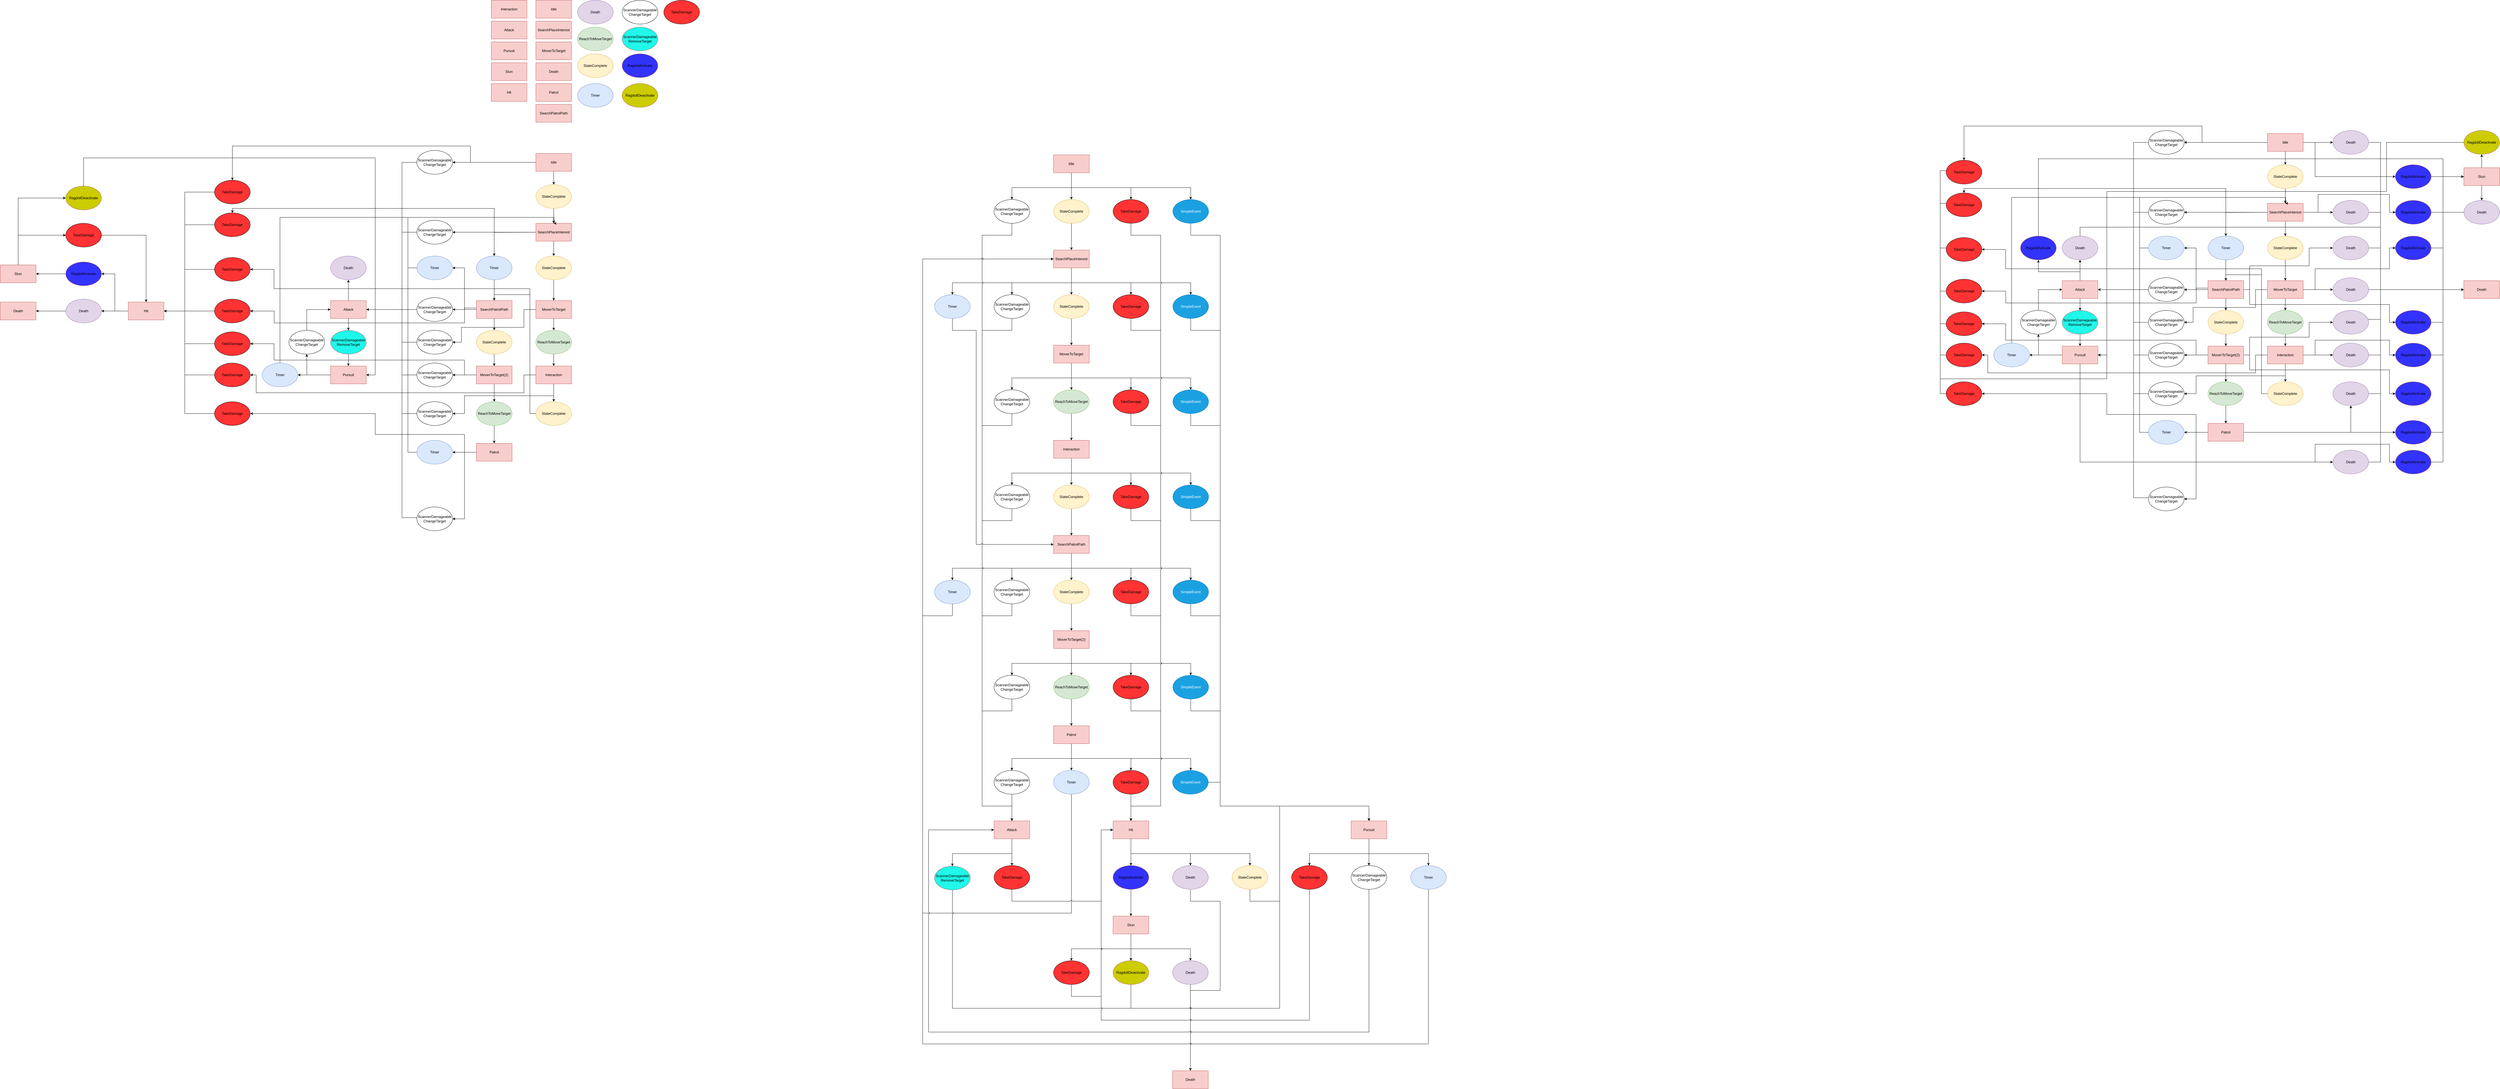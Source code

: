 <mxfile version="26.0.4">
  <diagram name="Страница — 1" id="yuXuM_tABQGVHDGoHFVh">
    <mxGraphModel dx="2820" dy="906" grid="1" gridSize="10" guides="1" tooltips="1" connect="1" arrows="1" fold="1" page="1" pageScale="1" pageWidth="827" pageHeight="1169" background="#ffffff" math="0" shadow="0">
      <root>
        <mxCell id="0" />
        <mxCell id="1" parent="0" />
        <mxCell id="w5Powsq784zMafRrNoOn-1" value="Idle" style="rounded=0;whiteSpace=wrap;html=1;fillColor=#f8cecc;strokeColor=#b85450;" parent="1" vertex="1">
          <mxGeometry x="340" y="10" width="120" height="60" as="geometry" />
        </mxCell>
        <mxCell id="w5Powsq784zMafRrNoOn-2" value="SearchPlaceInterest" style="rounded=0;whiteSpace=wrap;html=1;fillColor=#f8cecc;strokeColor=#b85450;" parent="1" vertex="1">
          <mxGeometry x="340" y="80" width="120" height="60" as="geometry" />
        </mxCell>
        <mxCell id="w5Powsq784zMafRrNoOn-3" value="MoverToTarget" style="rounded=0;whiteSpace=wrap;html=1;fillColor=#f8cecc;strokeColor=#b85450;" parent="1" vertex="1">
          <mxGeometry x="340" y="150" width="120" height="60" as="geometry" />
        </mxCell>
        <mxCell id="w5Powsq784zMafRrNoOn-4" value="Death" style="rounded=0;whiteSpace=wrap;html=1;fillColor=#f8cecc;strokeColor=#b85450;" parent="1" vertex="1">
          <mxGeometry x="340" y="220" width="120" height="60" as="geometry" />
        </mxCell>
        <mxCell id="w5Powsq784zMafRrNoOn-5" value="Patrol" style="rounded=0;whiteSpace=wrap;html=1;fillColor=#f8cecc;strokeColor=#b85450;" parent="1" vertex="1">
          <mxGeometry x="340" y="290" width="120" height="60" as="geometry" />
        </mxCell>
        <mxCell id="w5Powsq784zMafRrNoOn-6" value="&lt;div&gt;&lt;span style=&quot;background-color: initial;&quot;&gt;SearchPatrolPath&lt;/span&gt;&lt;/div&gt;" style="rounded=0;whiteSpace=wrap;html=1;fillColor=#f8cecc;strokeColor=#b85450;" parent="1" vertex="1">
          <mxGeometry x="340" y="360" width="120" height="60" as="geometry" />
        </mxCell>
        <mxCell id="w5Powsq784zMafRrNoOn-7" value="Death" style="ellipse;whiteSpace=wrap;html=1;fillColor=#e1d5e7;strokeColor=#9673a6;" parent="1" vertex="1">
          <mxGeometry x="480" y="10" width="120" height="80" as="geometry" />
        </mxCell>
        <mxCell id="w5Powsq784zMafRrNoOn-8" value="ReachToMoveTarget" style="ellipse;whiteSpace=wrap;html=1;fillColor=#d5e8d4;strokeColor=#82b366;" parent="1" vertex="1">
          <mxGeometry x="480" y="100" width="120" height="80" as="geometry" />
        </mxCell>
        <mxCell id="w5Powsq784zMafRrNoOn-9" value="StateComplete" style="ellipse;whiteSpace=wrap;html=1;fillColor=#fff2cc;strokeColor=#d6b656;" parent="1" vertex="1">
          <mxGeometry x="480" y="190" width="120" height="80" as="geometry" />
        </mxCell>
        <mxCell id="w5Powsq784zMafRrNoOn-10" value="&lt;div&gt;&lt;span style=&quot;background-color: initial;&quot;&gt;Timer&lt;/span&gt;&lt;/div&gt;" style="ellipse;whiteSpace=wrap;html=1;fillColor=#dae8fc;strokeColor=#6c8ebf;" parent="1" vertex="1">
          <mxGeometry x="480" y="290" width="120" height="80" as="geometry" />
        </mxCell>
        <mxCell id="w5Powsq784zMafRrNoOn-19" style="edgeStyle=orthogonalEdgeStyle;rounded=0;orthogonalLoop=1;jettySize=auto;html=1;" parent="1" source="w5Powsq784zMafRrNoOn-11" target="w5Powsq784zMafRrNoOn-18" edge="1">
          <mxGeometry relative="1" as="geometry" />
        </mxCell>
        <mxCell id="B75xtKfWA2f9p4k2kme2-5" style="edgeStyle=orthogonalEdgeStyle;rounded=0;orthogonalLoop=1;jettySize=auto;html=1;exitX=0;exitY=0.5;exitDx=0;exitDy=0;entryX=1;entryY=0.5;entryDx=0;entryDy=0;" parent="1" source="w5Powsq784zMafRrNoOn-11" target="B75xtKfWA2f9p4k2kme2-4" edge="1">
          <mxGeometry relative="1" as="geometry" />
        </mxCell>
        <mxCell id="jY62GvG9MQbDNgyhCZu9-45" style="edgeStyle=orthogonalEdgeStyle;rounded=0;orthogonalLoop=1;jettySize=auto;html=1;entryX=0.5;entryY=0;entryDx=0;entryDy=0;" parent="1" source="w5Powsq784zMafRrNoOn-11" target="jY62GvG9MQbDNgyhCZu9-44" edge="1">
          <mxGeometry relative="1" as="geometry">
            <Array as="points">
              <mxPoint x="120" y="555" />
              <mxPoint x="120" y="500" />
              <mxPoint x="-680" y="500" />
            </Array>
          </mxGeometry>
        </mxCell>
        <mxCell id="w5Powsq784zMafRrNoOn-11" value="Idle" style="rounded=0;whiteSpace=wrap;html=1;fillColor=#f8cecc;strokeColor=#b85450;" parent="1" vertex="1">
          <mxGeometry x="340" y="525" width="120" height="60" as="geometry" />
        </mxCell>
        <mxCell id="w5Powsq784zMafRrNoOn-27" style="edgeStyle=orthogonalEdgeStyle;rounded=0;orthogonalLoop=1;jettySize=auto;html=1;" parent="1" source="w5Powsq784zMafRrNoOn-18" target="w5Powsq784zMafRrNoOn-20" edge="1">
          <mxGeometry relative="1" as="geometry" />
        </mxCell>
        <mxCell id="w5Powsq784zMafRrNoOn-18" value="StateComplete" style="ellipse;whiteSpace=wrap;html=1;fillColor=#fff2cc;strokeColor=#d6b656;" parent="1" vertex="1">
          <mxGeometry x="340" y="630" width="120" height="80" as="geometry" />
        </mxCell>
        <mxCell id="w5Powsq784zMafRrNoOn-29" style="edgeStyle=orthogonalEdgeStyle;rounded=0;orthogonalLoop=1;jettySize=auto;html=1;" parent="1" source="w5Powsq784zMafRrNoOn-20" target="w5Powsq784zMafRrNoOn-28" edge="1">
          <mxGeometry relative="1" as="geometry" />
        </mxCell>
        <mxCell id="w5Powsq784zMafRrNoOn-38" style="edgeStyle=orthogonalEdgeStyle;rounded=0;orthogonalLoop=1;jettySize=auto;html=1;entryX=0.5;entryY=0;entryDx=0;entryDy=0;" parent="1" target="w5Powsq784zMafRrNoOn-37" edge="1">
          <mxGeometry relative="1" as="geometry">
            <mxPoint x="350" y="790.0" as="sourcePoint" />
          </mxGeometry>
        </mxCell>
        <mxCell id="B75xtKfWA2f9p4k2kme2-20" style="edgeStyle=orthogonalEdgeStyle;rounded=0;orthogonalLoop=1;jettySize=auto;html=1;entryX=1;entryY=0.5;entryDx=0;entryDy=0;" parent="1" source="w5Powsq784zMafRrNoOn-20" target="B75xtKfWA2f9p4k2kme2-9" edge="1">
          <mxGeometry relative="1" as="geometry">
            <Array as="points">
              <mxPoint x="140" y="790" />
              <mxPoint x="140" y="790" />
            </Array>
          </mxGeometry>
        </mxCell>
        <mxCell id="jY62GvG9MQbDNgyhCZu9-48" style="edgeStyle=orthogonalEdgeStyle;rounded=0;orthogonalLoop=1;jettySize=auto;html=1;entryX=0.5;entryY=0;entryDx=0;entryDy=0;" parent="1" source="w5Powsq784zMafRrNoOn-20" target="jY62GvG9MQbDNgyhCZu9-47" edge="1">
          <mxGeometry relative="1" as="geometry">
            <Array as="points">
              <mxPoint x="200" y="790" />
              <mxPoint x="200" y="710" />
              <mxPoint x="-680" y="710" />
            </Array>
          </mxGeometry>
        </mxCell>
        <mxCell id="w5Powsq784zMafRrNoOn-20" value="SearchPlaceInterest" style="rounded=0;whiteSpace=wrap;html=1;fillColor=#f8cecc;strokeColor=#b85450;" parent="1" vertex="1">
          <mxGeometry x="340" y="760" width="120" height="60" as="geometry" />
        </mxCell>
        <mxCell id="w5Powsq784zMafRrNoOn-31" style="edgeStyle=orthogonalEdgeStyle;rounded=0;orthogonalLoop=1;jettySize=auto;html=1;" parent="1" source="w5Powsq784zMafRrNoOn-28" target="w5Powsq784zMafRrNoOn-30" edge="1">
          <mxGeometry relative="1" as="geometry" />
        </mxCell>
        <mxCell id="w5Powsq784zMafRrNoOn-28" value="StateComplete" style="ellipse;whiteSpace=wrap;html=1;fillColor=#fff2cc;strokeColor=#d6b656;" parent="1" vertex="1">
          <mxGeometry x="340" y="870" width="120" height="80" as="geometry" />
        </mxCell>
        <mxCell id="w5Powsq784zMafRrNoOn-67" style="edgeStyle=orthogonalEdgeStyle;rounded=0;orthogonalLoop=1;jettySize=auto;html=1;" parent="1" source="w5Powsq784zMafRrNoOn-30" target="w5Powsq784zMafRrNoOn-66" edge="1">
          <mxGeometry relative="1" as="geometry" />
        </mxCell>
        <mxCell id="B75xtKfWA2f9p4k2kme2-26" style="edgeStyle=orthogonalEdgeStyle;rounded=0;orthogonalLoop=1;jettySize=auto;html=1;entryX=1;entryY=0.5;entryDx=0;entryDy=0;" parent="1" source="w5Powsq784zMafRrNoOn-30" target="B75xtKfWA2f9p4k2kme2-25" edge="1">
          <mxGeometry relative="1" as="geometry">
            <Array as="points">
              <mxPoint x="300" y="1050" />
              <mxPoint x="300" y="1110" />
              <mxPoint x="90" y="1110" />
              <mxPoint x="90" y="1160" />
            </Array>
          </mxGeometry>
        </mxCell>
        <mxCell id="jY62GvG9MQbDNgyhCZu9-51" style="edgeStyle=orthogonalEdgeStyle;rounded=0;orthogonalLoop=1;jettySize=auto;html=1;entryX=1;entryY=0.5;entryDx=0;entryDy=0;" parent="1" source="w5Powsq784zMafRrNoOn-30" target="jY62GvG9MQbDNgyhCZu9-50" edge="1">
          <mxGeometry relative="1" as="geometry">
            <Array as="points">
              <mxPoint x="320" y="1050" />
              <mxPoint x="320" y="980" />
              <mxPoint x="-540" y="980" />
              <mxPoint x="-540" y="915" />
            </Array>
          </mxGeometry>
        </mxCell>
        <mxCell id="w5Powsq784zMafRrNoOn-30" value="MoverToTarget" style="rounded=0;whiteSpace=wrap;html=1;fillColor=#f8cecc;strokeColor=#b85450;" parent="1" vertex="1">
          <mxGeometry x="340" y="1020" width="120" height="60" as="geometry" />
        </mxCell>
        <mxCell id="w5Powsq784zMafRrNoOn-45" style="edgeStyle=orthogonalEdgeStyle;rounded=0;orthogonalLoop=1;jettySize=auto;html=1;" parent="1" source="w5Powsq784zMafRrNoOn-36" target="w5Powsq784zMafRrNoOn-44" edge="1">
          <mxGeometry relative="1" as="geometry" />
        </mxCell>
        <mxCell id="B75xtKfWA2f9p4k2kme2-22" style="edgeStyle=orthogonalEdgeStyle;rounded=0;orthogonalLoop=1;jettySize=auto;html=1;entryX=1;entryY=0.5;entryDx=0;entryDy=0;" parent="1" source="w5Powsq784zMafRrNoOn-36" target="w5Powsq784zMafRrNoOn-46" edge="1">
          <mxGeometry relative="1" as="geometry" />
        </mxCell>
        <mxCell id="B75xtKfWA2f9p4k2kme2-23" style="edgeStyle=orthogonalEdgeStyle;rounded=0;orthogonalLoop=1;jettySize=auto;html=1;exitX=0;exitY=0.5;exitDx=0;exitDy=0;entryX=1;entryY=0.5;entryDx=0;entryDy=0;" parent="1" source="w5Powsq784zMafRrNoOn-36" target="B75xtKfWA2f9p4k2kme2-16" edge="1">
          <mxGeometry relative="1" as="geometry" />
        </mxCell>
        <mxCell id="jY62GvG9MQbDNgyhCZu9-54" style="edgeStyle=orthogonalEdgeStyle;rounded=0;orthogonalLoop=1;jettySize=auto;html=1;" parent="1" edge="1">
          <mxGeometry relative="1" as="geometry">
            <Array as="points">
              <mxPoint x="100.46" y="1045.03" />
              <mxPoint x="100.46" y="1095.03" />
              <mxPoint x="-539.54" y="1095.03" />
              <mxPoint x="-539.54" y="1055.03" />
            </Array>
            <mxPoint x="140.46" y="1044.996" as="sourcePoint" />
            <mxPoint x="-620.004" y="1054.996" as="targetPoint" />
          </mxGeometry>
        </mxCell>
        <mxCell id="w5Powsq784zMafRrNoOn-36" value="SearchPatrolPath" style="rounded=0;whiteSpace=wrap;html=1;fillColor=#f8cecc;strokeColor=#b85450;" parent="1" vertex="1">
          <mxGeometry x="140" y="1020" width="120" height="60" as="geometry" />
        </mxCell>
        <mxCell id="w5Powsq784zMafRrNoOn-39" style="edgeStyle=orthogonalEdgeStyle;rounded=0;orthogonalLoop=1;jettySize=auto;html=1;" parent="1" source="w5Powsq784zMafRrNoOn-37" target="w5Powsq784zMafRrNoOn-36" edge="1">
          <mxGeometry relative="1" as="geometry" />
        </mxCell>
        <mxCell id="w5Powsq784zMafRrNoOn-37" value="&lt;div&gt;&lt;span style=&quot;background-color: initial;&quot;&gt;Timer&lt;/span&gt;&lt;/div&gt;" style="ellipse;whiteSpace=wrap;html=1;fillColor=#dae8fc;strokeColor=#6c8ebf;" parent="1" vertex="1">
          <mxGeometry x="140" y="870" width="120" height="80" as="geometry" />
        </mxCell>
        <mxCell id="w5Powsq784zMafRrNoOn-51" style="edgeStyle=orthogonalEdgeStyle;rounded=0;orthogonalLoop=1;jettySize=auto;html=1;" parent="1" source="w5Powsq784zMafRrNoOn-44" target="w5Powsq784zMafRrNoOn-70" edge="1">
          <mxGeometry relative="1" as="geometry" />
        </mxCell>
        <mxCell id="w5Powsq784zMafRrNoOn-44" value="StateComplete" style="ellipse;whiteSpace=wrap;html=1;fillColor=#fff2cc;strokeColor=#d6b656;" parent="1" vertex="1">
          <mxGeometry x="140" y="1120" width="120" height="80" as="geometry" />
        </mxCell>
        <mxCell id="w5Powsq784zMafRrNoOn-49" style="edgeStyle=orthogonalEdgeStyle;rounded=0;orthogonalLoop=1;jettySize=auto;html=1;entryX=0.5;entryY=0;entryDx=0;entryDy=0;" parent="1" source="w5Powsq784zMafRrNoOn-46" target="w5Powsq784zMafRrNoOn-20" edge="1">
          <mxGeometry relative="1" as="geometry">
            <mxPoint x="400" y="720" as="targetPoint" />
            <Array as="points">
              <mxPoint x="-90" y="910" />
              <mxPoint x="-90" y="740" />
              <mxPoint x="401" y="740" />
              <mxPoint x="401" y="760" />
            </Array>
          </mxGeometry>
        </mxCell>
        <mxCell id="w5Powsq784zMafRrNoOn-46" value="&lt;div&gt;&lt;span style=&quot;background-color: initial;&quot;&gt;Timer&lt;/span&gt;&lt;/div&gt;" style="ellipse;whiteSpace=wrap;html=1;fillColor=#dae8fc;strokeColor=#6c8ebf;" parent="1" vertex="1">
          <mxGeometry x="-60" y="870" width="120" height="80" as="geometry" />
        </mxCell>
        <mxCell id="w5Powsq784zMafRrNoOn-61" style="edgeStyle=orthogonalEdgeStyle;rounded=0;orthogonalLoop=1;jettySize=auto;html=1;" parent="1" source="w5Powsq784zMafRrNoOn-50" target="w5Powsq784zMafRrNoOn-60" edge="1">
          <mxGeometry relative="1" as="geometry" />
        </mxCell>
        <mxCell id="B75xtKfWA2f9p4k2kme2-33" style="edgeStyle=orthogonalEdgeStyle;rounded=0;orthogonalLoop=1;jettySize=auto;html=1;entryX=1;entryY=0.5;entryDx=0;entryDy=0;" parent="1" source="w5Powsq784zMafRrNoOn-50" target="B75xtKfWA2f9p4k2kme2-19" edge="1">
          <mxGeometry relative="1" as="geometry" />
        </mxCell>
        <mxCell id="jY62GvG9MQbDNgyhCZu9-65" style="edgeStyle=orthogonalEdgeStyle;rounded=0;orthogonalLoop=1;jettySize=auto;html=1;entryX=1;entryY=0.5;entryDx=0;entryDy=0;" parent="1" source="w5Powsq784zMafRrNoOn-50" target="jY62GvG9MQbDNgyhCZu9-61" edge="1">
          <mxGeometry relative="1" as="geometry">
            <Array as="points">
              <mxPoint x="100" y="1530" />
              <mxPoint x="100" y="1470" />
              <mxPoint x="-200" y="1470" />
              <mxPoint x="-200" y="1400" />
            </Array>
          </mxGeometry>
        </mxCell>
        <mxCell id="w5Powsq784zMafRrNoOn-50" value="Patrol" style="rounded=0;whiteSpace=wrap;html=1;fillColor=#f8cecc;strokeColor=#b85450;" parent="1" vertex="1">
          <mxGeometry x="140" y="1500" width="120" height="60" as="geometry" />
        </mxCell>
        <mxCell id="w5Powsq784zMafRrNoOn-62" style="edgeStyle=orthogonalEdgeStyle;rounded=0;orthogonalLoop=1;jettySize=auto;html=1;" parent="1" source="w5Powsq784zMafRrNoOn-60" target="w5Powsq784zMafRrNoOn-20" edge="1">
          <mxGeometry relative="1" as="geometry">
            <mxPoint x="400" y="730" as="targetPoint" />
            <Array as="points">
              <mxPoint x="-90" y="1530" />
              <mxPoint x="-90" y="740" />
              <mxPoint x="400" y="740" />
            </Array>
          </mxGeometry>
        </mxCell>
        <mxCell id="w5Powsq784zMafRrNoOn-60" value="&lt;div&gt;&lt;span style=&quot;background-color: initial;&quot;&gt;Timer&lt;/span&gt;&lt;/div&gt;" style="ellipse;whiteSpace=wrap;html=1;fillColor=#dae8fc;strokeColor=#6c8ebf;" parent="1" vertex="1">
          <mxGeometry x="-60" y="1490" width="120" height="80" as="geometry" />
        </mxCell>
        <mxCell id="w5Powsq784zMafRrNoOn-66" value="ReachToMoveTarget" style="ellipse;whiteSpace=wrap;html=1;fillColor=#d5e8d4;strokeColor=#82b366;" parent="1" vertex="1">
          <mxGeometry x="340" y="1120" width="120" height="80" as="geometry" />
        </mxCell>
        <mxCell id="w5Powsq784zMafRrNoOn-72" style="edgeStyle=orthogonalEdgeStyle;rounded=0;orthogonalLoop=1;jettySize=auto;html=1;" parent="1" source="w5Powsq784zMafRrNoOn-70" target="w5Powsq784zMafRrNoOn-71" edge="1">
          <mxGeometry relative="1" as="geometry" />
        </mxCell>
        <mxCell id="B75xtKfWA2f9p4k2kme2-28" style="edgeStyle=orthogonalEdgeStyle;rounded=0;orthogonalLoop=1;jettySize=auto;html=1;" parent="1" source="w5Powsq784zMafRrNoOn-70" target="B75xtKfWA2f9p4k2kme2-17" edge="1">
          <mxGeometry relative="1" as="geometry" />
        </mxCell>
        <mxCell id="jY62GvG9MQbDNgyhCZu9-57" style="edgeStyle=orthogonalEdgeStyle;rounded=0;orthogonalLoop=1;jettySize=auto;html=1;entryX=1;entryY=0.5;entryDx=0;entryDy=0;" parent="1" source="w5Powsq784zMafRrNoOn-70" target="jY62GvG9MQbDNgyhCZu9-56" edge="1">
          <mxGeometry relative="1" as="geometry">
            <Array as="points">
              <mxPoint x="100" y="1270" />
              <mxPoint x="100" y="1220" />
              <mxPoint x="-540" y="1220" />
              <mxPoint x="-540" y="1165" />
            </Array>
          </mxGeometry>
        </mxCell>
        <mxCell id="w5Powsq784zMafRrNoOn-70" value="MoverToTarget(2)" style="rounded=0;whiteSpace=wrap;html=1;fillColor=#f8cecc;strokeColor=#b85450;" parent="1" vertex="1">
          <mxGeometry x="140" y="1240" width="120" height="60" as="geometry" />
        </mxCell>
        <mxCell id="w5Powsq784zMafRrNoOn-73" style="edgeStyle=orthogonalEdgeStyle;rounded=0;orthogonalLoop=1;jettySize=auto;html=1;" parent="1" source="w5Powsq784zMafRrNoOn-71" target="w5Powsq784zMafRrNoOn-50" edge="1">
          <mxGeometry relative="1" as="geometry" />
        </mxCell>
        <mxCell id="w5Powsq784zMafRrNoOn-71" value="ReachToMoveTarget" style="ellipse;whiteSpace=wrap;html=1;fillColor=#d5e8d4;strokeColor=#82b366;" parent="1" vertex="1">
          <mxGeometry x="140" y="1360" width="120" height="80" as="geometry" />
        </mxCell>
        <mxCell id="hj9RDt5dbeIVLX2mZW8o-1" value="Interaction" style="rounded=0;whiteSpace=wrap;html=1;fillColor=#f8cecc;strokeColor=#b85450;" parent="1" vertex="1">
          <mxGeometry x="190" y="10" width="120" height="60" as="geometry" />
        </mxCell>
        <mxCell id="hj9RDt5dbeIVLX2mZW8o-3" value="" style="edgeStyle=orthogonalEdgeStyle;rounded=0;orthogonalLoop=1;jettySize=auto;html=1;" parent="1" source="w5Powsq784zMafRrNoOn-66" target="hj9RDt5dbeIVLX2mZW8o-2" edge="1">
          <mxGeometry relative="1" as="geometry">
            <mxPoint x="400" y="1630" as="targetPoint" />
            <mxPoint x="400" y="1190" as="sourcePoint" />
          </mxGeometry>
        </mxCell>
        <mxCell id="hj9RDt5dbeIVLX2mZW8o-10" style="edgeStyle=orthogonalEdgeStyle;rounded=0;orthogonalLoop=1;jettySize=auto;html=1;" parent="1" source="hj9RDt5dbeIVLX2mZW8o-2" target="hj9RDt5dbeIVLX2mZW8o-9" edge="1">
          <mxGeometry relative="1" as="geometry" />
        </mxCell>
        <mxCell id="B75xtKfWA2f9p4k2kme2-32" style="edgeStyle=orthogonalEdgeStyle;rounded=0;orthogonalLoop=1;jettySize=auto;html=1;entryX=1;entryY=0.5;entryDx=0;entryDy=0;" parent="1" source="hj9RDt5dbeIVLX2mZW8o-2" target="B75xtKfWA2f9p4k2kme2-18" edge="1">
          <mxGeometry relative="1" as="geometry">
            <Array as="points">
              <mxPoint x="400" y="1340" />
              <mxPoint x="100" y="1340" />
              <mxPoint x="100" y="1400" />
            </Array>
          </mxGeometry>
        </mxCell>
        <mxCell id="jY62GvG9MQbDNgyhCZu9-59" style="edgeStyle=orthogonalEdgeStyle;rounded=0;orthogonalLoop=1;jettySize=auto;html=1;" parent="1" source="hj9RDt5dbeIVLX2mZW8o-2" target="jY62GvG9MQbDNgyhCZu9-58" edge="1">
          <mxGeometry relative="1" as="geometry">
            <Array as="points">
              <mxPoint x="300" y="1270" />
              <mxPoint x="300" y="1330" />
              <mxPoint x="-600" y="1330" />
              <mxPoint x="-600" y="1270" />
            </Array>
          </mxGeometry>
        </mxCell>
        <mxCell id="hj9RDt5dbeIVLX2mZW8o-2" value="Interaction" style="rounded=0;whiteSpace=wrap;html=1;fillColor=#f8cecc;strokeColor=#b85450;" parent="1" vertex="1">
          <mxGeometry x="340" y="1240" width="120" height="60" as="geometry" />
        </mxCell>
        <mxCell id="hj9RDt5dbeIVLX2mZW8o-9" value="StateComplete" style="ellipse;whiteSpace=wrap;html=1;fillColor=#fff2cc;strokeColor=#d6b656;" parent="1" vertex="1">
          <mxGeometry x="340" y="1360" width="120" height="80" as="geometry" />
        </mxCell>
        <mxCell id="hgjh81tVx78VPjvdYGjp-1" style="edgeStyle=orthogonalEdgeStyle;rounded=0;orthogonalLoop=1;jettySize=auto;html=1;entryX=0.5;entryY=0;entryDx=0;entryDy=0;exitX=0;exitY=0.5;exitDx=0;exitDy=0;" parent="1" source="hj9RDt5dbeIVLX2mZW8o-9" target="w5Powsq784zMafRrNoOn-36" edge="1">
          <mxGeometry relative="1" as="geometry">
            <mxPoint x="340" y="1430" as="sourcePoint" />
            <mxPoint x="220" y="980" as="targetPoint" />
            <Array as="points">
              <mxPoint x="320" y="1400" />
              <mxPoint x="320" y="1000" />
              <mxPoint x="200" y="1000" />
            </Array>
          </mxGeometry>
        </mxCell>
        <mxCell id="B75xtKfWA2f9p4k2kme2-1" value="Attack" style="rounded=0;whiteSpace=wrap;html=1;fillColor=#f8cecc;strokeColor=#b85450;" parent="1" vertex="1">
          <mxGeometry x="190" y="80" width="120" height="60" as="geometry" />
        </mxCell>
        <mxCell id="B75xtKfWA2f9p4k2kme2-2" value="ScannerDamageable&lt;div&gt;ChangeTarget&lt;/div&gt;" style="ellipse;whiteSpace=wrap;html=1;" parent="1" vertex="1">
          <mxGeometry x="630" y="10" width="120" height="80" as="geometry" />
        </mxCell>
        <mxCell id="B75xtKfWA2f9p4k2kme2-36" style="edgeStyle=orthogonalEdgeStyle;rounded=0;orthogonalLoop=1;jettySize=auto;html=1;exitX=0.5;exitY=0;exitDx=0;exitDy=0;entryX=0.5;entryY=1;entryDx=0;entryDy=0;" parent="1" source="B75xtKfWA2f9p4k2kme2-3" target="B75xtKfWA2f9p4k2kme2-35" edge="1">
          <mxGeometry relative="1" as="geometry" />
        </mxCell>
        <mxCell id="B75xtKfWA2f9p4k2kme2-40" style="edgeStyle=orthogonalEdgeStyle;rounded=0;orthogonalLoop=1;jettySize=auto;html=1;exitX=0.5;exitY=1;exitDx=0;exitDy=0;" parent="1" source="B75xtKfWA2f9p4k2kme2-3" target="B75xtKfWA2f9p4k2kme2-39" edge="1">
          <mxGeometry relative="1" as="geometry" />
        </mxCell>
        <mxCell id="B75xtKfWA2f9p4k2kme2-3" value="Attack" style="rounded=0;whiteSpace=wrap;html=1;fillColor=#f8cecc;strokeColor=#b85450;" parent="1" vertex="1">
          <mxGeometry x="-350" y="1020" width="120" height="60" as="geometry" />
        </mxCell>
        <mxCell id="B75xtKfWA2f9p4k2kme2-6" style="edgeStyle=orthogonalEdgeStyle;rounded=0;orthogonalLoop=1;jettySize=auto;html=1;exitX=0;exitY=0.5;exitDx=0;exitDy=0;entryX=1;entryY=0.5;entryDx=0;entryDy=0;" parent="1" source="B75xtKfWA2f9p4k2kme2-4" target="B75xtKfWA2f9p4k2kme2-3" edge="1">
          <mxGeometry relative="1" as="geometry">
            <Array as="points">
              <mxPoint x="-110" y="555" />
              <mxPoint x="-110" y="1050" />
            </Array>
          </mxGeometry>
        </mxCell>
        <mxCell id="B75xtKfWA2f9p4k2kme2-4" value="ScannerDamageable&lt;div&gt;ChangeTarget&lt;/div&gt;" style="ellipse;whiteSpace=wrap;html=1;" parent="1" vertex="1">
          <mxGeometry x="-60" y="515" width="120" height="80" as="geometry" />
        </mxCell>
        <mxCell id="B75xtKfWA2f9p4k2kme2-21" style="edgeStyle=orthogonalEdgeStyle;rounded=0;orthogonalLoop=1;jettySize=auto;html=1;exitX=0;exitY=0.5;exitDx=0;exitDy=0;entryX=1;entryY=0.5;entryDx=0;entryDy=0;" parent="1" source="B75xtKfWA2f9p4k2kme2-9" target="B75xtKfWA2f9p4k2kme2-3" edge="1">
          <mxGeometry relative="1" as="geometry">
            <Array as="points">
              <mxPoint x="-110" y="790" />
              <mxPoint x="-110" y="1050" />
            </Array>
          </mxGeometry>
        </mxCell>
        <mxCell id="B75xtKfWA2f9p4k2kme2-9" value="ScannerDamageable&lt;div&gt;ChangeTarget&lt;/div&gt;" style="ellipse;whiteSpace=wrap;html=1;" parent="1" vertex="1">
          <mxGeometry x="-60" y="750" width="120" height="80" as="geometry" />
        </mxCell>
        <mxCell id="B75xtKfWA2f9p4k2kme2-24" style="edgeStyle=orthogonalEdgeStyle;rounded=0;orthogonalLoop=1;jettySize=auto;html=1;exitX=0;exitY=0.5;exitDx=0;exitDy=0;entryX=1;entryY=0.5;entryDx=0;entryDy=0;" parent="1" source="B75xtKfWA2f9p4k2kme2-16" target="B75xtKfWA2f9p4k2kme2-3" edge="1">
          <mxGeometry relative="1" as="geometry">
            <Array as="points">
              <mxPoint x="-180" y="1050" />
              <mxPoint x="-180" y="1050" />
            </Array>
          </mxGeometry>
        </mxCell>
        <mxCell id="B75xtKfWA2f9p4k2kme2-16" value="ScannerDamageable&lt;div&gt;ChangeTarget&lt;/div&gt;" style="ellipse;whiteSpace=wrap;html=1;" parent="1" vertex="1">
          <mxGeometry x="-60" y="1010" width="120" height="80" as="geometry" />
        </mxCell>
        <mxCell id="B75xtKfWA2f9p4k2kme2-29" style="edgeStyle=orthogonalEdgeStyle;rounded=0;orthogonalLoop=1;jettySize=auto;html=1;entryX=1;entryY=0.5;entryDx=0;entryDy=0;" parent="1" source="B75xtKfWA2f9p4k2kme2-17" target="B75xtKfWA2f9p4k2kme2-3" edge="1">
          <mxGeometry relative="1" as="geometry">
            <Array as="points">
              <mxPoint x="-110" y="1270" />
              <mxPoint x="-110" y="1050" />
            </Array>
          </mxGeometry>
        </mxCell>
        <mxCell id="B75xtKfWA2f9p4k2kme2-17" value="ScannerDamageable&lt;div&gt;ChangeTarget&lt;/div&gt;" style="ellipse;whiteSpace=wrap;html=1;" parent="1" vertex="1">
          <mxGeometry x="-60" y="1230" width="120" height="80" as="geometry" />
        </mxCell>
        <mxCell id="B75xtKfWA2f9p4k2kme2-30" style="edgeStyle=orthogonalEdgeStyle;rounded=0;orthogonalLoop=1;jettySize=auto;html=1;entryX=1;entryY=0.5;entryDx=0;entryDy=0;" parent="1" source="B75xtKfWA2f9p4k2kme2-18" target="B75xtKfWA2f9p4k2kme2-3" edge="1">
          <mxGeometry relative="1" as="geometry">
            <Array as="points">
              <mxPoint x="-110" y="1400" />
              <mxPoint x="-110" y="1050" />
            </Array>
          </mxGeometry>
        </mxCell>
        <mxCell id="B75xtKfWA2f9p4k2kme2-18" value="ScannerDamageable&lt;div&gt;ChangeTarget&lt;/div&gt;" style="ellipse;whiteSpace=wrap;html=1;" parent="1" vertex="1">
          <mxGeometry x="-60" y="1360" width="120" height="80" as="geometry" />
        </mxCell>
        <mxCell id="B75xtKfWA2f9p4k2kme2-34" style="edgeStyle=orthogonalEdgeStyle;rounded=0;orthogonalLoop=1;jettySize=auto;html=1;exitX=0;exitY=0.5;exitDx=0;exitDy=0;entryX=1;entryY=0.5;entryDx=0;entryDy=0;" parent="1" target="B75xtKfWA2f9p4k2kme2-3" edge="1">
          <mxGeometry relative="1" as="geometry">
            <Array as="points">
              <mxPoint x="-10" y="1750" />
              <mxPoint x="-110" y="1750" />
              <mxPoint x="-110" y="1050" />
            </Array>
            <mxPoint x="-10.0" y="1754" as="sourcePoint" />
            <mxPoint x="-180.0" y="1050.0" as="targetPoint" />
          </mxGeometry>
        </mxCell>
        <mxCell id="B75xtKfWA2f9p4k2kme2-19" value="ScannerDamageable&lt;div&gt;ChangeTarget&lt;/div&gt;" style="ellipse;whiteSpace=wrap;html=1;" parent="1" vertex="1">
          <mxGeometry x="-60" y="1714" width="120" height="80" as="geometry" />
        </mxCell>
        <mxCell id="B75xtKfWA2f9p4k2kme2-27" style="edgeStyle=orthogonalEdgeStyle;rounded=0;orthogonalLoop=1;jettySize=auto;html=1;entryX=1;entryY=0.5;entryDx=0;entryDy=0;" parent="1" source="B75xtKfWA2f9p4k2kme2-25" target="B75xtKfWA2f9p4k2kme2-3" edge="1">
          <mxGeometry relative="1" as="geometry">
            <Array as="points">
              <mxPoint x="-110" y="1160" />
              <mxPoint x="-110" y="1050" />
            </Array>
          </mxGeometry>
        </mxCell>
        <mxCell id="B75xtKfWA2f9p4k2kme2-25" value="ScannerDamageable&lt;div&gt;ChangeTarget&lt;/div&gt;" style="ellipse;whiteSpace=wrap;html=1;" parent="1" vertex="1">
          <mxGeometry x="-60" y="1120" width="120" height="80" as="geometry" />
        </mxCell>
        <mxCell id="B75xtKfWA2f9p4k2kme2-35" value="Death" style="ellipse;whiteSpace=wrap;html=1;fillColor=#e1d5e7;strokeColor=#9673a6;" parent="1" vertex="1">
          <mxGeometry x="-350" y="870" width="120" height="80" as="geometry" />
        </mxCell>
        <mxCell id="B75xtKfWA2f9p4k2kme2-38" value="ScannerDamageable&lt;div&gt;RemoveTarget&lt;/div&gt;" style="ellipse;whiteSpace=wrap;html=1;fillColor=#20F8EA;strokeColor=#b85450;" parent="1" vertex="1">
          <mxGeometry x="630" y="100" width="120" height="80" as="geometry" />
        </mxCell>
        <mxCell id="B75xtKfWA2f9p4k2kme2-42" style="edgeStyle=orthogonalEdgeStyle;rounded=0;orthogonalLoop=1;jettySize=auto;html=1;" parent="1" source="B75xtKfWA2f9p4k2kme2-39" target="B75xtKfWA2f9p4k2kme2-41" edge="1">
          <mxGeometry relative="1" as="geometry" />
        </mxCell>
        <mxCell id="B75xtKfWA2f9p4k2kme2-39" value="ScannerDamageable&lt;div&gt;RemoveTarget&lt;/div&gt;" style="ellipse;whiteSpace=wrap;html=1;fillColor=#20F8EA;strokeColor=#b85450;" parent="1" vertex="1">
          <mxGeometry x="-350" y="1120" width="120" height="80" as="geometry" />
        </mxCell>
        <mxCell id="B75xtKfWA2f9p4k2kme2-55" style="edgeStyle=orthogonalEdgeStyle;rounded=0;orthogonalLoop=1;jettySize=auto;html=1;exitX=0;exitY=0.5;exitDx=0;exitDy=0;" parent="1" source="B75xtKfWA2f9p4k2kme2-41" edge="1">
          <mxGeometry relative="1" as="geometry">
            <mxPoint x="-430" y="1200" as="targetPoint" />
          </mxGeometry>
        </mxCell>
        <mxCell id="B75xtKfWA2f9p4k2kme2-41" value="Pursuit" style="rounded=0;whiteSpace=wrap;html=1;fillColor=#f8cecc;strokeColor=#b85450;" parent="1" vertex="1">
          <mxGeometry x="-350" y="1240" width="120" height="60" as="geometry" />
        </mxCell>
        <mxCell id="B75xtKfWA2f9p4k2kme2-48" style="edgeStyle=orthogonalEdgeStyle;rounded=0;orthogonalLoop=1;jettySize=auto;html=1;entryX=1;entryY=0.5;entryDx=0;entryDy=0;exitX=0;exitY=0.5;exitDx=0;exitDy=0;" parent="1" source="B75xtKfWA2f9p4k2kme2-41" target="B75xtKfWA2f9p4k2kme2-47" edge="1">
          <mxGeometry relative="1" as="geometry">
            <Array as="points" />
          </mxGeometry>
        </mxCell>
        <mxCell id="B75xtKfWA2f9p4k2kme2-49" style="edgeStyle=orthogonalEdgeStyle;rounded=0;orthogonalLoop=1;jettySize=auto;html=1;" parent="1" source="B75xtKfWA2f9p4k2kme2-47" target="w5Powsq784zMafRrNoOn-20" edge="1">
          <mxGeometry relative="1" as="geometry">
            <Array as="points">
              <mxPoint x="-520" y="740" />
              <mxPoint x="400" y="740" />
            </Array>
          </mxGeometry>
        </mxCell>
        <mxCell id="B75xtKfWA2f9p4k2kme2-47" value="&lt;div&gt;&lt;span style=&quot;background-color: initial;&quot;&gt;Timer&lt;/span&gt;&lt;/div&gt;" style="ellipse;whiteSpace=wrap;html=1;fillColor=#dae8fc;strokeColor=#6c8ebf;" parent="1" vertex="1">
          <mxGeometry x="-580" y="1230" width="120" height="80" as="geometry" />
        </mxCell>
        <mxCell id="ViWx7DFSgk_C76w0qOzJ-1" value="Pursuit" style="rounded=0;whiteSpace=wrap;html=1;fillColor=#f8cecc;strokeColor=#b85450;" parent="1" vertex="1">
          <mxGeometry x="190" y="150" width="120" height="60" as="geometry" />
        </mxCell>
        <mxCell id="ViWx7DFSgk_C76w0qOzJ-4" style="edgeStyle=orthogonalEdgeStyle;rounded=0;orthogonalLoop=1;jettySize=auto;html=1;entryX=0;entryY=0.5;entryDx=0;entryDy=0;" parent="1" source="ViWx7DFSgk_C76w0qOzJ-2" target="B75xtKfWA2f9p4k2kme2-3" edge="1">
          <mxGeometry relative="1" as="geometry">
            <Array as="points">
              <mxPoint x="-430" y="1050" />
            </Array>
          </mxGeometry>
        </mxCell>
        <mxCell id="ViWx7DFSgk_C76w0qOzJ-2" value="ScannerDamageable&lt;div&gt;ChangeTarget&lt;/div&gt;" style="ellipse;whiteSpace=wrap;html=1;" parent="1" vertex="1">
          <mxGeometry x="-490" y="1120" width="120" height="80" as="geometry" />
        </mxCell>
        <mxCell id="jY62GvG9MQbDNgyhCZu9-1" value="Stun" style="rounded=0;whiteSpace=wrap;html=1;fillColor=#f8cecc;strokeColor=#b85450;" parent="1" vertex="1">
          <mxGeometry x="190" y="220" width="120" height="60" as="geometry" />
        </mxCell>
        <mxCell id="jY62GvG9MQbDNgyhCZu9-2" value="RagdollActivate" style="ellipse;whiteSpace=wrap;html=1;fillColor=#3333FF;strokeColor=#b85450;" parent="1" vertex="1">
          <mxGeometry x="630" y="190" width="120" height="80" as="geometry" />
        </mxCell>
        <mxCell id="jY62GvG9MQbDNgyhCZu9-3" value="RagdollDeactivate" style="ellipse;whiteSpace=wrap;html=1;fillColor=#CCCC00;strokeColor=#b85450;" parent="1" vertex="1">
          <mxGeometry x="630" y="290" width="120" height="80" as="geometry" />
        </mxCell>
        <mxCell id="jY62GvG9MQbDNgyhCZu9-43" value="TakeDamage" style="ellipse;whiteSpace=wrap;html=1;fillColor=#FF3333;" parent="1" vertex="1">
          <mxGeometry x="770" y="10" width="120" height="80" as="geometry" />
        </mxCell>
        <mxCell id="Yk6_j3WitLvRdjULU8Vt-150" style="edgeStyle=orthogonalEdgeStyle;rounded=0;orthogonalLoop=1;jettySize=auto;html=1;entryX=1;entryY=0.5;entryDx=0;entryDy=0;" parent="1" source="jY62GvG9MQbDNgyhCZu9-44" target="Yk6_j3WitLvRdjULU8Vt-1" edge="1">
          <mxGeometry relative="1" as="geometry">
            <Array as="points">
              <mxPoint x="-840" y="655" />
              <mxPoint x="-840" y="1055" />
            </Array>
          </mxGeometry>
        </mxCell>
        <mxCell id="jY62GvG9MQbDNgyhCZu9-44" value="TakeDamage" style="ellipse;whiteSpace=wrap;html=1;fillColor=#FF3333;" parent="1" vertex="1">
          <mxGeometry x="-740" y="615" width="120" height="80" as="geometry" />
        </mxCell>
        <mxCell id="Yk6_j3WitLvRdjULU8Vt-151" style="edgeStyle=orthogonalEdgeStyle;rounded=0;orthogonalLoop=1;jettySize=auto;html=1;" parent="1" source="jY62GvG9MQbDNgyhCZu9-47" target="Yk6_j3WitLvRdjULU8Vt-1" edge="1">
          <mxGeometry relative="1" as="geometry">
            <Array as="points">
              <mxPoint x="-840" y="765" />
              <mxPoint x="-840" y="1055" />
            </Array>
          </mxGeometry>
        </mxCell>
        <mxCell id="jY62GvG9MQbDNgyhCZu9-47" value="TakeDamage" style="ellipse;whiteSpace=wrap;html=1;fillColor=#FF3333;" parent="1" vertex="1">
          <mxGeometry x="-740" y="725" width="120" height="80" as="geometry" />
        </mxCell>
        <mxCell id="Yk6_j3WitLvRdjULU8Vt-152" style="edgeStyle=orthogonalEdgeStyle;rounded=0;orthogonalLoop=1;jettySize=auto;html=1;entryX=1;entryY=0.5;entryDx=0;entryDy=0;" parent="1" source="jY62GvG9MQbDNgyhCZu9-50" target="Yk6_j3WitLvRdjULU8Vt-1" edge="1">
          <mxGeometry relative="1" as="geometry">
            <Array as="points">
              <mxPoint x="-840" y="915" />
              <mxPoint x="-840" y="1055" />
            </Array>
          </mxGeometry>
        </mxCell>
        <mxCell id="jY62GvG9MQbDNgyhCZu9-50" value="TakeDamage" style="ellipse;whiteSpace=wrap;html=1;fillColor=#FF3333;" parent="1" vertex="1">
          <mxGeometry x="-740" y="875" width="120" height="80" as="geometry" />
        </mxCell>
        <mxCell id="Yk6_j3WitLvRdjULU8Vt-153" style="edgeStyle=orthogonalEdgeStyle;rounded=0;orthogonalLoop=1;jettySize=auto;html=1;" parent="1" source="jY62GvG9MQbDNgyhCZu9-53" edge="1">
          <mxGeometry relative="1" as="geometry">
            <mxPoint x="-920" y="1055" as="targetPoint" />
          </mxGeometry>
        </mxCell>
        <mxCell id="jY62GvG9MQbDNgyhCZu9-53" value="TakeDamage" style="ellipse;whiteSpace=wrap;html=1;fillColor=#FF3333;" parent="1" vertex="1">
          <mxGeometry x="-740" y="1015" width="120" height="80" as="geometry" />
        </mxCell>
        <mxCell id="Yk6_j3WitLvRdjULU8Vt-154" style="edgeStyle=orthogonalEdgeStyle;rounded=0;orthogonalLoop=1;jettySize=auto;html=1;entryX=1;entryY=0.5;entryDx=0;entryDy=0;" parent="1" source="jY62GvG9MQbDNgyhCZu9-56" target="Yk6_j3WitLvRdjULU8Vt-1" edge="1">
          <mxGeometry relative="1" as="geometry">
            <Array as="points">
              <mxPoint x="-840" y="1165" />
              <mxPoint x="-840" y="1055" />
            </Array>
          </mxGeometry>
        </mxCell>
        <mxCell id="jY62GvG9MQbDNgyhCZu9-56" value="TakeDamage" style="ellipse;whiteSpace=wrap;html=1;fillColor=#FF3333;" parent="1" vertex="1">
          <mxGeometry x="-740" y="1125" width="120" height="80" as="geometry" />
        </mxCell>
        <mxCell id="Yk6_j3WitLvRdjULU8Vt-156" style="edgeStyle=orthogonalEdgeStyle;rounded=0;orthogonalLoop=1;jettySize=auto;html=1;entryX=1;entryY=0.5;entryDx=0;entryDy=0;" parent="1" source="jY62GvG9MQbDNgyhCZu9-58" target="Yk6_j3WitLvRdjULU8Vt-1" edge="1">
          <mxGeometry relative="1" as="geometry">
            <Array as="points">
              <mxPoint x="-840" y="1270" />
              <mxPoint x="-840" y="1055" />
            </Array>
          </mxGeometry>
        </mxCell>
        <mxCell id="jY62GvG9MQbDNgyhCZu9-58" value="TakeDamage" style="ellipse;whiteSpace=wrap;html=1;fillColor=#FF3333;" parent="1" vertex="1">
          <mxGeometry x="-740" y="1230" width="120" height="80" as="geometry" />
        </mxCell>
        <mxCell id="Yk6_j3WitLvRdjULU8Vt-157" style="edgeStyle=orthogonalEdgeStyle;rounded=0;orthogonalLoop=1;jettySize=auto;html=1;entryX=1;entryY=0.5;entryDx=0;entryDy=0;" parent="1" source="jY62GvG9MQbDNgyhCZu9-61" target="Yk6_j3WitLvRdjULU8Vt-1" edge="1">
          <mxGeometry relative="1" as="geometry">
            <mxPoint x="-870" y="1090" as="targetPoint" />
            <Array as="points">
              <mxPoint x="-840" y="1400" />
              <mxPoint x="-840" y="1055" />
            </Array>
          </mxGeometry>
        </mxCell>
        <mxCell id="jY62GvG9MQbDNgyhCZu9-61" value="TakeDamage" style="ellipse;whiteSpace=wrap;html=1;fillColor=#FF3333;" parent="1" vertex="1">
          <mxGeometry x="-740" y="1360" width="120" height="80" as="geometry" />
        </mxCell>
        <mxCell id="Yk6_j3WitLvRdjULU8Vt-159" style="edgeStyle=orthogonalEdgeStyle;rounded=0;orthogonalLoop=1;jettySize=auto;html=1;entryX=1;entryY=0.5;entryDx=0;entryDy=0;" parent="1" source="Yk6_j3WitLvRdjULU8Vt-1" target="Yk6_j3WitLvRdjULU8Vt-158" edge="1">
          <mxGeometry relative="1" as="geometry" />
        </mxCell>
        <mxCell id="Yk6_j3WitLvRdjULU8Vt-163" style="edgeStyle=orthogonalEdgeStyle;rounded=0;orthogonalLoop=1;jettySize=auto;html=1;entryX=1;entryY=0.5;entryDx=0;entryDy=0;" parent="1" source="Yk6_j3WitLvRdjULU8Vt-1" target="Yk6_j3WitLvRdjULU8Vt-162" edge="1">
          <mxGeometry relative="1" as="geometry" />
        </mxCell>
        <mxCell id="Yk6_j3WitLvRdjULU8Vt-1" value="&lt;font style=&quot;vertical-align: inherit;&quot;&gt;&lt;font style=&quot;vertical-align: inherit;&quot;&gt;Hit&lt;/font&gt;&lt;/font&gt;" style="rounded=0;whiteSpace=wrap;html=1;fillColor=#f8cecc;strokeColor=#b85450;" parent="1" vertex="1">
          <mxGeometry x="-1030" y="1025" width="120" height="60" as="geometry" />
        </mxCell>
        <mxCell id="Yk6_j3WitLvRdjULU8Vt-2" style="edgeStyle=orthogonalEdgeStyle;rounded=0;orthogonalLoop=1;jettySize=auto;html=1;exitX=1;exitY=0.5;exitDx=0;exitDy=0;entryX=0;entryY=0.5;entryDx=0;entryDy=0;" parent="1" source="Yk6_j3WitLvRdjULU8Vt-7" target="Yk6_j3WitLvRdjULU8Vt-9" edge="1">
          <mxGeometry relative="1" as="geometry" />
        </mxCell>
        <mxCell id="Yk6_j3WitLvRdjULU8Vt-3" style="edgeStyle=orthogonalEdgeStyle;rounded=0;orthogonalLoop=1;jettySize=auto;html=1;" parent="1" source="Yk6_j3WitLvRdjULU8Vt-7" target="Yk6_j3WitLvRdjULU8Vt-12" edge="1">
          <mxGeometry relative="1" as="geometry" />
        </mxCell>
        <mxCell id="Yk6_j3WitLvRdjULU8Vt-4" style="edgeStyle=orthogonalEdgeStyle;rounded=0;orthogonalLoop=1;jettySize=auto;html=1;exitX=0;exitY=0.5;exitDx=0;exitDy=0;entryX=1;entryY=0.5;entryDx=0;entryDy=0;" parent="1" source="Yk6_j3WitLvRdjULU8Vt-7" target="Yk6_j3WitLvRdjULU8Vt-84" edge="1">
          <mxGeometry relative="1" as="geometry" />
        </mxCell>
        <mxCell id="Yk6_j3WitLvRdjULU8Vt-5" style="edgeStyle=orthogonalEdgeStyle;rounded=0;orthogonalLoop=1;jettySize=auto;html=1;entryX=0;entryY=0.5;entryDx=0;entryDy=0;" parent="1" source="Yk6_j3WitLvRdjULU8Vt-7" target="Yk6_j3WitLvRdjULU8Vt-116" edge="1">
          <mxGeometry relative="1" as="geometry">
            <Array as="points">
              <mxPoint x="6320" y="488" />
              <mxPoint x="6320" y="603" />
            </Array>
          </mxGeometry>
        </mxCell>
        <mxCell id="Yk6_j3WitLvRdjULU8Vt-6" style="edgeStyle=orthogonalEdgeStyle;rounded=0;orthogonalLoop=1;jettySize=auto;html=1;entryX=0.5;entryY=0;entryDx=0;entryDy=0;" parent="1" source="Yk6_j3WitLvRdjULU8Vt-7" target="Yk6_j3WitLvRdjULU8Vt-137" edge="1">
          <mxGeometry relative="1" as="geometry">
            <Array as="points">
              <mxPoint x="5940" y="488" />
              <mxPoint x="5940" y="433" />
              <mxPoint x="5140" y="433" />
            </Array>
          </mxGeometry>
        </mxCell>
        <mxCell id="Yk6_j3WitLvRdjULU8Vt-7" value="Idle" style="rounded=0;whiteSpace=wrap;html=1;fillColor=#f8cecc;strokeColor=#b85450;" parent="1" vertex="1">
          <mxGeometry x="6160" y="458" width="120" height="60" as="geometry" />
        </mxCell>
        <mxCell id="Yk6_j3WitLvRdjULU8Vt-8" style="edgeStyle=orthogonalEdgeStyle;rounded=0;orthogonalLoop=1;jettySize=auto;html=1;exitX=1;exitY=0.5;exitDx=0;exitDy=0;" parent="1" source="Yk6_j3WitLvRdjULU8Vt-9" target="Yk6_j3WitLvRdjULU8Vt-10" edge="1">
          <mxGeometry relative="1" as="geometry">
            <Array as="points">
              <mxPoint x="6540" y="488" />
              <mxPoint x="6540" y="983.0" />
            </Array>
          </mxGeometry>
        </mxCell>
        <mxCell id="Yk6_j3WitLvRdjULU8Vt-9" value="Death" style="ellipse;whiteSpace=wrap;html=1;fillColor=#e1d5e7;strokeColor=#9673a6;" parent="1" vertex="1">
          <mxGeometry x="6380" y="448" width="120" height="80" as="geometry" />
        </mxCell>
        <mxCell id="Yk6_j3WitLvRdjULU8Vt-10" value="Death" style="rounded=0;whiteSpace=wrap;html=1;fillColor=#f8cecc;strokeColor=#b85450;" parent="1" vertex="1">
          <mxGeometry x="6820" y="953.0" width="120" height="60" as="geometry" />
        </mxCell>
        <mxCell id="Yk6_j3WitLvRdjULU8Vt-11" style="edgeStyle=orthogonalEdgeStyle;rounded=0;orthogonalLoop=1;jettySize=auto;html=1;" parent="1" source="Yk6_j3WitLvRdjULU8Vt-12" target="Yk6_j3WitLvRdjULU8Vt-19" edge="1">
          <mxGeometry relative="1" as="geometry" />
        </mxCell>
        <mxCell id="Yk6_j3WitLvRdjULU8Vt-12" value="StateComplete" style="ellipse;whiteSpace=wrap;html=1;fillColor=#fff2cc;strokeColor=#d6b656;" parent="1" vertex="1">
          <mxGeometry x="6160" y="563" width="120" height="80" as="geometry" />
        </mxCell>
        <mxCell id="Yk6_j3WitLvRdjULU8Vt-13" style="edgeStyle=orthogonalEdgeStyle;rounded=0;orthogonalLoop=1;jettySize=auto;html=1;" parent="1" source="Yk6_j3WitLvRdjULU8Vt-19" target="Yk6_j3WitLvRdjULU8Vt-21" edge="1">
          <mxGeometry relative="1" as="geometry" />
        </mxCell>
        <mxCell id="Yk6_j3WitLvRdjULU8Vt-14" style="edgeStyle=orthogonalEdgeStyle;rounded=0;orthogonalLoop=1;jettySize=auto;html=1;" parent="1" source="Yk6_j3WitLvRdjULU8Vt-19" target="Yk6_j3WitLvRdjULU8Vt-23" edge="1">
          <mxGeometry relative="1" as="geometry" />
        </mxCell>
        <mxCell id="Yk6_j3WitLvRdjULU8Vt-15" style="edgeStyle=orthogonalEdgeStyle;rounded=0;orthogonalLoop=1;jettySize=auto;html=1;entryX=0.5;entryY=0;entryDx=0;entryDy=0;" parent="1" target="Yk6_j3WitLvRdjULU8Vt-40" edge="1">
          <mxGeometry relative="1" as="geometry">
            <mxPoint x="6170" y="723.0" as="sourcePoint" />
          </mxGeometry>
        </mxCell>
        <mxCell id="Yk6_j3WitLvRdjULU8Vt-16" style="edgeStyle=orthogonalEdgeStyle;rounded=0;orthogonalLoop=1;jettySize=auto;html=1;entryX=1;entryY=0.5;entryDx=0;entryDy=0;" parent="1" source="Yk6_j3WitLvRdjULU8Vt-19" target="Yk6_j3WitLvRdjULU8Vt-86" edge="1">
          <mxGeometry relative="1" as="geometry">
            <Array as="points">
              <mxPoint x="5960" y="723" />
              <mxPoint x="5960" y="723" />
            </Array>
          </mxGeometry>
        </mxCell>
        <mxCell id="Yk6_j3WitLvRdjULU8Vt-17" style="edgeStyle=orthogonalEdgeStyle;rounded=0;orthogonalLoop=1;jettySize=auto;html=1;" parent="1" source="Yk6_j3WitLvRdjULU8Vt-19" target="Yk6_j3WitLvRdjULU8Vt-118" edge="1">
          <mxGeometry relative="1" as="geometry">
            <Array as="points">
              <mxPoint x="6330" y="723" />
              <mxPoint x="6330" y="663" />
              <mxPoint x="6570" y="663" />
              <mxPoint x="6570" y="723" />
            </Array>
          </mxGeometry>
        </mxCell>
        <mxCell id="Yk6_j3WitLvRdjULU8Vt-18" style="edgeStyle=orthogonalEdgeStyle;rounded=0;orthogonalLoop=1;jettySize=auto;html=1;entryX=0.5;entryY=0;entryDx=0;entryDy=0;" parent="1" source="Yk6_j3WitLvRdjULU8Vt-19" target="Yk6_j3WitLvRdjULU8Vt-139" edge="1">
          <mxGeometry relative="1" as="geometry">
            <Array as="points">
              <mxPoint x="6020" y="723" />
              <mxPoint x="6020" y="643" />
              <mxPoint x="5140" y="643" />
            </Array>
          </mxGeometry>
        </mxCell>
        <mxCell id="Yk6_j3WitLvRdjULU8Vt-19" value="SearchPlaceInterest" style="rounded=0;whiteSpace=wrap;html=1;fillColor=#f8cecc;strokeColor=#b85450;" parent="1" vertex="1">
          <mxGeometry x="6160" y="693" width="120" height="60" as="geometry" />
        </mxCell>
        <mxCell id="Yk6_j3WitLvRdjULU8Vt-20" style="edgeStyle=orthogonalEdgeStyle;rounded=0;orthogonalLoop=1;jettySize=auto;html=1;" parent="1" source="Yk6_j3WitLvRdjULU8Vt-21" target="Yk6_j3WitLvRdjULU8Vt-10" edge="1">
          <mxGeometry relative="1" as="geometry">
            <Array as="points">
              <mxPoint x="6540" y="723" />
              <mxPoint x="6540" y="983.0" />
            </Array>
          </mxGeometry>
        </mxCell>
        <mxCell id="Yk6_j3WitLvRdjULU8Vt-21" value="Death" style="ellipse;whiteSpace=wrap;html=1;fillColor=#e1d5e7;strokeColor=#9673a6;" parent="1" vertex="1">
          <mxGeometry x="6380" y="683" width="120" height="80" as="geometry" />
        </mxCell>
        <mxCell id="Yk6_j3WitLvRdjULU8Vt-22" style="edgeStyle=orthogonalEdgeStyle;rounded=0;orthogonalLoop=1;jettySize=auto;html=1;" parent="1" source="Yk6_j3WitLvRdjULU8Vt-23" target="Yk6_j3WitLvRdjULU8Vt-29" edge="1">
          <mxGeometry relative="1" as="geometry" />
        </mxCell>
        <mxCell id="Yk6_j3WitLvRdjULU8Vt-23" value="StateComplete" style="ellipse;whiteSpace=wrap;html=1;fillColor=#fff2cc;strokeColor=#d6b656;" parent="1" vertex="1">
          <mxGeometry x="6160" y="803" width="120" height="80" as="geometry" />
        </mxCell>
        <mxCell id="Yk6_j3WitLvRdjULU8Vt-24" style="edgeStyle=orthogonalEdgeStyle;rounded=0;orthogonalLoop=1;jettySize=auto;html=1;" parent="1" source="Yk6_j3WitLvRdjULU8Vt-29" target="Yk6_j3WitLvRdjULU8Vt-31" edge="1">
          <mxGeometry relative="1" as="geometry" />
        </mxCell>
        <mxCell id="Yk6_j3WitLvRdjULU8Vt-25" style="edgeStyle=orthogonalEdgeStyle;rounded=0;orthogonalLoop=1;jettySize=auto;html=1;" parent="1" source="Yk6_j3WitLvRdjULU8Vt-29" target="Yk6_j3WitLvRdjULU8Vt-57" edge="1">
          <mxGeometry relative="1" as="geometry" />
        </mxCell>
        <mxCell id="Yk6_j3WitLvRdjULU8Vt-26" style="edgeStyle=orthogonalEdgeStyle;rounded=0;orthogonalLoop=1;jettySize=auto;html=1;entryX=1;entryY=0.5;entryDx=0;entryDy=0;" parent="1" source="Yk6_j3WitLvRdjULU8Vt-29" target="Yk6_j3WitLvRdjULU8Vt-96" edge="1">
          <mxGeometry relative="1" as="geometry">
            <Array as="points">
              <mxPoint x="6120" y="983.0" />
              <mxPoint x="6120" y="1043" />
              <mxPoint x="5910" y="1043" />
              <mxPoint x="5910" y="1093" />
            </Array>
          </mxGeometry>
        </mxCell>
        <mxCell id="Yk6_j3WitLvRdjULU8Vt-27" style="edgeStyle=orthogonalEdgeStyle;rounded=0;orthogonalLoop=1;jettySize=auto;html=1;entryX=0;entryY=0.5;entryDx=0;entryDy=0;" parent="1" source="Yk6_j3WitLvRdjULU8Vt-29" target="Yk6_j3WitLvRdjULU8Vt-120" edge="1">
          <mxGeometry relative="1" as="geometry">
            <Array as="points">
              <mxPoint x="6320" y="983.0" />
              <mxPoint x="6320" y="913.0" />
              <mxPoint x="6570" y="913.0" />
              <mxPoint x="6570" y="843" />
            </Array>
          </mxGeometry>
        </mxCell>
        <mxCell id="Yk6_j3WitLvRdjULU8Vt-28" style="edgeStyle=orthogonalEdgeStyle;rounded=0;orthogonalLoop=1;jettySize=auto;html=1;entryX=1;entryY=0.5;entryDx=0;entryDy=0;" parent="1" source="Yk6_j3WitLvRdjULU8Vt-29" target="Yk6_j3WitLvRdjULU8Vt-141" edge="1">
          <mxGeometry relative="1" as="geometry">
            <Array as="points">
              <mxPoint x="6140" y="983.0" />
              <mxPoint x="6140" y="913.0" />
              <mxPoint x="5280" y="913.0" />
              <mxPoint x="5280" y="848.0" />
            </Array>
          </mxGeometry>
        </mxCell>
        <mxCell id="Yk6_j3WitLvRdjULU8Vt-29" value="MoverToTarget" style="rounded=0;whiteSpace=wrap;html=1;fillColor=#f8cecc;strokeColor=#b85450;" parent="1" vertex="1">
          <mxGeometry x="6160" y="953.0" width="120" height="60" as="geometry" />
        </mxCell>
        <mxCell id="Yk6_j3WitLvRdjULU8Vt-30" style="edgeStyle=orthogonalEdgeStyle;rounded=0;orthogonalLoop=1;jettySize=auto;html=1;entryX=0;entryY=0.5;entryDx=0;entryDy=0;" parent="1" source="Yk6_j3WitLvRdjULU8Vt-31" target="Yk6_j3WitLvRdjULU8Vt-10" edge="1">
          <mxGeometry relative="1" as="geometry">
            <mxPoint x="6490" y="723" as="targetPoint" />
            <Array as="points">
              <mxPoint x="6590" y="983.0" />
              <mxPoint x="6590" y="983.0" />
            </Array>
          </mxGeometry>
        </mxCell>
        <mxCell id="Yk6_j3WitLvRdjULU8Vt-31" value="Death" style="ellipse;whiteSpace=wrap;html=1;fillColor=#e1d5e7;strokeColor=#9673a6;" parent="1" vertex="1">
          <mxGeometry x="6380" y="943.0" width="120" height="80" as="geometry" />
        </mxCell>
        <mxCell id="Yk6_j3WitLvRdjULU8Vt-32" style="edgeStyle=orthogonalEdgeStyle;rounded=0;orthogonalLoop=1;jettySize=auto;html=1;entryX=0;entryY=0.5;entryDx=0;entryDy=0;" parent="1" source="Yk6_j3WitLvRdjULU8Vt-38" target="Yk6_j3WitLvRdjULU8Vt-42" edge="1">
          <mxGeometry relative="1" as="geometry">
            <mxPoint x="6340" y="893.0" as="targetPoint" />
            <Array as="points">
              <mxPoint x="6100" y="983.0" />
              <mxPoint x="6100" y="903.0" />
              <mxPoint x="6300" y="903.0" />
              <mxPoint x="6300" y="843" />
            </Array>
          </mxGeometry>
        </mxCell>
        <mxCell id="Yk6_j3WitLvRdjULU8Vt-33" style="edgeStyle=orthogonalEdgeStyle;rounded=0;orthogonalLoop=1;jettySize=auto;html=1;" parent="1" source="Yk6_j3WitLvRdjULU8Vt-38" target="Yk6_j3WitLvRdjULU8Vt-44" edge="1">
          <mxGeometry relative="1" as="geometry" />
        </mxCell>
        <mxCell id="Yk6_j3WitLvRdjULU8Vt-34" style="edgeStyle=orthogonalEdgeStyle;rounded=0;orthogonalLoop=1;jettySize=auto;html=1;entryX=1;entryY=0.5;entryDx=0;entryDy=0;" parent="1" source="Yk6_j3WitLvRdjULU8Vt-38" target="Yk6_j3WitLvRdjULU8Vt-46" edge="1">
          <mxGeometry relative="1" as="geometry" />
        </mxCell>
        <mxCell id="Yk6_j3WitLvRdjULU8Vt-35" style="edgeStyle=orthogonalEdgeStyle;rounded=0;orthogonalLoop=1;jettySize=auto;html=1;exitX=0;exitY=0.5;exitDx=0;exitDy=0;entryX=1;entryY=0.5;entryDx=0;entryDy=0;" parent="1" source="Yk6_j3WitLvRdjULU8Vt-38" target="Yk6_j3WitLvRdjULU8Vt-88" edge="1">
          <mxGeometry relative="1" as="geometry" />
        </mxCell>
        <mxCell id="Yk6_j3WitLvRdjULU8Vt-36" style="edgeStyle=orthogonalEdgeStyle;rounded=0;orthogonalLoop=1;jettySize=auto;html=1;entryX=0;entryY=0.5;entryDx=0;entryDy=0;" parent="1" source="Yk6_j3WitLvRdjULU8Vt-38" target="Yk6_j3WitLvRdjULU8Vt-122" edge="1">
          <mxGeometry relative="1" as="geometry">
            <Array as="points">
              <mxPoint x="6100" y="983.0" />
              <mxPoint x="6100" y="1033" />
              <mxPoint x="6570" y="1033" />
              <mxPoint x="6570" y="1093" />
            </Array>
          </mxGeometry>
        </mxCell>
        <mxCell id="Yk6_j3WitLvRdjULU8Vt-37" style="edgeStyle=orthogonalEdgeStyle;rounded=0;orthogonalLoop=1;jettySize=auto;html=1;" parent="1" edge="1">
          <mxGeometry relative="1" as="geometry">
            <Array as="points">
              <mxPoint x="5920.46" y="978.03" />
              <mxPoint x="5920.46" y="1028.03" />
              <mxPoint x="5280.46" y="1028.03" />
              <mxPoint x="5280.46" y="988.03" />
            </Array>
            <mxPoint x="5960.46" y="977.996" as="sourcePoint" />
            <mxPoint x="5199.996" y="987.996" as="targetPoint" />
          </mxGeometry>
        </mxCell>
        <mxCell id="Yk6_j3WitLvRdjULU8Vt-38" value="SearchPatrolPath" style="rounded=0;whiteSpace=wrap;html=1;fillColor=#f8cecc;strokeColor=#b85450;" parent="1" vertex="1">
          <mxGeometry x="5960" y="953.0" width="120" height="60" as="geometry" />
        </mxCell>
        <mxCell id="Yk6_j3WitLvRdjULU8Vt-39" style="edgeStyle=orthogonalEdgeStyle;rounded=0;orthogonalLoop=1;jettySize=auto;html=1;" parent="1" source="Yk6_j3WitLvRdjULU8Vt-40" target="Yk6_j3WitLvRdjULU8Vt-38" edge="1">
          <mxGeometry relative="1" as="geometry" />
        </mxCell>
        <mxCell id="Yk6_j3WitLvRdjULU8Vt-40" value="&lt;div&gt;&lt;span style=&quot;background-color: initial;&quot;&gt;Timer&lt;/span&gt;&lt;/div&gt;" style="ellipse;whiteSpace=wrap;html=1;fillColor=#dae8fc;strokeColor=#6c8ebf;" parent="1" vertex="1">
          <mxGeometry x="5960" y="803" width="120" height="80" as="geometry" />
        </mxCell>
        <mxCell id="Yk6_j3WitLvRdjULU8Vt-41" style="edgeStyle=orthogonalEdgeStyle;rounded=0;orthogonalLoop=1;jettySize=auto;html=1;" parent="1" source="Yk6_j3WitLvRdjULU8Vt-42" target="Yk6_j3WitLvRdjULU8Vt-10" edge="1">
          <mxGeometry relative="1" as="geometry">
            <Array as="points">
              <mxPoint x="6540" y="843" />
              <mxPoint x="6540" y="983.0" />
            </Array>
          </mxGeometry>
        </mxCell>
        <mxCell id="Yk6_j3WitLvRdjULU8Vt-42" value="Death" style="ellipse;whiteSpace=wrap;html=1;fillColor=#e1d5e7;strokeColor=#9673a6;" parent="1" vertex="1">
          <mxGeometry x="6380" y="803" width="120" height="80" as="geometry" />
        </mxCell>
        <mxCell id="Yk6_j3WitLvRdjULU8Vt-43" style="edgeStyle=orthogonalEdgeStyle;rounded=0;orthogonalLoop=1;jettySize=auto;html=1;" parent="1" source="Yk6_j3WitLvRdjULU8Vt-44" target="Yk6_j3WitLvRdjULU8Vt-63" edge="1">
          <mxGeometry relative="1" as="geometry" />
        </mxCell>
        <mxCell id="Yk6_j3WitLvRdjULU8Vt-44" value="StateComplete" style="ellipse;whiteSpace=wrap;html=1;fillColor=#fff2cc;strokeColor=#d6b656;" parent="1" vertex="1">
          <mxGeometry x="5960" y="1053" width="120" height="80" as="geometry" />
        </mxCell>
        <mxCell id="Yk6_j3WitLvRdjULU8Vt-45" style="edgeStyle=orthogonalEdgeStyle;rounded=0;orthogonalLoop=1;jettySize=auto;html=1;entryX=0.5;entryY=0;entryDx=0;entryDy=0;" parent="1" source="Yk6_j3WitLvRdjULU8Vt-46" target="Yk6_j3WitLvRdjULU8Vt-19" edge="1">
          <mxGeometry relative="1" as="geometry">
            <mxPoint x="6220" y="653" as="targetPoint" />
            <Array as="points">
              <mxPoint x="5730" y="843" />
              <mxPoint x="5730" y="673" />
              <mxPoint x="6221" y="673" />
              <mxPoint x="6221" y="693" />
            </Array>
          </mxGeometry>
        </mxCell>
        <mxCell id="Yk6_j3WitLvRdjULU8Vt-46" value="&lt;div&gt;&lt;span style=&quot;background-color: initial;&quot;&gt;Timer&lt;/span&gt;&lt;/div&gt;" style="ellipse;whiteSpace=wrap;html=1;fillColor=#dae8fc;strokeColor=#6c8ebf;" parent="1" vertex="1">
          <mxGeometry x="5760" y="803" width="120" height="80" as="geometry" />
        </mxCell>
        <mxCell id="Yk6_j3WitLvRdjULU8Vt-47" style="edgeStyle=orthogonalEdgeStyle;rounded=0;orthogonalLoop=1;jettySize=auto;html=1;" parent="1" source="Yk6_j3WitLvRdjULU8Vt-52" target="Yk6_j3WitLvRdjULU8Vt-54" edge="1">
          <mxGeometry relative="1" as="geometry">
            <Array as="points">
              <mxPoint x="6440" y="1463" />
            </Array>
          </mxGeometry>
        </mxCell>
        <mxCell id="Yk6_j3WitLvRdjULU8Vt-48" style="edgeStyle=orthogonalEdgeStyle;rounded=0;orthogonalLoop=1;jettySize=auto;html=1;" parent="1" source="Yk6_j3WitLvRdjULU8Vt-52" target="Yk6_j3WitLvRdjULU8Vt-56" edge="1">
          <mxGeometry relative="1" as="geometry" />
        </mxCell>
        <mxCell id="Yk6_j3WitLvRdjULU8Vt-49" style="edgeStyle=orthogonalEdgeStyle;rounded=0;orthogonalLoop=1;jettySize=auto;html=1;entryX=1;entryY=0.5;entryDx=0;entryDy=0;" parent="1" source="Yk6_j3WitLvRdjULU8Vt-52" target="Yk6_j3WitLvRdjULU8Vt-94" edge="1">
          <mxGeometry relative="1" as="geometry" />
        </mxCell>
        <mxCell id="Yk6_j3WitLvRdjULU8Vt-50" style="edgeStyle=orthogonalEdgeStyle;rounded=0;orthogonalLoop=1;jettySize=auto;html=1;entryX=0;entryY=0.5;entryDx=0;entryDy=0;" parent="1" source="Yk6_j3WitLvRdjULU8Vt-52" target="Yk6_j3WitLvRdjULU8Vt-127" edge="1">
          <mxGeometry relative="1" as="geometry" />
        </mxCell>
        <mxCell id="Yk6_j3WitLvRdjULU8Vt-51" style="edgeStyle=orthogonalEdgeStyle;rounded=0;orthogonalLoop=1;jettySize=auto;html=1;entryX=1;entryY=0.5;entryDx=0;entryDy=0;" parent="1" source="Yk6_j3WitLvRdjULU8Vt-52" target="Yk6_j3WitLvRdjULU8Vt-149" edge="1">
          <mxGeometry relative="1" as="geometry">
            <Array as="points">
              <mxPoint x="5920" y="1463" />
              <mxPoint x="5920" y="1403" />
              <mxPoint x="5620" y="1403" />
              <mxPoint x="5620" y="1333" />
            </Array>
          </mxGeometry>
        </mxCell>
        <mxCell id="Yk6_j3WitLvRdjULU8Vt-52" value="Patrol" style="rounded=0;whiteSpace=wrap;html=1;fillColor=#f8cecc;strokeColor=#b85450;" parent="1" vertex="1">
          <mxGeometry x="5960" y="1433" width="120" height="60" as="geometry" />
        </mxCell>
        <mxCell id="Yk6_j3WitLvRdjULU8Vt-53" style="edgeStyle=orthogonalEdgeStyle;rounded=0;orthogonalLoop=1;jettySize=auto;html=1;entryX=0;entryY=0.5;entryDx=0;entryDy=0;" parent="1" source="Yk6_j3WitLvRdjULU8Vt-54" target="Yk6_j3WitLvRdjULU8Vt-10" edge="1">
          <mxGeometry relative="1" as="geometry">
            <Array as="points">
              <mxPoint x="6540" y="1333" />
              <mxPoint x="6540" y="983.0" />
            </Array>
          </mxGeometry>
        </mxCell>
        <mxCell id="Yk6_j3WitLvRdjULU8Vt-54" value="Death" style="ellipse;whiteSpace=wrap;html=1;fillColor=#e1d5e7;strokeColor=#9673a6;" parent="1" vertex="1">
          <mxGeometry x="6380" y="1293" width="120" height="80" as="geometry" />
        </mxCell>
        <mxCell id="Yk6_j3WitLvRdjULU8Vt-55" style="edgeStyle=orthogonalEdgeStyle;rounded=0;orthogonalLoop=1;jettySize=auto;html=1;" parent="1" source="Yk6_j3WitLvRdjULU8Vt-56" target="Yk6_j3WitLvRdjULU8Vt-19" edge="1">
          <mxGeometry relative="1" as="geometry">
            <mxPoint x="6220" y="663" as="targetPoint" />
            <Array as="points">
              <mxPoint x="5730" y="1463" />
              <mxPoint x="5730" y="673" />
              <mxPoint x="6220" y="673" />
            </Array>
          </mxGeometry>
        </mxCell>
        <mxCell id="Yk6_j3WitLvRdjULU8Vt-56" value="&lt;div&gt;&lt;span style=&quot;background-color: initial;&quot;&gt;Timer&lt;/span&gt;&lt;/div&gt;" style="ellipse;whiteSpace=wrap;html=1;fillColor=#dae8fc;strokeColor=#6c8ebf;" parent="1" vertex="1">
          <mxGeometry x="5760" y="1423" width="120" height="80" as="geometry" />
        </mxCell>
        <mxCell id="Yk6_j3WitLvRdjULU8Vt-57" value="ReachToMoveTarget" style="ellipse;whiteSpace=wrap;html=1;fillColor=#d5e8d4;strokeColor=#82b366;" parent="1" vertex="1">
          <mxGeometry x="6160" y="1053" width="120" height="80" as="geometry" />
        </mxCell>
        <mxCell id="Yk6_j3WitLvRdjULU8Vt-58" style="edgeStyle=orthogonalEdgeStyle;rounded=0;orthogonalLoop=1;jettySize=auto;html=1;" parent="1" source="Yk6_j3WitLvRdjULU8Vt-63" target="Yk6_j3WitLvRdjULU8Vt-65" edge="1">
          <mxGeometry relative="1" as="geometry" />
        </mxCell>
        <mxCell id="Yk6_j3WitLvRdjULU8Vt-59" style="edgeStyle=orthogonalEdgeStyle;rounded=0;orthogonalLoop=1;jettySize=auto;html=1;exitX=1;exitY=0.5;exitDx=0;exitDy=0;" parent="1" source="Yk6_j3WitLvRdjULU8Vt-63" target="Yk6_j3WitLvRdjULU8Vt-67" edge="1">
          <mxGeometry relative="1" as="geometry">
            <Array as="points">
              <mxPoint x="6100" y="1203" />
              <mxPoint x="6100" y="1143" />
              <mxPoint x="6300" y="1143" />
              <mxPoint x="6300" y="1093" />
            </Array>
          </mxGeometry>
        </mxCell>
        <mxCell id="Yk6_j3WitLvRdjULU8Vt-60" style="edgeStyle=orthogonalEdgeStyle;rounded=0;orthogonalLoop=1;jettySize=auto;html=1;" parent="1" source="Yk6_j3WitLvRdjULU8Vt-63" target="Yk6_j3WitLvRdjULU8Vt-90" edge="1">
          <mxGeometry relative="1" as="geometry" />
        </mxCell>
        <mxCell id="Yk6_j3WitLvRdjULU8Vt-61" style="edgeStyle=orthogonalEdgeStyle;rounded=0;orthogonalLoop=1;jettySize=auto;html=1;entryX=0;entryY=0.5;entryDx=0;entryDy=0;" parent="1" source="Yk6_j3WitLvRdjULU8Vt-63" target="Yk6_j3WitLvRdjULU8Vt-125" edge="1">
          <mxGeometry relative="1" as="geometry">
            <Array as="points">
              <mxPoint x="6100" y="1203" />
              <mxPoint x="6100" y="1253" />
              <mxPoint x="6570" y="1253" />
              <mxPoint x="6570" y="1333" />
            </Array>
          </mxGeometry>
        </mxCell>
        <mxCell id="Yk6_j3WitLvRdjULU8Vt-62" style="edgeStyle=orthogonalEdgeStyle;rounded=0;orthogonalLoop=1;jettySize=auto;html=1;entryX=1;entryY=0.5;entryDx=0;entryDy=0;" parent="1" source="Yk6_j3WitLvRdjULU8Vt-63" target="Yk6_j3WitLvRdjULU8Vt-145" edge="1">
          <mxGeometry relative="1" as="geometry">
            <Array as="points">
              <mxPoint x="5920" y="1203" />
              <mxPoint x="5920" y="1153" />
              <mxPoint x="5280" y="1153" />
              <mxPoint x="5280" y="1098" />
            </Array>
          </mxGeometry>
        </mxCell>
        <mxCell id="Yk6_j3WitLvRdjULU8Vt-63" value="MoverToTarget(2)" style="rounded=0;whiteSpace=wrap;html=1;fillColor=#f8cecc;strokeColor=#b85450;" parent="1" vertex="1">
          <mxGeometry x="5960" y="1173" width="120" height="60" as="geometry" />
        </mxCell>
        <mxCell id="Yk6_j3WitLvRdjULU8Vt-64" style="edgeStyle=orthogonalEdgeStyle;rounded=0;orthogonalLoop=1;jettySize=auto;html=1;" parent="1" source="Yk6_j3WitLvRdjULU8Vt-65" target="Yk6_j3WitLvRdjULU8Vt-52" edge="1">
          <mxGeometry relative="1" as="geometry" />
        </mxCell>
        <mxCell id="Yk6_j3WitLvRdjULU8Vt-65" value="ReachToMoveTarget" style="ellipse;whiteSpace=wrap;html=1;fillColor=#d5e8d4;strokeColor=#82b366;" parent="1" vertex="1">
          <mxGeometry x="5960" y="1293" width="120" height="80" as="geometry" />
        </mxCell>
        <mxCell id="Yk6_j3WitLvRdjULU8Vt-66" style="edgeStyle=orthogonalEdgeStyle;rounded=0;orthogonalLoop=1;jettySize=auto;html=1;entryX=0;entryY=0.5;entryDx=0;entryDy=0;" parent="1" source="Yk6_j3WitLvRdjULU8Vt-67" target="Yk6_j3WitLvRdjULU8Vt-10" edge="1">
          <mxGeometry relative="1" as="geometry">
            <Array as="points">
              <mxPoint x="6540" y="1083" />
              <mxPoint x="6540" y="983.0" />
            </Array>
          </mxGeometry>
        </mxCell>
        <mxCell id="Yk6_j3WitLvRdjULU8Vt-67" value="Death" style="ellipse;whiteSpace=wrap;html=1;fillColor=#e1d5e7;strokeColor=#9673a6;" parent="1" vertex="1">
          <mxGeometry x="6380" y="1053" width="120" height="80" as="geometry" />
        </mxCell>
        <mxCell id="Yk6_j3WitLvRdjULU8Vt-68" value="" style="edgeStyle=orthogonalEdgeStyle;rounded=0;orthogonalLoop=1;jettySize=auto;html=1;" parent="1" source="Yk6_j3WitLvRdjULU8Vt-57" target="Yk6_j3WitLvRdjULU8Vt-74" edge="1">
          <mxGeometry relative="1" as="geometry">
            <mxPoint x="6220" y="1563" as="targetPoint" />
            <mxPoint x="6220" y="1123" as="sourcePoint" />
          </mxGeometry>
        </mxCell>
        <mxCell id="Yk6_j3WitLvRdjULU8Vt-69" style="edgeStyle=orthogonalEdgeStyle;rounded=0;orthogonalLoop=1;jettySize=auto;html=1;" parent="1" source="Yk6_j3WitLvRdjULU8Vt-74" target="Yk6_j3WitLvRdjULU8Vt-76" edge="1">
          <mxGeometry relative="1" as="geometry" />
        </mxCell>
        <mxCell id="Yk6_j3WitLvRdjULU8Vt-70" style="edgeStyle=orthogonalEdgeStyle;rounded=0;orthogonalLoop=1;jettySize=auto;html=1;" parent="1" source="Yk6_j3WitLvRdjULU8Vt-74" target="Yk6_j3WitLvRdjULU8Vt-77" edge="1">
          <mxGeometry relative="1" as="geometry" />
        </mxCell>
        <mxCell id="Yk6_j3WitLvRdjULU8Vt-71" style="edgeStyle=orthogonalEdgeStyle;rounded=0;orthogonalLoop=1;jettySize=auto;html=1;entryX=1;entryY=0.5;entryDx=0;entryDy=0;" parent="1" source="Yk6_j3WitLvRdjULU8Vt-74" target="Yk6_j3WitLvRdjULU8Vt-92" edge="1">
          <mxGeometry relative="1" as="geometry">
            <Array as="points">
              <mxPoint x="6220" y="1273" />
              <mxPoint x="5920" y="1273" />
              <mxPoint x="5920" y="1333" />
            </Array>
          </mxGeometry>
        </mxCell>
        <mxCell id="Yk6_j3WitLvRdjULU8Vt-72" style="edgeStyle=orthogonalEdgeStyle;rounded=0;orthogonalLoop=1;jettySize=auto;html=1;" parent="1" source="Yk6_j3WitLvRdjULU8Vt-74" target="Yk6_j3WitLvRdjULU8Vt-124" edge="1">
          <mxGeometry relative="1" as="geometry">
            <Array as="points">
              <mxPoint x="6320" y="1203" />
              <mxPoint x="6320" y="1153" />
              <mxPoint x="6570" y="1153" />
              <mxPoint x="6570" y="1203" />
            </Array>
          </mxGeometry>
        </mxCell>
        <mxCell id="Yk6_j3WitLvRdjULU8Vt-73" style="edgeStyle=orthogonalEdgeStyle;rounded=0;orthogonalLoop=1;jettySize=auto;html=1;" parent="1" source="Yk6_j3WitLvRdjULU8Vt-74" target="Yk6_j3WitLvRdjULU8Vt-147" edge="1">
          <mxGeometry relative="1" as="geometry">
            <Array as="points">
              <mxPoint x="6120" y="1203" />
              <mxPoint x="6120" y="1263" />
              <mxPoint x="5220" y="1263" />
              <mxPoint x="5220" y="1203" />
            </Array>
          </mxGeometry>
        </mxCell>
        <mxCell id="Yk6_j3WitLvRdjULU8Vt-74" value="Interaction" style="rounded=0;whiteSpace=wrap;html=1;fillColor=#f8cecc;strokeColor=#b85450;" parent="1" vertex="1">
          <mxGeometry x="6160" y="1173" width="120" height="60" as="geometry" />
        </mxCell>
        <mxCell id="Yk6_j3WitLvRdjULU8Vt-75" style="edgeStyle=orthogonalEdgeStyle;rounded=0;orthogonalLoop=1;jettySize=auto;html=1;entryX=0;entryY=0.5;entryDx=0;entryDy=0;" parent="1" source="Yk6_j3WitLvRdjULU8Vt-76" target="Yk6_j3WitLvRdjULU8Vt-10" edge="1">
          <mxGeometry relative="1" as="geometry">
            <Array as="points">
              <mxPoint x="6540" y="1203" />
              <mxPoint x="6540" y="983.0" />
            </Array>
          </mxGeometry>
        </mxCell>
        <mxCell id="Yk6_j3WitLvRdjULU8Vt-76" value="Death" style="ellipse;whiteSpace=wrap;html=1;fillColor=#e1d5e7;strokeColor=#9673a6;" parent="1" vertex="1">
          <mxGeometry x="6380" y="1163" width="120" height="80" as="geometry" />
        </mxCell>
        <mxCell id="Yk6_j3WitLvRdjULU8Vt-77" value="StateComplete" style="ellipse;whiteSpace=wrap;html=1;fillColor=#fff2cc;strokeColor=#d6b656;" parent="1" vertex="1">
          <mxGeometry x="6160" y="1293" width="120" height="80" as="geometry" />
        </mxCell>
        <mxCell id="Yk6_j3WitLvRdjULU8Vt-78" style="edgeStyle=orthogonalEdgeStyle;rounded=0;orthogonalLoop=1;jettySize=auto;html=1;entryX=0.5;entryY=0;entryDx=0;entryDy=0;exitX=0;exitY=0.5;exitDx=0;exitDy=0;" parent="1" source="Yk6_j3WitLvRdjULU8Vt-77" target="Yk6_j3WitLvRdjULU8Vt-38" edge="1">
          <mxGeometry relative="1" as="geometry">
            <mxPoint x="6160" y="1363" as="sourcePoint" />
            <mxPoint x="6040" y="913.0" as="targetPoint" />
            <Array as="points">
              <mxPoint x="6140" y="1333" />
              <mxPoint x="6140" y="933.0" />
              <mxPoint x="6020" y="933.0" />
            </Array>
          </mxGeometry>
        </mxCell>
        <mxCell id="Yk6_j3WitLvRdjULU8Vt-79" style="edgeStyle=orthogonalEdgeStyle;rounded=0;orthogonalLoop=1;jettySize=auto;html=1;exitX=0.5;exitY=0;exitDx=0;exitDy=0;entryX=0.5;entryY=1;entryDx=0;entryDy=0;" parent="1" source="Yk6_j3WitLvRdjULU8Vt-82" target="Yk6_j3WitLvRdjULU8Vt-98" edge="1">
          <mxGeometry relative="1" as="geometry" />
        </mxCell>
        <mxCell id="Yk6_j3WitLvRdjULU8Vt-80" style="edgeStyle=orthogonalEdgeStyle;rounded=0;orthogonalLoop=1;jettySize=auto;html=1;exitX=0.5;exitY=1;exitDx=0;exitDy=0;" parent="1" source="Yk6_j3WitLvRdjULU8Vt-82" target="Yk6_j3WitLvRdjULU8Vt-100" edge="1">
          <mxGeometry relative="1" as="geometry" />
        </mxCell>
        <mxCell id="Yk6_j3WitLvRdjULU8Vt-81" style="edgeStyle=orthogonalEdgeStyle;rounded=0;orthogonalLoop=1;jettySize=auto;html=1;entryX=0.5;entryY=1;entryDx=0;entryDy=0;" parent="1" source="Yk6_j3WitLvRdjULU8Vt-82" target="Yk6_j3WitLvRdjULU8Vt-131" edge="1">
          <mxGeometry relative="1" as="geometry">
            <Array as="points">
              <mxPoint x="5530" y="923.0" />
              <mxPoint x="5390" y="923.0" />
            </Array>
          </mxGeometry>
        </mxCell>
        <mxCell id="Yk6_j3WitLvRdjULU8Vt-82" value="Attack" style="rounded=0;whiteSpace=wrap;html=1;fillColor=#f8cecc;strokeColor=#b85450;" parent="1" vertex="1">
          <mxGeometry x="5470" y="953.0" width="120" height="60" as="geometry" />
        </mxCell>
        <mxCell id="Yk6_j3WitLvRdjULU8Vt-83" style="edgeStyle=orthogonalEdgeStyle;rounded=0;orthogonalLoop=1;jettySize=auto;html=1;exitX=0;exitY=0.5;exitDx=0;exitDy=0;entryX=1;entryY=0.5;entryDx=0;entryDy=0;" parent="1" source="Yk6_j3WitLvRdjULU8Vt-84" target="Yk6_j3WitLvRdjULU8Vt-82" edge="1">
          <mxGeometry relative="1" as="geometry">
            <Array as="points">
              <mxPoint x="5710" y="488" />
              <mxPoint x="5710" y="983.0" />
            </Array>
          </mxGeometry>
        </mxCell>
        <mxCell id="Yk6_j3WitLvRdjULU8Vt-84" value="ScannerDamageable&lt;div&gt;ChangeTarget&lt;/div&gt;" style="ellipse;whiteSpace=wrap;html=1;" parent="1" vertex="1">
          <mxGeometry x="5760" y="448" width="120" height="80" as="geometry" />
        </mxCell>
        <mxCell id="Yk6_j3WitLvRdjULU8Vt-85" style="edgeStyle=orthogonalEdgeStyle;rounded=0;orthogonalLoop=1;jettySize=auto;html=1;exitX=0;exitY=0.5;exitDx=0;exitDy=0;entryX=1;entryY=0.5;entryDx=0;entryDy=0;" parent="1" source="Yk6_j3WitLvRdjULU8Vt-86" target="Yk6_j3WitLvRdjULU8Vt-82" edge="1">
          <mxGeometry relative="1" as="geometry">
            <Array as="points">
              <mxPoint x="5710" y="723" />
              <mxPoint x="5710" y="983.0" />
            </Array>
          </mxGeometry>
        </mxCell>
        <mxCell id="Yk6_j3WitLvRdjULU8Vt-86" value="ScannerDamageable&lt;div&gt;ChangeTarget&lt;/div&gt;" style="ellipse;whiteSpace=wrap;html=1;" parent="1" vertex="1">
          <mxGeometry x="5760" y="683" width="120" height="80" as="geometry" />
        </mxCell>
        <mxCell id="Yk6_j3WitLvRdjULU8Vt-87" style="edgeStyle=orthogonalEdgeStyle;rounded=0;orthogonalLoop=1;jettySize=auto;html=1;exitX=0;exitY=0.5;exitDx=0;exitDy=0;entryX=1;entryY=0.5;entryDx=0;entryDy=0;" parent="1" source="Yk6_j3WitLvRdjULU8Vt-88" target="Yk6_j3WitLvRdjULU8Vt-82" edge="1">
          <mxGeometry relative="1" as="geometry">
            <Array as="points">
              <mxPoint x="5640" y="983.0" />
              <mxPoint x="5640" y="983.0" />
            </Array>
          </mxGeometry>
        </mxCell>
        <mxCell id="Yk6_j3WitLvRdjULU8Vt-88" value="ScannerDamageable&lt;div&gt;ChangeTarget&lt;/div&gt;" style="ellipse;whiteSpace=wrap;html=1;" parent="1" vertex="1">
          <mxGeometry x="5760" y="943.0" width="120" height="80" as="geometry" />
        </mxCell>
        <mxCell id="Yk6_j3WitLvRdjULU8Vt-89" style="edgeStyle=orthogonalEdgeStyle;rounded=0;orthogonalLoop=1;jettySize=auto;html=1;entryX=1;entryY=0.5;entryDx=0;entryDy=0;" parent="1" source="Yk6_j3WitLvRdjULU8Vt-90" target="Yk6_j3WitLvRdjULU8Vt-82" edge="1">
          <mxGeometry relative="1" as="geometry">
            <Array as="points">
              <mxPoint x="5710" y="1203" />
              <mxPoint x="5710" y="983.0" />
            </Array>
          </mxGeometry>
        </mxCell>
        <mxCell id="Yk6_j3WitLvRdjULU8Vt-90" value="ScannerDamageable&lt;div&gt;ChangeTarget&lt;/div&gt;" style="ellipse;whiteSpace=wrap;html=1;" parent="1" vertex="1">
          <mxGeometry x="5760" y="1163" width="120" height="80" as="geometry" />
        </mxCell>
        <mxCell id="Yk6_j3WitLvRdjULU8Vt-91" style="edgeStyle=orthogonalEdgeStyle;rounded=0;orthogonalLoop=1;jettySize=auto;html=1;entryX=1;entryY=0.5;entryDx=0;entryDy=0;" parent="1" source="Yk6_j3WitLvRdjULU8Vt-92" target="Yk6_j3WitLvRdjULU8Vt-82" edge="1">
          <mxGeometry relative="1" as="geometry">
            <Array as="points">
              <mxPoint x="5710" y="1333" />
              <mxPoint x="5710" y="983.0" />
            </Array>
          </mxGeometry>
        </mxCell>
        <mxCell id="Yk6_j3WitLvRdjULU8Vt-92" value="ScannerDamageable&lt;div&gt;ChangeTarget&lt;/div&gt;" style="ellipse;whiteSpace=wrap;html=1;" parent="1" vertex="1">
          <mxGeometry x="5760" y="1293" width="120" height="80" as="geometry" />
        </mxCell>
        <mxCell id="Yk6_j3WitLvRdjULU8Vt-93" style="edgeStyle=orthogonalEdgeStyle;rounded=0;orthogonalLoop=1;jettySize=auto;html=1;exitX=0;exitY=0.5;exitDx=0;exitDy=0;entryX=1;entryY=0.5;entryDx=0;entryDy=0;" parent="1" target="Yk6_j3WitLvRdjULU8Vt-82" edge="1">
          <mxGeometry relative="1" as="geometry">
            <Array as="points">
              <mxPoint x="5810" y="1683" />
              <mxPoint x="5710" y="1683" />
              <mxPoint x="5710" y="983.0" />
            </Array>
            <mxPoint x="5810" y="1687" as="sourcePoint" />
            <mxPoint x="5640" y="983.0" as="targetPoint" />
          </mxGeometry>
        </mxCell>
        <mxCell id="Yk6_j3WitLvRdjULU8Vt-94" value="ScannerDamageable&lt;div&gt;ChangeTarget&lt;/div&gt;" style="ellipse;whiteSpace=wrap;html=1;" parent="1" vertex="1">
          <mxGeometry x="5760" y="1647" width="120" height="80" as="geometry" />
        </mxCell>
        <mxCell id="Yk6_j3WitLvRdjULU8Vt-95" style="edgeStyle=orthogonalEdgeStyle;rounded=0;orthogonalLoop=1;jettySize=auto;html=1;entryX=1;entryY=0.5;entryDx=0;entryDy=0;" parent="1" source="Yk6_j3WitLvRdjULU8Vt-96" target="Yk6_j3WitLvRdjULU8Vt-82" edge="1">
          <mxGeometry relative="1" as="geometry">
            <Array as="points">
              <mxPoint x="5710" y="1093" />
              <mxPoint x="5710" y="983.0" />
            </Array>
          </mxGeometry>
        </mxCell>
        <mxCell id="Yk6_j3WitLvRdjULU8Vt-96" value="ScannerDamageable&lt;div&gt;ChangeTarget&lt;/div&gt;" style="ellipse;whiteSpace=wrap;html=1;" parent="1" vertex="1">
          <mxGeometry x="5760" y="1053" width="120" height="80" as="geometry" />
        </mxCell>
        <mxCell id="Yk6_j3WitLvRdjULU8Vt-97" style="edgeStyle=orthogonalEdgeStyle;rounded=0;orthogonalLoop=1;jettySize=auto;html=1;exitX=0.5;exitY=0;exitDx=0;exitDy=0;entryX=0;entryY=0.5;entryDx=0;entryDy=0;" parent="1" source="Yk6_j3WitLvRdjULU8Vt-98" target="Yk6_j3WitLvRdjULU8Vt-10" edge="1">
          <mxGeometry relative="1" as="geometry">
            <Array as="points">
              <mxPoint x="5530" y="773" />
              <mxPoint x="6540" y="773" />
              <mxPoint x="6540" y="983.0" />
            </Array>
          </mxGeometry>
        </mxCell>
        <mxCell id="Yk6_j3WitLvRdjULU8Vt-98" value="Death" style="ellipse;whiteSpace=wrap;html=1;fillColor=#e1d5e7;strokeColor=#9673a6;" parent="1" vertex="1">
          <mxGeometry x="5470" y="803" width="120" height="80" as="geometry" />
        </mxCell>
        <mxCell id="Yk6_j3WitLvRdjULU8Vt-99" style="edgeStyle=orthogonalEdgeStyle;rounded=0;orthogonalLoop=1;jettySize=auto;html=1;" parent="1" source="Yk6_j3WitLvRdjULU8Vt-100" target="Yk6_j3WitLvRdjULU8Vt-103" edge="1">
          <mxGeometry relative="1" as="geometry" />
        </mxCell>
        <mxCell id="Yk6_j3WitLvRdjULU8Vt-100" value="ScannerDamageable&lt;div&gt;RemoveTarget&lt;/div&gt;" style="ellipse;whiteSpace=wrap;html=1;fillColor=#20F8EA;strokeColor=#b85450;" parent="1" vertex="1">
          <mxGeometry x="5470" y="1053" width="120" height="80" as="geometry" />
        </mxCell>
        <mxCell id="Yk6_j3WitLvRdjULU8Vt-101" style="edgeStyle=orthogonalEdgeStyle;rounded=0;orthogonalLoop=1;jettySize=auto;html=1;exitX=0;exitY=0.5;exitDx=0;exitDy=0;" parent="1" source="Yk6_j3WitLvRdjULU8Vt-103" edge="1">
          <mxGeometry relative="1" as="geometry">
            <mxPoint x="5390" y="1133" as="targetPoint" />
          </mxGeometry>
        </mxCell>
        <mxCell id="Yk6_j3WitLvRdjULU8Vt-102" style="edgeStyle=orthogonalEdgeStyle;rounded=0;orthogonalLoop=1;jettySize=auto;html=1;entryX=0;entryY=0.5;entryDx=0;entryDy=0;" parent="1" source="Yk6_j3WitLvRdjULU8Vt-103" target="Yk6_j3WitLvRdjULU8Vt-129" edge="1">
          <mxGeometry relative="1" as="geometry">
            <Array as="points">
              <mxPoint x="5530" y="1563" />
              <mxPoint x="6320" y="1563" />
              <mxPoint x="6320" y="1503" />
              <mxPoint x="6570" y="1503" />
              <mxPoint x="6570" y="1563" />
            </Array>
          </mxGeometry>
        </mxCell>
        <mxCell id="Yk6_j3WitLvRdjULU8Vt-103" value="Pursuit" style="rounded=0;whiteSpace=wrap;html=1;fillColor=#f8cecc;strokeColor=#b85450;" parent="1" vertex="1">
          <mxGeometry x="5470" y="1173" width="120" height="60" as="geometry" />
        </mxCell>
        <mxCell id="Yk6_j3WitLvRdjULU8Vt-104" style="edgeStyle=orthogonalEdgeStyle;rounded=0;orthogonalLoop=1;jettySize=auto;html=1;entryX=1;entryY=0.5;entryDx=0;entryDy=0;exitX=0;exitY=0.5;exitDx=0;exitDy=0;" parent="1" source="Yk6_j3WitLvRdjULU8Vt-103" target="Yk6_j3WitLvRdjULU8Vt-107" edge="1">
          <mxGeometry relative="1" as="geometry">
            <Array as="points" />
          </mxGeometry>
        </mxCell>
        <mxCell id="Yk6_j3WitLvRdjULU8Vt-105" style="edgeStyle=orthogonalEdgeStyle;rounded=0;orthogonalLoop=1;jettySize=auto;html=1;entryX=0;entryY=0.5;entryDx=0;entryDy=0;exitX=0.5;exitY=1;exitDx=0;exitDy=0;" parent="1" source="Yk6_j3WitLvRdjULU8Vt-103" target="Yk6_j3WitLvRdjULU8Vt-109" edge="1">
          <mxGeometry relative="1" as="geometry">
            <Array as="points">
              <mxPoint x="5530" y="1563" />
            </Array>
          </mxGeometry>
        </mxCell>
        <mxCell id="Yk6_j3WitLvRdjULU8Vt-106" style="edgeStyle=orthogonalEdgeStyle;rounded=0;orthogonalLoop=1;jettySize=auto;html=1;" parent="1" source="Yk6_j3WitLvRdjULU8Vt-107" target="Yk6_j3WitLvRdjULU8Vt-19" edge="1">
          <mxGeometry relative="1" as="geometry">
            <Array as="points">
              <mxPoint x="5300" y="673" />
              <mxPoint x="6220" y="673" />
            </Array>
          </mxGeometry>
        </mxCell>
        <mxCell id="Yk6_j3WitLvRdjULU8Vt-107" value="&lt;div&gt;&lt;span style=&quot;background-color: initial;&quot;&gt;Timer&lt;/span&gt;&lt;/div&gt;" style="ellipse;whiteSpace=wrap;html=1;fillColor=#dae8fc;strokeColor=#6c8ebf;" parent="1" vertex="1">
          <mxGeometry x="5240" y="1163" width="120" height="80" as="geometry" />
        </mxCell>
        <mxCell id="Yk6_j3WitLvRdjULU8Vt-108" style="edgeStyle=orthogonalEdgeStyle;rounded=0;orthogonalLoop=1;jettySize=auto;html=1;entryX=0;entryY=0.5;entryDx=0;entryDy=0;" parent="1" source="Yk6_j3WitLvRdjULU8Vt-109" target="Yk6_j3WitLvRdjULU8Vt-10" edge="1">
          <mxGeometry relative="1" as="geometry">
            <Array as="points">
              <mxPoint x="6540" y="1563" />
              <mxPoint x="6540" y="983.0" />
            </Array>
          </mxGeometry>
        </mxCell>
        <mxCell id="Yk6_j3WitLvRdjULU8Vt-109" value="Death" style="ellipse;whiteSpace=wrap;html=1;fillColor=#e1d5e7;strokeColor=#9673a6;" parent="1" vertex="1">
          <mxGeometry x="6380" y="1523" width="120" height="80" as="geometry" />
        </mxCell>
        <mxCell id="Yk6_j3WitLvRdjULU8Vt-110" style="edgeStyle=orthogonalEdgeStyle;rounded=0;orthogonalLoop=1;jettySize=auto;html=1;entryX=0;entryY=0.5;entryDx=0;entryDy=0;" parent="1" source="Yk6_j3WitLvRdjULU8Vt-111" target="Yk6_j3WitLvRdjULU8Vt-82" edge="1">
          <mxGeometry relative="1" as="geometry">
            <Array as="points">
              <mxPoint x="5390" y="983.0" />
            </Array>
          </mxGeometry>
        </mxCell>
        <mxCell id="Yk6_j3WitLvRdjULU8Vt-111" value="ScannerDamageable&lt;div&gt;ChangeTarget&lt;/div&gt;" style="ellipse;whiteSpace=wrap;html=1;" parent="1" vertex="1">
          <mxGeometry x="5330" y="1053" width="120" height="80" as="geometry" />
        </mxCell>
        <mxCell id="Yk6_j3WitLvRdjULU8Vt-112" style="edgeStyle=orthogonalEdgeStyle;rounded=0;orthogonalLoop=1;jettySize=auto;html=1;" parent="1" source="Yk6_j3WitLvRdjULU8Vt-114" target="Yk6_j3WitLvRdjULU8Vt-133" edge="1">
          <mxGeometry relative="1" as="geometry" />
        </mxCell>
        <mxCell id="Yk6_j3WitLvRdjULU8Vt-113" style="edgeStyle=orthogonalEdgeStyle;rounded=0;orthogonalLoop=1;jettySize=auto;html=1;exitX=0.5;exitY=0;exitDx=0;exitDy=0;" parent="1" source="Yk6_j3WitLvRdjULU8Vt-114" target="Yk6_j3WitLvRdjULU8Vt-135" edge="1">
          <mxGeometry relative="1" as="geometry" />
        </mxCell>
        <mxCell id="Yk6_j3WitLvRdjULU8Vt-114" value="Stun" style="rounded=0;whiteSpace=wrap;html=1;fillColor=#f8cecc;strokeColor=#b85450;" parent="1" vertex="1">
          <mxGeometry x="6820" y="573" width="120" height="60" as="geometry" />
        </mxCell>
        <mxCell id="Yk6_j3WitLvRdjULU8Vt-115" style="edgeStyle=orthogonalEdgeStyle;rounded=0;orthogonalLoop=1;jettySize=auto;html=1;entryX=0;entryY=0.5;entryDx=0;entryDy=0;" parent="1" source="Yk6_j3WitLvRdjULU8Vt-116" target="Yk6_j3WitLvRdjULU8Vt-114" edge="1">
          <mxGeometry relative="1" as="geometry" />
        </mxCell>
        <mxCell id="Yk6_j3WitLvRdjULU8Vt-116" value="RagdollActivate" style="ellipse;whiteSpace=wrap;html=1;fillColor=#3333FF;strokeColor=#b85450;" parent="1" vertex="1">
          <mxGeometry x="6590" y="563" width="120" height="80" as="geometry" />
        </mxCell>
        <mxCell id="Yk6_j3WitLvRdjULU8Vt-117" style="edgeStyle=orthogonalEdgeStyle;rounded=0;orthogonalLoop=1;jettySize=auto;html=1;" parent="1" source="Yk6_j3WitLvRdjULU8Vt-118" target="Yk6_j3WitLvRdjULU8Vt-114" edge="1">
          <mxGeometry relative="1" as="geometry">
            <Array as="points">
              <mxPoint x="6750" y="723" />
              <mxPoint x="6750" y="603" />
            </Array>
          </mxGeometry>
        </mxCell>
        <mxCell id="Yk6_j3WitLvRdjULU8Vt-118" value="RagdollActivate" style="ellipse;whiteSpace=wrap;html=1;fillColor=#3333FF;strokeColor=#b85450;" parent="1" vertex="1">
          <mxGeometry x="6590" y="683" width="120" height="80" as="geometry" />
        </mxCell>
        <mxCell id="Yk6_j3WitLvRdjULU8Vt-119" style="edgeStyle=orthogonalEdgeStyle;rounded=0;orthogonalLoop=1;jettySize=auto;html=1;entryX=0;entryY=0.5;entryDx=0;entryDy=0;" parent="1" source="Yk6_j3WitLvRdjULU8Vt-120" target="Yk6_j3WitLvRdjULU8Vt-114" edge="1">
          <mxGeometry relative="1" as="geometry">
            <Array as="points">
              <mxPoint x="6750" y="843" />
              <mxPoint x="6750" y="603" />
            </Array>
          </mxGeometry>
        </mxCell>
        <mxCell id="Yk6_j3WitLvRdjULU8Vt-120" value="RagdollActivate" style="ellipse;whiteSpace=wrap;html=1;fillColor=#3333FF;strokeColor=#b85450;" parent="1" vertex="1">
          <mxGeometry x="6590" y="803" width="120" height="80" as="geometry" />
        </mxCell>
        <mxCell id="Yk6_j3WitLvRdjULU8Vt-121" style="edgeStyle=orthogonalEdgeStyle;rounded=0;orthogonalLoop=1;jettySize=auto;html=1;entryX=0;entryY=0.5;entryDx=0;entryDy=0;" parent="1" source="Yk6_j3WitLvRdjULU8Vt-122" target="Yk6_j3WitLvRdjULU8Vt-114" edge="1">
          <mxGeometry relative="1" as="geometry">
            <Array as="points">
              <mxPoint x="6750" y="1093" />
              <mxPoint x="6750" y="603" />
            </Array>
          </mxGeometry>
        </mxCell>
        <mxCell id="Yk6_j3WitLvRdjULU8Vt-122" value="RagdollActivate" style="ellipse;whiteSpace=wrap;html=1;fillColor=#3333FF;strokeColor=#b85450;" parent="1" vertex="1">
          <mxGeometry x="6590" y="1053" width="120" height="80" as="geometry" />
        </mxCell>
        <mxCell id="Yk6_j3WitLvRdjULU8Vt-123" style="edgeStyle=orthogonalEdgeStyle;rounded=0;orthogonalLoop=1;jettySize=auto;html=1;entryX=0;entryY=0.5;entryDx=0;entryDy=0;" parent="1" source="Yk6_j3WitLvRdjULU8Vt-124" target="Yk6_j3WitLvRdjULU8Vt-114" edge="1">
          <mxGeometry relative="1" as="geometry">
            <Array as="points">
              <mxPoint x="6750" y="1203" />
              <mxPoint x="6750" y="603" />
            </Array>
          </mxGeometry>
        </mxCell>
        <mxCell id="Yk6_j3WitLvRdjULU8Vt-124" value="RagdollActivate" style="ellipse;whiteSpace=wrap;html=1;fillColor=#3333FF;strokeColor=#b85450;" parent="1" vertex="1">
          <mxGeometry x="6590" y="1163" width="120" height="80" as="geometry" />
        </mxCell>
        <mxCell id="Yk6_j3WitLvRdjULU8Vt-125" value="RagdollActivate" style="ellipse;whiteSpace=wrap;html=1;fillColor=#3333FF;strokeColor=#b85450;" parent="1" vertex="1">
          <mxGeometry x="6590" y="1293" width="120" height="80" as="geometry" />
        </mxCell>
        <mxCell id="Yk6_j3WitLvRdjULU8Vt-126" style="edgeStyle=orthogonalEdgeStyle;rounded=0;orthogonalLoop=1;jettySize=auto;html=1;entryX=0;entryY=0.5;entryDx=0;entryDy=0;" parent="1" source="Yk6_j3WitLvRdjULU8Vt-127" target="Yk6_j3WitLvRdjULU8Vt-114" edge="1">
          <mxGeometry relative="1" as="geometry">
            <Array as="points">
              <mxPoint x="6750" y="1463" />
              <mxPoint x="6750" y="603" />
            </Array>
          </mxGeometry>
        </mxCell>
        <mxCell id="Yk6_j3WitLvRdjULU8Vt-127" value="RagdollActivate" style="ellipse;whiteSpace=wrap;html=1;fillColor=#3333FF;strokeColor=#b85450;" parent="1" vertex="1">
          <mxGeometry x="6590" y="1423" width="120" height="80" as="geometry" />
        </mxCell>
        <mxCell id="Yk6_j3WitLvRdjULU8Vt-128" style="edgeStyle=orthogonalEdgeStyle;rounded=0;orthogonalLoop=1;jettySize=auto;html=1;entryX=0;entryY=0.5;entryDx=0;entryDy=0;" parent="1" source="Yk6_j3WitLvRdjULU8Vt-129" target="Yk6_j3WitLvRdjULU8Vt-114" edge="1">
          <mxGeometry relative="1" as="geometry">
            <Array as="points">
              <mxPoint x="6750" y="1563" />
              <mxPoint x="6750" y="603" />
            </Array>
          </mxGeometry>
        </mxCell>
        <mxCell id="Yk6_j3WitLvRdjULU8Vt-129" value="RagdollActivate" style="ellipse;whiteSpace=wrap;html=1;fillColor=#3333FF;strokeColor=#b85450;" parent="1" vertex="1">
          <mxGeometry x="6590" y="1523" width="120" height="80" as="geometry" />
        </mxCell>
        <mxCell id="Yk6_j3WitLvRdjULU8Vt-130" style="edgeStyle=orthogonalEdgeStyle;rounded=0;orthogonalLoop=1;jettySize=auto;html=1;entryX=0;entryY=0.5;entryDx=0;entryDy=0;" parent="1" source="Yk6_j3WitLvRdjULU8Vt-131" target="Yk6_j3WitLvRdjULU8Vt-114" edge="1">
          <mxGeometry relative="1" as="geometry">
            <Array as="points">
              <mxPoint x="5390" y="543" />
              <mxPoint x="6750" y="543" />
              <mxPoint x="6750" y="603" />
            </Array>
          </mxGeometry>
        </mxCell>
        <mxCell id="Yk6_j3WitLvRdjULU8Vt-131" value="RagdollActivate" style="ellipse;whiteSpace=wrap;html=1;fillColor=#3333FF;strokeColor=#b85450;" parent="1" vertex="1">
          <mxGeometry x="5330" y="803" width="120" height="80" as="geometry" />
        </mxCell>
        <mxCell id="Yk6_j3WitLvRdjULU8Vt-132" style="edgeStyle=orthogonalEdgeStyle;rounded=0;orthogonalLoop=1;jettySize=auto;html=1;entryX=0;entryY=0.5;entryDx=0;entryDy=0;" parent="1" source="Yk6_j3WitLvRdjULU8Vt-133" target="Yk6_j3WitLvRdjULU8Vt-10" edge="1">
          <mxGeometry relative="1" as="geometry">
            <Array as="points">
              <mxPoint x="6750" y="723" />
              <mxPoint x="6750" y="983.0" />
            </Array>
          </mxGeometry>
        </mxCell>
        <mxCell id="Yk6_j3WitLvRdjULU8Vt-133" value="Death" style="ellipse;whiteSpace=wrap;html=1;fillColor=#e1d5e7;strokeColor=#9673a6;" parent="1" vertex="1">
          <mxGeometry x="6820" y="683" width="120" height="80" as="geometry" />
        </mxCell>
        <mxCell id="Yk6_j3WitLvRdjULU8Vt-134" style="edgeStyle=orthogonalEdgeStyle;rounded=0;orthogonalLoop=1;jettySize=auto;html=1;entryX=1;entryY=0.5;entryDx=0;entryDy=0;" parent="1" source="Yk6_j3WitLvRdjULU8Vt-135" target="Yk6_j3WitLvRdjULU8Vt-103" edge="1">
          <mxGeometry relative="1" as="geometry">
            <Array as="points">
              <mxPoint x="6560" y="488" />
              <mxPoint x="6560" y="653" />
              <mxPoint x="5620" y="653" />
              <mxPoint x="5620" y="1203" />
            </Array>
          </mxGeometry>
        </mxCell>
        <mxCell id="Yk6_j3WitLvRdjULU8Vt-135" value="RagdollDeactivate" style="ellipse;whiteSpace=wrap;html=1;fillColor=#CCCC00;strokeColor=#b85450;" parent="1" vertex="1">
          <mxGeometry x="6820" y="448" width="120" height="80" as="geometry" />
        </mxCell>
        <mxCell id="Yk6_j3WitLvRdjULU8Vt-136" style="edgeStyle=orthogonalEdgeStyle;rounded=0;orthogonalLoop=1;jettySize=auto;html=1;entryX=1;entryY=0.5;entryDx=0;entryDy=0;" parent="1" source="Yk6_j3WitLvRdjULU8Vt-137" target="Yk6_j3WitLvRdjULU8Vt-103" edge="1">
          <mxGeometry relative="1" as="geometry">
            <Array as="points">
              <mxPoint x="5060" y="583" />
              <mxPoint x="5060" y="1283" />
              <mxPoint x="5620" y="1283" />
              <mxPoint x="5620" y="1203" />
            </Array>
          </mxGeometry>
        </mxCell>
        <mxCell id="Yk6_j3WitLvRdjULU8Vt-137" value="TakeDamage" style="ellipse;whiteSpace=wrap;html=1;fillColor=#FF3333;" parent="1" vertex="1">
          <mxGeometry x="5080" y="548" width="120" height="80" as="geometry" />
        </mxCell>
        <mxCell id="Yk6_j3WitLvRdjULU8Vt-138" style="edgeStyle=orthogonalEdgeStyle;rounded=0;orthogonalLoop=1;jettySize=auto;html=1;entryX=1;entryY=0.5;entryDx=0;entryDy=0;" parent="1" source="Yk6_j3WitLvRdjULU8Vt-139" target="Yk6_j3WitLvRdjULU8Vt-103" edge="1">
          <mxGeometry relative="1" as="geometry">
            <Array as="points">
              <mxPoint x="5060" y="693" />
              <mxPoint x="5060" y="1283" />
              <mxPoint x="5620" y="1283" />
              <mxPoint x="5620" y="1203" />
            </Array>
          </mxGeometry>
        </mxCell>
        <mxCell id="Yk6_j3WitLvRdjULU8Vt-139" value="TakeDamage" style="ellipse;whiteSpace=wrap;html=1;fillColor=#FF3333;" parent="1" vertex="1">
          <mxGeometry x="5080" y="658" width="120" height="80" as="geometry" />
        </mxCell>
        <mxCell id="Yk6_j3WitLvRdjULU8Vt-140" style="edgeStyle=orthogonalEdgeStyle;rounded=0;orthogonalLoop=1;jettySize=auto;html=1;entryX=1;entryY=0.5;entryDx=0;entryDy=0;" parent="1" source="Yk6_j3WitLvRdjULU8Vt-141" target="Yk6_j3WitLvRdjULU8Vt-103" edge="1">
          <mxGeometry relative="1" as="geometry">
            <Array as="points">
              <mxPoint x="5060" y="843" />
              <mxPoint x="5060" y="1283" />
              <mxPoint x="5620" y="1283" />
              <mxPoint x="5620" y="1203" />
            </Array>
          </mxGeometry>
        </mxCell>
        <mxCell id="Yk6_j3WitLvRdjULU8Vt-141" value="TakeDamage" style="ellipse;whiteSpace=wrap;html=1;fillColor=#FF3333;" parent="1" vertex="1">
          <mxGeometry x="5080" y="808" width="120" height="80" as="geometry" />
        </mxCell>
        <mxCell id="Yk6_j3WitLvRdjULU8Vt-142" style="edgeStyle=orthogonalEdgeStyle;rounded=0;orthogonalLoop=1;jettySize=auto;html=1;entryX=1;entryY=0.5;entryDx=0;entryDy=0;" parent="1" source="Yk6_j3WitLvRdjULU8Vt-143" target="Yk6_j3WitLvRdjULU8Vt-103" edge="1">
          <mxGeometry relative="1" as="geometry">
            <Array as="points">
              <mxPoint x="5060" y="988.0" />
              <mxPoint x="5060" y="1283" />
              <mxPoint x="5620" y="1283" />
              <mxPoint x="5620" y="1203" />
            </Array>
          </mxGeometry>
        </mxCell>
        <mxCell id="Yk6_j3WitLvRdjULU8Vt-143" value="TakeDamage" style="ellipse;whiteSpace=wrap;html=1;fillColor=#FF3333;" parent="1" vertex="1">
          <mxGeometry x="5080" y="948.0" width="120" height="80" as="geometry" />
        </mxCell>
        <mxCell id="Yk6_j3WitLvRdjULU8Vt-144" style="edgeStyle=orthogonalEdgeStyle;rounded=0;orthogonalLoop=1;jettySize=auto;html=1;entryX=1;entryY=0.5;entryDx=0;entryDy=0;" parent="1" source="Yk6_j3WitLvRdjULU8Vt-145" target="Yk6_j3WitLvRdjULU8Vt-103" edge="1">
          <mxGeometry relative="1" as="geometry">
            <Array as="points">
              <mxPoint x="5060" y="1098" />
              <mxPoint x="5060" y="1283" />
              <mxPoint x="5620" y="1283" />
              <mxPoint x="5620" y="1203" />
            </Array>
          </mxGeometry>
        </mxCell>
        <mxCell id="Yk6_j3WitLvRdjULU8Vt-145" value="TakeDamage" style="ellipse;whiteSpace=wrap;html=1;fillColor=#FF3333;" parent="1" vertex="1">
          <mxGeometry x="5080" y="1058" width="120" height="80" as="geometry" />
        </mxCell>
        <mxCell id="Yk6_j3WitLvRdjULU8Vt-146" style="edgeStyle=orthogonalEdgeStyle;rounded=0;orthogonalLoop=1;jettySize=auto;html=1;entryX=1;entryY=0.5;entryDx=0;entryDy=0;" parent="1" source="Yk6_j3WitLvRdjULU8Vt-147" target="Yk6_j3WitLvRdjULU8Vt-103" edge="1">
          <mxGeometry relative="1" as="geometry">
            <Array as="points">
              <mxPoint x="5060" y="1203" />
              <mxPoint x="5060" y="1283" />
              <mxPoint x="5620" y="1283" />
              <mxPoint x="5620" y="1203" />
            </Array>
          </mxGeometry>
        </mxCell>
        <mxCell id="Yk6_j3WitLvRdjULU8Vt-147" value="TakeDamage" style="ellipse;whiteSpace=wrap;html=1;fillColor=#FF3333;" parent="1" vertex="1">
          <mxGeometry x="5080" y="1163" width="120" height="80" as="geometry" />
        </mxCell>
        <mxCell id="Yk6_j3WitLvRdjULU8Vt-148" style="edgeStyle=orthogonalEdgeStyle;rounded=0;orthogonalLoop=1;jettySize=auto;html=1;entryX=1;entryY=0.5;entryDx=0;entryDy=0;" parent="1" source="Yk6_j3WitLvRdjULU8Vt-149" target="Yk6_j3WitLvRdjULU8Vt-103" edge="1">
          <mxGeometry relative="1" as="geometry">
            <Array as="points">
              <mxPoint x="5060" y="1333" />
              <mxPoint x="5060" y="1283" />
              <mxPoint x="5620" y="1283" />
              <mxPoint x="5620" y="1203" />
            </Array>
          </mxGeometry>
        </mxCell>
        <mxCell id="Yk6_j3WitLvRdjULU8Vt-149" value="TakeDamage" style="ellipse;whiteSpace=wrap;html=1;fillColor=#FF3333;" parent="1" vertex="1">
          <mxGeometry x="5080" y="1293" width="120" height="80" as="geometry" />
        </mxCell>
        <mxCell id="Yk6_j3WitLvRdjULU8Vt-161" style="edgeStyle=orthogonalEdgeStyle;rounded=0;orthogonalLoop=1;jettySize=auto;html=1;entryX=1;entryY=0.5;entryDx=0;entryDy=0;" parent="1" source="Yk6_j3WitLvRdjULU8Vt-158" target="Yk6_j3WitLvRdjULU8Vt-160" edge="1">
          <mxGeometry relative="1" as="geometry" />
        </mxCell>
        <mxCell id="Yk6_j3WitLvRdjULU8Vt-158" value="Death" style="ellipse;whiteSpace=wrap;html=1;fillColor=#e1d5e7;strokeColor=#9673a6;" parent="1" vertex="1">
          <mxGeometry x="-1240" y="1015" width="120" height="80" as="geometry" />
        </mxCell>
        <mxCell id="Yk6_j3WitLvRdjULU8Vt-160" value="Death" style="rounded=0;whiteSpace=wrap;html=1;fillColor=#f8cecc;strokeColor=#b85450;" parent="1" vertex="1">
          <mxGeometry x="-1460" y="1025" width="120" height="60" as="geometry" />
        </mxCell>
        <mxCell id="Yk6_j3WitLvRdjULU8Vt-165" style="edgeStyle=orthogonalEdgeStyle;rounded=0;orthogonalLoop=1;jettySize=auto;html=1;" parent="1" source="Yk6_j3WitLvRdjULU8Vt-162" target="Yk6_j3WitLvRdjULU8Vt-164" edge="1">
          <mxGeometry relative="1" as="geometry" />
        </mxCell>
        <mxCell id="Yk6_j3WitLvRdjULU8Vt-162" value="RagdollActivate" style="ellipse;whiteSpace=wrap;html=1;fillColor=#3333FF;strokeColor=#b85450;" parent="1" vertex="1">
          <mxGeometry x="-1240" y="890" width="120" height="80" as="geometry" />
        </mxCell>
        <mxCell id="Yk6_j3WitLvRdjULU8Vt-168" style="edgeStyle=orthogonalEdgeStyle;rounded=0;orthogonalLoop=1;jettySize=auto;html=1;entryX=0;entryY=0.5;entryDx=0;entryDy=0;" parent="1" source="Yk6_j3WitLvRdjULU8Vt-164" target="Yk6_j3WitLvRdjULU8Vt-167" edge="1">
          <mxGeometry relative="1" as="geometry">
            <Array as="points">
              <mxPoint x="-1400" y="800" />
            </Array>
          </mxGeometry>
        </mxCell>
        <mxCell id="Yk6_j3WitLvRdjULU8Vt-171" style="edgeStyle=orthogonalEdgeStyle;rounded=0;orthogonalLoop=1;jettySize=auto;html=1;entryX=0;entryY=0.5;entryDx=0;entryDy=0;" parent="1" source="Yk6_j3WitLvRdjULU8Vt-164" target="Yk6_j3WitLvRdjULU8Vt-170" edge="1">
          <mxGeometry relative="1" as="geometry">
            <Array as="points">
              <mxPoint x="-1400" y="675" />
            </Array>
          </mxGeometry>
        </mxCell>
        <mxCell id="Yk6_j3WitLvRdjULU8Vt-164" value="Stun" style="rounded=0;whiteSpace=wrap;html=1;fillColor=#f8cecc;strokeColor=#b85450;" parent="1" vertex="1">
          <mxGeometry x="-1460" y="900" width="120" height="60" as="geometry" />
        </mxCell>
        <mxCell id="Yk6_j3WitLvRdjULU8Vt-169" style="edgeStyle=orthogonalEdgeStyle;rounded=0;orthogonalLoop=1;jettySize=auto;html=1;" parent="1" source="Yk6_j3WitLvRdjULU8Vt-167" target="Yk6_j3WitLvRdjULU8Vt-1" edge="1">
          <mxGeometry relative="1" as="geometry" />
        </mxCell>
        <mxCell id="Yk6_j3WitLvRdjULU8Vt-167" value="TakeDamage" style="ellipse;whiteSpace=wrap;html=1;fillColor=#FF3333;" parent="1" vertex="1">
          <mxGeometry x="-1240" y="760" width="120" height="80" as="geometry" />
        </mxCell>
        <mxCell id="Yk6_j3WitLvRdjULU8Vt-172" style="edgeStyle=orthogonalEdgeStyle;rounded=0;orthogonalLoop=1;jettySize=auto;html=1;entryX=1;entryY=0.5;entryDx=0;entryDy=0;" parent="1" source="Yk6_j3WitLvRdjULU8Vt-170" target="B75xtKfWA2f9p4k2kme2-41" edge="1">
          <mxGeometry relative="1" as="geometry">
            <Array as="points">
              <mxPoint x="-1180" y="540" />
              <mxPoint x="-200" y="540" />
              <mxPoint x="-200" y="1270" />
            </Array>
          </mxGeometry>
        </mxCell>
        <mxCell id="Yk6_j3WitLvRdjULU8Vt-170" value="RagdollDeactivate" style="ellipse;whiteSpace=wrap;html=1;fillColor=#CCCC00;strokeColor=#b85450;" parent="1" vertex="1">
          <mxGeometry x="-1240" y="635" width="120" height="80" as="geometry" />
        </mxCell>
        <mxCell id="Yk6_j3WitLvRdjULU8Vt-296" style="edgeStyle=orthogonalEdgeStyle;rounded=0;orthogonalLoop=1;jettySize=auto;html=1;entryX=0;entryY=0.5;entryDx=0;entryDy=0;" parent="1" edge="1">
          <mxGeometry relative="1" as="geometry">
            <mxPoint x="2680" y="960" as="targetPoint" />
            <Array as="points">
              <mxPoint x="3341" y="540" />
              <mxPoint x="2640" y="540" />
              <mxPoint x="2640" y="960" />
            </Array>
          </mxGeometry>
        </mxCell>
        <mxCell id="Yk6_j3WitLvRdjULU8Vt-303" style="edgeStyle=orthogonalEdgeStyle;rounded=0;orthogonalLoop=1;jettySize=auto;html=1;entryX=0;entryY=0.5;entryDx=0;entryDy=0;" parent="1" edge="1">
          <mxGeometry relative="1" as="geometry">
            <mxPoint x="2680" y="960" as="targetPoint" />
            <Array as="points">
              <mxPoint x="3740" y="540" />
              <mxPoint x="2640" y="540" />
              <mxPoint x="2640" y="960" />
            </Array>
          </mxGeometry>
        </mxCell>
        <mxCell id="Yk6_j3WitLvRdjULU8Vt-361" style="edgeStyle=orthogonalEdgeStyle;rounded=0;orthogonalLoop=1;jettySize=auto;html=1;entryX=0;entryY=0.5;entryDx=0;entryDy=0;jumpStyle=arc;" parent="1" edge="1">
          <mxGeometry relative="1" as="geometry">
            <mxPoint x="2680" y="960" as="targetPoint" />
            <Array as="points">
              <mxPoint x="1440" y="720" />
              <mxPoint x="1440" y="660" />
              <mxPoint x="1840" y="660" />
              <mxPoint x="1840" y="540" />
              <mxPoint x="2640" y="540" />
              <mxPoint x="2640" y="960" />
            </Array>
          </mxGeometry>
        </mxCell>
        <mxCell id="Yk6_j3WitLvRdjULU8Vt-378" style="edgeStyle=orthogonalEdgeStyle;rounded=0;orthogonalLoop=1;jettySize=auto;html=1;" parent="1" source="Yk6_j3WitLvRdjULU8Vt-370" target="Yk6_j3WitLvRdjULU8Vt-371" edge="1">
          <mxGeometry relative="1" as="geometry" />
        </mxCell>
        <mxCell id="Yk6_j3WitLvRdjULU8Vt-421" style="edgeStyle=orthogonalEdgeStyle;rounded=0;orthogonalLoop=1;jettySize=auto;html=1;" parent="1" source="Yk6_j3WitLvRdjULU8Vt-370" target="rdPAD60xvSSACRFkzOrw-75" edge="1">
          <mxGeometry relative="1" as="geometry">
            <mxPoint x="1940" y="683.0" as="targetPoint" />
            <Array as="points">
              <mxPoint x="2140" y="640" />
              <mxPoint x="1940" y="640" />
            </Array>
          </mxGeometry>
        </mxCell>
        <mxCell id="Yk6_j3WitLvRdjULU8Vt-424" style="edgeStyle=orthogonalEdgeStyle;rounded=0;orthogonalLoop=1;jettySize=auto;html=1;" parent="1" source="Yk6_j3WitLvRdjULU8Vt-370" target="rdPAD60xvSSACRFkzOrw-68" edge="1">
          <mxGeometry relative="1" as="geometry">
            <Array as="points">
              <mxPoint x="2140" y="640" />
              <mxPoint x="2340" y="640" />
            </Array>
            <mxPoint x="2340" y="680" as="targetPoint" />
          </mxGeometry>
        </mxCell>
        <mxCell id="rdPAD60xvSSACRFkzOrw-7" style="edgeStyle=orthogonalEdgeStyle;rounded=0;orthogonalLoop=1;jettySize=auto;html=1;" parent="1" source="Yk6_j3WitLvRdjULU8Vt-370" target="rdPAD60xvSSACRFkzOrw-5" edge="1">
          <mxGeometry relative="1" as="geometry">
            <Array as="points">
              <mxPoint x="2140" y="640" />
              <mxPoint x="2541" y="640" />
            </Array>
          </mxGeometry>
        </mxCell>
        <mxCell id="Yk6_j3WitLvRdjULU8Vt-370" value="Idle" style="rounded=0;whiteSpace=wrap;html=1;fillColor=#f8cecc;strokeColor=#b85450;" parent="1" vertex="1">
          <mxGeometry x="2080" y="530" width="120" height="60" as="geometry" />
        </mxCell>
        <mxCell id="Yk6_j3WitLvRdjULU8Vt-380" style="edgeStyle=orthogonalEdgeStyle;rounded=0;orthogonalLoop=1;jettySize=auto;html=1;" parent="1" source="Yk6_j3WitLvRdjULU8Vt-371" target="Yk6_j3WitLvRdjULU8Vt-372" edge="1">
          <mxGeometry relative="1" as="geometry" />
        </mxCell>
        <mxCell id="Yk6_j3WitLvRdjULU8Vt-371" value="StateComplete" style="ellipse;whiteSpace=wrap;html=1;fillColor=#fff2cc;strokeColor=#d6b656;" parent="1" vertex="1">
          <mxGeometry x="2080" y="680" width="120" height="80" as="geometry" />
        </mxCell>
        <mxCell id="Yk6_j3WitLvRdjULU8Vt-381" style="edgeStyle=orthogonalEdgeStyle;rounded=0;orthogonalLoop=1;jettySize=auto;html=1;" parent="1" source="Yk6_j3WitLvRdjULU8Vt-372" target="Yk6_j3WitLvRdjULU8Vt-373" edge="1">
          <mxGeometry relative="1" as="geometry" />
        </mxCell>
        <mxCell id="Yk6_j3WitLvRdjULU8Vt-406" style="edgeStyle=orthogonalEdgeStyle;rounded=0;orthogonalLoop=1;jettySize=auto;html=1;jumpStyle=arc;entryX=0.5;entryY=0;entryDx=0;entryDy=0;" parent="1" source="Yk6_j3WitLvRdjULU8Vt-372" target="Yk6_j3WitLvRdjULU8Vt-405" edge="1">
          <mxGeometry relative="1" as="geometry">
            <Array as="points">
              <mxPoint x="2140" y="960" />
              <mxPoint x="1740" y="960" />
            </Array>
          </mxGeometry>
        </mxCell>
        <mxCell id="Yk6_j3WitLvRdjULU8Vt-428" style="edgeStyle=orthogonalEdgeStyle;rounded=0;orthogonalLoop=1;jettySize=auto;html=1;jumpStyle=arc;" parent="1" source="Yk6_j3WitLvRdjULU8Vt-372" target="rdPAD60xvSSACRFkzOrw-76" edge="1">
          <mxGeometry relative="1" as="geometry">
            <mxPoint x="1940" y="1000" as="targetPoint" />
            <Array as="points">
              <mxPoint x="2140" y="960" />
              <mxPoint x="1940" y="960" />
            </Array>
          </mxGeometry>
        </mxCell>
        <mxCell id="Yk6_j3WitLvRdjULU8Vt-429" style="edgeStyle=orthogonalEdgeStyle;rounded=0;orthogonalLoop=1;jettySize=auto;html=1;jumpStyle=arc;" parent="1" target="rdPAD60xvSSACRFkzOrw-69" edge="1">
          <mxGeometry relative="1" as="geometry">
            <Array as="points">
              <mxPoint x="2340" y="960" />
            </Array>
            <mxPoint x="2140" y="960" as="sourcePoint" />
            <mxPoint x="2340" y="1000" as="targetPoint" />
          </mxGeometry>
        </mxCell>
        <mxCell id="rdPAD60xvSSACRFkzOrw-19" style="edgeStyle=orthogonalEdgeStyle;rounded=0;orthogonalLoop=1;jettySize=auto;html=1;" parent="1" source="Yk6_j3WitLvRdjULU8Vt-372" target="rdPAD60xvSSACRFkzOrw-8" edge="1">
          <mxGeometry relative="1" as="geometry">
            <Array as="points">
              <mxPoint x="2140" y="960" />
              <mxPoint x="2541" y="960" />
            </Array>
          </mxGeometry>
        </mxCell>
        <mxCell id="Yk6_j3WitLvRdjULU8Vt-372" value="SearchPlaceInterest" style="rounded=0;whiteSpace=wrap;html=1;fillColor=#f8cecc;strokeColor=#b85450;" parent="1" vertex="1">
          <mxGeometry x="2080" y="850" width="120" height="60" as="geometry" />
        </mxCell>
        <mxCell id="Yk6_j3WitLvRdjULU8Vt-382" style="edgeStyle=orthogonalEdgeStyle;rounded=0;orthogonalLoop=1;jettySize=auto;html=1;" parent="1" source="Yk6_j3WitLvRdjULU8Vt-373" target="Yk6_j3WitLvRdjULU8Vt-374" edge="1">
          <mxGeometry relative="1" as="geometry" />
        </mxCell>
        <mxCell id="Yk6_j3WitLvRdjULU8Vt-373" value="StateComplete" style="ellipse;whiteSpace=wrap;html=1;fillColor=#fff2cc;strokeColor=#d6b656;" parent="1" vertex="1">
          <mxGeometry x="2080" y="1000" width="120" height="80" as="geometry" />
        </mxCell>
        <mxCell id="Yk6_j3WitLvRdjULU8Vt-383" style="edgeStyle=orthogonalEdgeStyle;rounded=0;orthogonalLoop=1;jettySize=auto;html=1;" parent="1" source="Yk6_j3WitLvRdjULU8Vt-374" target="Yk6_j3WitLvRdjULU8Vt-375" edge="1">
          <mxGeometry relative="1" as="geometry" />
        </mxCell>
        <mxCell id="Yk6_j3WitLvRdjULU8Vt-430" style="edgeStyle=orthogonalEdgeStyle;rounded=0;orthogonalLoop=1;jettySize=auto;html=1;jumpStyle=arc;" parent="1" source="Yk6_j3WitLvRdjULU8Vt-374" target="rdPAD60xvSSACRFkzOrw-78" edge="1">
          <mxGeometry relative="1" as="geometry">
            <mxPoint x="1940" y="1320" as="targetPoint" />
            <Array as="points">
              <mxPoint x="2140" y="1280" />
              <mxPoint x="1940" y="1280" />
            </Array>
          </mxGeometry>
        </mxCell>
        <mxCell id="Yk6_j3WitLvRdjULU8Vt-431" style="edgeStyle=orthogonalEdgeStyle;rounded=0;orthogonalLoop=1;jettySize=auto;html=1;jumpStyle=arc;" parent="1" source="Yk6_j3WitLvRdjULU8Vt-374" target="rdPAD60xvSSACRFkzOrw-70" edge="1">
          <mxGeometry relative="1" as="geometry">
            <Array as="points">
              <mxPoint x="2140" y="1280" />
              <mxPoint x="2340" y="1280" />
            </Array>
            <mxPoint x="2340" y="1320" as="targetPoint" />
          </mxGeometry>
        </mxCell>
        <mxCell id="rdPAD60xvSSACRFkzOrw-18" style="edgeStyle=orthogonalEdgeStyle;rounded=0;orthogonalLoop=1;jettySize=auto;html=1;" parent="1" source="Yk6_j3WitLvRdjULU8Vt-374" target="rdPAD60xvSSACRFkzOrw-9" edge="1">
          <mxGeometry relative="1" as="geometry">
            <Array as="points">
              <mxPoint x="2140" y="1280" />
              <mxPoint x="2541" y="1280" />
            </Array>
          </mxGeometry>
        </mxCell>
        <mxCell id="Yk6_j3WitLvRdjULU8Vt-374" value="MoverToTarget" style="rounded=0;whiteSpace=wrap;html=1;fillColor=#f8cecc;strokeColor=#b85450;" parent="1" vertex="1">
          <mxGeometry x="2080" y="1170" width="120" height="60" as="geometry" />
        </mxCell>
        <mxCell id="Yk6_j3WitLvRdjULU8Vt-384" style="edgeStyle=orthogonalEdgeStyle;rounded=0;orthogonalLoop=1;jettySize=auto;html=1;" parent="1" source="Yk6_j3WitLvRdjULU8Vt-375" target="Yk6_j3WitLvRdjULU8Vt-376" edge="1">
          <mxGeometry relative="1" as="geometry" />
        </mxCell>
        <mxCell id="Yk6_j3WitLvRdjULU8Vt-375" value="ReachToMoveTarget" style="ellipse;whiteSpace=wrap;html=1;fillColor=#d5e8d4;strokeColor=#82b366;" parent="1" vertex="1">
          <mxGeometry x="2080" y="1320" width="120" height="80" as="geometry" />
        </mxCell>
        <mxCell id="Yk6_j3WitLvRdjULU8Vt-432" style="edgeStyle=orthogonalEdgeStyle;rounded=0;orthogonalLoop=1;jettySize=auto;html=1;jumpStyle=arc;" parent="1" source="Yk6_j3WitLvRdjULU8Vt-376" target="rdPAD60xvSSACRFkzOrw-77" edge="1">
          <mxGeometry relative="1" as="geometry">
            <mxPoint x="1940" y="1640" as="targetPoint" />
            <Array as="points">
              <mxPoint x="2140" y="1600" />
              <mxPoint x="1940" y="1600" />
            </Array>
          </mxGeometry>
        </mxCell>
        <mxCell id="Yk6_j3WitLvRdjULU8Vt-433" style="edgeStyle=orthogonalEdgeStyle;rounded=0;orthogonalLoop=1;jettySize=auto;html=1;jumpStyle=arc;" parent="1" source="Yk6_j3WitLvRdjULU8Vt-376" target="rdPAD60xvSSACRFkzOrw-71" edge="1">
          <mxGeometry relative="1" as="geometry">
            <Array as="points">
              <mxPoint x="2140" y="1600" />
              <mxPoint x="2340" y="1600" />
            </Array>
            <mxPoint x="2340" y="1640" as="targetPoint" />
          </mxGeometry>
        </mxCell>
        <mxCell id="rdPAD60xvSSACRFkzOrw-1" style="edgeStyle=orthogonalEdgeStyle;rounded=0;orthogonalLoop=1;jettySize=auto;html=1;" parent="1" source="Yk6_j3WitLvRdjULU8Vt-376" target="Yk6_j3WitLvRdjULU8Vt-377" edge="1">
          <mxGeometry relative="1" as="geometry" />
        </mxCell>
        <mxCell id="rdPAD60xvSSACRFkzOrw-17" style="edgeStyle=orthogonalEdgeStyle;rounded=0;orthogonalLoop=1;jettySize=auto;html=1;" parent="1" source="Yk6_j3WitLvRdjULU8Vt-376" target="rdPAD60xvSSACRFkzOrw-10" edge="1">
          <mxGeometry relative="1" as="geometry">
            <Array as="points">
              <mxPoint x="2140" y="1600" />
              <mxPoint x="2541" y="1600" />
            </Array>
          </mxGeometry>
        </mxCell>
        <mxCell id="Yk6_j3WitLvRdjULU8Vt-376" value="Interaction" style="rounded=0;whiteSpace=wrap;html=1;fillColor=#f8cecc;strokeColor=#b85450;" parent="1" vertex="1">
          <mxGeometry x="2080" y="1490" width="120" height="60" as="geometry" />
        </mxCell>
        <mxCell id="rdPAD60xvSSACRFkzOrw-2" style="edgeStyle=orthogonalEdgeStyle;rounded=0;orthogonalLoop=1;jettySize=auto;html=1;" parent="1" source="Yk6_j3WitLvRdjULU8Vt-377" target="Yk6_j3WitLvRdjULU8Vt-386" edge="1">
          <mxGeometry relative="1" as="geometry" />
        </mxCell>
        <mxCell id="Yk6_j3WitLvRdjULU8Vt-377" value="StateComplete" style="ellipse;whiteSpace=wrap;html=1;fillColor=#fff2cc;strokeColor=#d6b656;" parent="1" vertex="1">
          <mxGeometry x="2080" y="1640" width="120" height="80" as="geometry" />
        </mxCell>
        <mxCell id="Yk6_j3WitLvRdjULU8Vt-392" style="edgeStyle=orthogonalEdgeStyle;rounded=0;orthogonalLoop=1;jettySize=auto;html=1;" parent="1" source="Yk6_j3WitLvRdjULU8Vt-386" target="Yk6_j3WitLvRdjULU8Vt-387" edge="1">
          <mxGeometry relative="1" as="geometry" />
        </mxCell>
        <mxCell id="Yk6_j3WitLvRdjULU8Vt-446" style="edgeStyle=orthogonalEdgeStyle;rounded=0;orthogonalLoop=1;jettySize=auto;html=1;" parent="1" source="Yk6_j3WitLvRdjULU8Vt-386" target="rdPAD60xvSSACRFkzOrw-80" edge="1">
          <mxGeometry relative="1" as="geometry">
            <mxPoint x="1940" y="1960" as="targetPoint" />
            <Array as="points">
              <mxPoint x="2140" y="1920" />
              <mxPoint x="1940" y="1920" />
            </Array>
          </mxGeometry>
        </mxCell>
        <mxCell id="Yk6_j3WitLvRdjULU8Vt-447" style="edgeStyle=orthogonalEdgeStyle;rounded=0;orthogonalLoop=1;jettySize=auto;html=1;" parent="1" source="Yk6_j3WitLvRdjULU8Vt-386" target="rdPAD60xvSSACRFkzOrw-72" edge="1">
          <mxGeometry relative="1" as="geometry">
            <mxPoint x="2340" y="1960" as="targetPoint" />
            <Array as="points">
              <mxPoint x="2140" y="1920" />
              <mxPoint x="2340" y="1920" />
            </Array>
          </mxGeometry>
        </mxCell>
        <mxCell id="rdPAD60xvSSACRFkzOrw-16" style="edgeStyle=orthogonalEdgeStyle;rounded=0;orthogonalLoop=1;jettySize=auto;html=1;" parent="1" source="Yk6_j3WitLvRdjULU8Vt-386" target="rdPAD60xvSSACRFkzOrw-11" edge="1">
          <mxGeometry relative="1" as="geometry">
            <Array as="points">
              <mxPoint x="2140" y="1920" />
              <mxPoint x="2541" y="1920" />
            </Array>
          </mxGeometry>
        </mxCell>
        <mxCell id="1niYXWlWwpDCw7NUg2lj-9" style="edgeStyle=orthogonalEdgeStyle;rounded=0;orthogonalLoop=1;jettySize=auto;html=1;entryX=0.5;entryY=0;entryDx=0;entryDy=0;jumpStyle=arc;" edge="1" parent="1" source="Yk6_j3WitLvRdjULU8Vt-386" target="1niYXWlWwpDCw7NUg2lj-7">
          <mxGeometry relative="1" as="geometry">
            <Array as="points">
              <mxPoint x="2140" y="1920" />
              <mxPoint x="1740" y="1920" />
            </Array>
          </mxGeometry>
        </mxCell>
        <mxCell id="Yk6_j3WitLvRdjULU8Vt-386" value="SearchPatrolPath" style="rounded=0;whiteSpace=wrap;html=1;fillColor=#f8cecc;strokeColor=#b85450;" parent="1" vertex="1">
          <mxGeometry x="2080" y="1810" width="120" height="60" as="geometry" />
        </mxCell>
        <mxCell id="Yk6_j3WitLvRdjULU8Vt-393" style="edgeStyle=orthogonalEdgeStyle;rounded=0;orthogonalLoop=1;jettySize=auto;html=1;" parent="1" source="Yk6_j3WitLvRdjULU8Vt-387" target="Yk6_j3WitLvRdjULU8Vt-388" edge="1">
          <mxGeometry relative="1" as="geometry" />
        </mxCell>
        <mxCell id="Yk6_j3WitLvRdjULU8Vt-387" value="StateComplete" style="ellipse;whiteSpace=wrap;html=1;fillColor=#fff2cc;strokeColor=#d6b656;" parent="1" vertex="1">
          <mxGeometry x="2080" y="1960" width="120" height="80" as="geometry" />
        </mxCell>
        <mxCell id="Yk6_j3WitLvRdjULU8Vt-394" style="edgeStyle=orthogonalEdgeStyle;rounded=0;orthogonalLoop=1;jettySize=auto;html=1;" parent="1" source="Yk6_j3WitLvRdjULU8Vt-388" target="Yk6_j3WitLvRdjULU8Vt-389" edge="1">
          <mxGeometry relative="1" as="geometry" />
        </mxCell>
        <mxCell id="Yk6_j3WitLvRdjULU8Vt-448" style="edgeStyle=orthogonalEdgeStyle;rounded=0;orthogonalLoop=1;jettySize=auto;html=1;" parent="1" source="Yk6_j3WitLvRdjULU8Vt-388" target="rdPAD60xvSSACRFkzOrw-79" edge="1">
          <mxGeometry relative="1" as="geometry">
            <mxPoint x="1940" y="2280" as="targetPoint" />
            <Array as="points">
              <mxPoint x="2140" y="2240" />
              <mxPoint x="1940" y="2240" />
            </Array>
          </mxGeometry>
        </mxCell>
        <mxCell id="Yk6_j3WitLvRdjULU8Vt-450" style="edgeStyle=orthogonalEdgeStyle;rounded=0;orthogonalLoop=1;jettySize=auto;html=1;" parent="1" source="Yk6_j3WitLvRdjULU8Vt-388" target="rdPAD60xvSSACRFkzOrw-73" edge="1">
          <mxGeometry relative="1" as="geometry">
            <mxPoint x="2340" y="2280" as="targetPoint" />
            <Array as="points">
              <mxPoint x="2140" y="2240" />
              <mxPoint x="2340" y="2240" />
            </Array>
          </mxGeometry>
        </mxCell>
        <mxCell id="rdPAD60xvSSACRFkzOrw-15" style="edgeStyle=orthogonalEdgeStyle;rounded=0;orthogonalLoop=1;jettySize=auto;html=1;" parent="1" source="Yk6_j3WitLvRdjULU8Vt-388" target="rdPAD60xvSSACRFkzOrw-12" edge="1">
          <mxGeometry relative="1" as="geometry">
            <Array as="points">
              <mxPoint x="2140" y="2240" />
              <mxPoint x="2541" y="2240" />
            </Array>
          </mxGeometry>
        </mxCell>
        <mxCell id="Yk6_j3WitLvRdjULU8Vt-388" value="MoverToTarget(2)" style="rounded=0;whiteSpace=wrap;html=1;fillColor=#f8cecc;strokeColor=#b85450;" parent="1" vertex="1">
          <mxGeometry x="2080" y="2130" width="120" height="60" as="geometry" />
        </mxCell>
        <mxCell id="Yk6_j3WitLvRdjULU8Vt-395" style="edgeStyle=orthogonalEdgeStyle;rounded=0;orthogonalLoop=1;jettySize=auto;html=1;" parent="1" source="Yk6_j3WitLvRdjULU8Vt-389" target="Yk6_j3WitLvRdjULU8Vt-390" edge="1">
          <mxGeometry relative="1" as="geometry" />
        </mxCell>
        <mxCell id="Yk6_j3WitLvRdjULU8Vt-389" value="ReachToMoveTarget" style="ellipse;whiteSpace=wrap;html=1;fillColor=#d5e8d4;strokeColor=#82b366;" parent="1" vertex="1">
          <mxGeometry x="2080" y="2280" width="120" height="80" as="geometry" />
        </mxCell>
        <mxCell id="Yk6_j3WitLvRdjULU8Vt-397" style="edgeStyle=orthogonalEdgeStyle;rounded=0;orthogonalLoop=1;jettySize=auto;html=1;" parent="1" source="Yk6_j3WitLvRdjULU8Vt-390" target="Yk6_j3WitLvRdjULU8Vt-396" edge="1">
          <mxGeometry relative="1" as="geometry" />
        </mxCell>
        <mxCell id="Yk6_j3WitLvRdjULU8Vt-451" style="edgeStyle=orthogonalEdgeStyle;rounded=0;orthogonalLoop=1;jettySize=auto;html=1;" parent="1" source="Yk6_j3WitLvRdjULU8Vt-390" target="rdPAD60xvSSACRFkzOrw-81" edge="1">
          <mxGeometry relative="1" as="geometry">
            <mxPoint x="1940" y="2600" as="targetPoint" />
            <Array as="points">
              <mxPoint x="2140" y="2560" />
              <mxPoint x="1940" y="2560" />
            </Array>
          </mxGeometry>
        </mxCell>
        <mxCell id="Yk6_j3WitLvRdjULU8Vt-452" style="edgeStyle=orthogonalEdgeStyle;rounded=0;orthogonalLoop=1;jettySize=auto;html=1;" parent="1" source="Yk6_j3WitLvRdjULU8Vt-390" target="rdPAD60xvSSACRFkzOrw-74" edge="1">
          <mxGeometry relative="1" as="geometry">
            <mxPoint x="2340" y="2600" as="targetPoint" />
            <Array as="points">
              <mxPoint x="2140" y="2560" />
              <mxPoint x="2340" y="2560" />
            </Array>
          </mxGeometry>
        </mxCell>
        <mxCell id="rdPAD60xvSSACRFkzOrw-14" style="edgeStyle=orthogonalEdgeStyle;rounded=0;orthogonalLoop=1;jettySize=auto;html=1;exitX=0.5;exitY=1;exitDx=0;exitDy=0;" parent="1" source="Yk6_j3WitLvRdjULU8Vt-390" target="rdPAD60xvSSACRFkzOrw-13" edge="1">
          <mxGeometry relative="1" as="geometry">
            <Array as="points">
              <mxPoint x="2140" y="2560" />
              <mxPoint x="2541" y="2560" />
            </Array>
          </mxGeometry>
        </mxCell>
        <mxCell id="Yk6_j3WitLvRdjULU8Vt-390" value="Patrol" style="rounded=0;whiteSpace=wrap;html=1;fillColor=#f8cecc;strokeColor=#b85450;" parent="1" vertex="1">
          <mxGeometry x="2080" y="2450" width="120" height="60" as="geometry" />
        </mxCell>
        <mxCell id="zHI3fE8cKTvXYO09h8OM-7" style="edgeStyle=orthogonalEdgeStyle;rounded=0;orthogonalLoop=1;jettySize=auto;html=1;entryX=0;entryY=0.5;entryDx=0;entryDy=0;jumpStyle=arc;" parent="1" source="Yk6_j3WitLvRdjULU8Vt-396" target="Yk6_j3WitLvRdjULU8Vt-372" edge="1">
          <mxGeometry relative="1" as="geometry">
            <Array as="points">
              <mxPoint x="2140" y="3080" />
              <mxPoint x="1640" y="3080" />
              <mxPoint x="1640" y="880" />
            </Array>
          </mxGeometry>
        </mxCell>
        <mxCell id="Yk6_j3WitLvRdjULU8Vt-396" value="&lt;div&gt;&lt;span style=&quot;background-color: initial;&quot;&gt;Timer&lt;/span&gt;&lt;/div&gt;" style="ellipse;whiteSpace=wrap;html=1;fillColor=#dae8fc;strokeColor=#6c8ebf;" parent="1" vertex="1">
          <mxGeometry x="2080" y="2600" width="120" height="80" as="geometry" />
        </mxCell>
        <mxCell id="rdPAD60xvSSACRFkzOrw-41" style="edgeStyle=orthogonalEdgeStyle;rounded=0;orthogonalLoop=1;jettySize=auto;html=1;jumpStyle=arc;" parent="1" source="rdPAD60xvSSACRFkzOrw-75" target="rdPAD60xvSSACRFkzOrw-119" edge="1">
          <mxGeometry relative="1" as="geometry">
            <mxPoint x="1940" y="763.0" as="sourcePoint" />
            <mxPoint x="1940" y="2770" as="targetPoint" />
            <Array as="points">
              <mxPoint x="1940" y="800" />
              <mxPoint x="1840" y="800" />
              <mxPoint x="1840" y="2720" />
              <mxPoint x="1940" y="2720" />
            </Array>
          </mxGeometry>
        </mxCell>
        <mxCell id="rdPAD60xvSSACRFkzOrw-43" style="edgeStyle=orthogonalEdgeStyle;rounded=0;orthogonalLoop=1;jettySize=auto;html=1;jumpStyle=arc;" parent="1" source="rdPAD60xvSSACRFkzOrw-76" target="rdPAD60xvSSACRFkzOrw-119" edge="1">
          <mxGeometry relative="1" as="geometry">
            <mxPoint x="1940" y="1080" as="sourcePoint" />
            <mxPoint x="1940" y="2770" as="targetPoint" />
            <Array as="points">
              <mxPoint x="1940" y="1120" />
              <mxPoint x="1840" y="1120" />
              <mxPoint x="1840" y="2720" />
              <mxPoint x="1940" y="2720" />
            </Array>
          </mxGeometry>
        </mxCell>
        <mxCell id="rdPAD60xvSSACRFkzOrw-46" style="edgeStyle=orthogonalEdgeStyle;rounded=0;orthogonalLoop=1;jettySize=auto;html=1;jumpStyle=arc;" parent="1" source="rdPAD60xvSSACRFkzOrw-78" target="rdPAD60xvSSACRFkzOrw-119" edge="1">
          <mxGeometry relative="1" as="geometry">
            <mxPoint x="1940" y="1400" as="sourcePoint" />
            <mxPoint x="1940" y="2770" as="targetPoint" />
            <Array as="points">
              <mxPoint x="1940" y="1440" />
              <mxPoint x="1840" y="1440" />
              <mxPoint x="1840" y="2720" />
              <mxPoint x="1940" y="2720" />
            </Array>
          </mxGeometry>
        </mxCell>
        <mxCell id="rdPAD60xvSSACRFkzOrw-48" style="edgeStyle=orthogonalEdgeStyle;rounded=0;orthogonalLoop=1;jettySize=auto;html=1;jumpStyle=arc;" parent="1" source="rdPAD60xvSSACRFkzOrw-77" target="rdPAD60xvSSACRFkzOrw-119" edge="1">
          <mxGeometry relative="1" as="geometry">
            <mxPoint x="1940" y="1720" as="sourcePoint" />
            <mxPoint x="1940" y="2770" as="targetPoint" />
            <Array as="points">
              <mxPoint x="1940" y="1760" />
              <mxPoint x="1840" y="1760" />
              <mxPoint x="1840" y="2720" />
              <mxPoint x="1940" y="2720" />
            </Array>
          </mxGeometry>
        </mxCell>
        <mxCell id="zHI3fE8cKTvXYO09h8OM-8" style="edgeStyle=orthogonalEdgeStyle;rounded=0;orthogonalLoop=1;jettySize=auto;html=1;entryX=0;entryY=0.5;entryDx=0;entryDy=0;jumpStyle=arc;" parent="1" source="Yk6_j3WitLvRdjULU8Vt-405" target="Yk6_j3WitLvRdjULU8Vt-386" edge="1">
          <mxGeometry relative="1" as="geometry">
            <Array as="points">
              <mxPoint x="1740" y="1120" />
              <mxPoint x="1820" y="1120" />
              <mxPoint x="1820" y="1840" />
            </Array>
          </mxGeometry>
        </mxCell>
        <mxCell id="Yk6_j3WitLvRdjULU8Vt-405" value="&lt;div&gt;&lt;span style=&quot;background-color: initial;&quot;&gt;Timer&lt;/span&gt;&lt;/div&gt;" style="ellipse;whiteSpace=wrap;html=1;fillColor=#dae8fc;strokeColor=#6c8ebf;" parent="1" vertex="1">
          <mxGeometry x="1680" y="1000" width="120" height="80" as="geometry" />
        </mxCell>
        <mxCell id="rdPAD60xvSSACRFkzOrw-28" style="edgeStyle=orthogonalEdgeStyle;rounded=0;orthogonalLoop=1;jettySize=auto;html=1;jumpStyle=arc;entryX=0.5;entryY=0;entryDx=0;entryDy=0;" parent="1" source="rdPAD60xvSSACRFkzOrw-69" target="rdPAD60xvSSACRFkzOrw-118" edge="1">
          <mxGeometry relative="1" as="geometry">
            <mxPoint x="2340" y="1080" as="sourcePoint" />
            <mxPoint x="2340" y="2770" as="targetPoint" />
            <Array as="points">
              <mxPoint x="2340" y="1120" />
              <mxPoint x="2440" y="1120" />
              <mxPoint x="2440" y="2720" />
              <mxPoint x="2340" y="2720" />
            </Array>
          </mxGeometry>
        </mxCell>
        <mxCell id="rdPAD60xvSSACRFkzOrw-24" style="edgeStyle=orthogonalEdgeStyle;rounded=0;orthogonalLoop=1;jettySize=auto;html=1;jumpStyle=arc;" parent="1" source="rdPAD60xvSSACRFkzOrw-68" target="rdPAD60xvSSACRFkzOrw-118" edge="1">
          <mxGeometry relative="1" as="geometry">
            <mxPoint x="2340" y="760" as="sourcePoint" />
            <mxPoint x="2340" y="2770" as="targetPoint" />
            <Array as="points">
              <mxPoint x="2340" y="800" />
              <mxPoint x="2440" y="800" />
              <mxPoint x="2440" y="2720" />
              <mxPoint x="2340" y="2720" />
            </Array>
          </mxGeometry>
        </mxCell>
        <mxCell id="rdPAD60xvSSACRFkzOrw-33" style="edgeStyle=orthogonalEdgeStyle;rounded=0;orthogonalLoop=1;jettySize=auto;html=1;jumpStyle=arc;" parent="1" source="rdPAD60xvSSACRFkzOrw-71" target="rdPAD60xvSSACRFkzOrw-118" edge="1">
          <mxGeometry relative="1" as="geometry">
            <mxPoint x="2340" y="1720" as="sourcePoint" />
            <mxPoint x="2340" y="2770" as="targetPoint" />
            <Array as="points">
              <mxPoint x="2340" y="1760" />
              <mxPoint x="2440" y="1760" />
              <mxPoint x="2440" y="2720" />
              <mxPoint x="2340" y="2720" />
            </Array>
          </mxGeometry>
        </mxCell>
        <mxCell id="rdPAD60xvSSACRFkzOrw-31" style="edgeStyle=orthogonalEdgeStyle;rounded=0;orthogonalLoop=1;jettySize=auto;html=1;jumpStyle=arc;" parent="1" source="rdPAD60xvSSACRFkzOrw-70" target="rdPAD60xvSSACRFkzOrw-118" edge="1">
          <mxGeometry relative="1" as="geometry">
            <mxPoint x="2340" y="1400" as="sourcePoint" />
            <mxPoint x="2340" y="2770" as="targetPoint" />
            <Array as="points">
              <mxPoint x="2340" y="1440" />
              <mxPoint x="2440" y="1440" />
              <mxPoint x="2440" y="2720" />
              <mxPoint x="2340" y="2720" />
            </Array>
          </mxGeometry>
        </mxCell>
        <mxCell id="rdPAD60xvSSACRFkzOrw-49" style="edgeStyle=orthogonalEdgeStyle;rounded=0;orthogonalLoop=1;jettySize=auto;html=1;jumpStyle=arc;" parent="1" source="rdPAD60xvSSACRFkzOrw-80" target="rdPAD60xvSSACRFkzOrw-119" edge="1">
          <mxGeometry relative="1" as="geometry">
            <mxPoint x="1940" y="2040" as="sourcePoint" />
            <mxPoint x="1940" y="2770" as="targetPoint" />
            <Array as="points">
              <mxPoint x="1940" y="2080" />
              <mxPoint x="1840" y="2080" />
              <mxPoint x="1840" y="2720" />
              <mxPoint x="1940" y="2720" />
            </Array>
          </mxGeometry>
        </mxCell>
        <mxCell id="rdPAD60xvSSACRFkzOrw-35" style="edgeStyle=orthogonalEdgeStyle;rounded=0;orthogonalLoop=1;jettySize=auto;html=1;jumpStyle=arc;" parent="1" source="rdPAD60xvSSACRFkzOrw-72" target="rdPAD60xvSSACRFkzOrw-118" edge="1">
          <mxGeometry relative="1" as="geometry">
            <mxPoint x="2340" y="2040" as="sourcePoint" />
            <mxPoint x="2340" y="2770" as="targetPoint" />
            <Array as="points">
              <mxPoint x="2340" y="2080" />
              <mxPoint x="2440" y="2080" />
              <mxPoint x="2440" y="2720" />
              <mxPoint x="2340" y="2720" />
            </Array>
          </mxGeometry>
        </mxCell>
        <mxCell id="rdPAD60xvSSACRFkzOrw-50" style="edgeStyle=orthogonalEdgeStyle;rounded=0;orthogonalLoop=1;jettySize=auto;html=1;jumpStyle=arc;" parent="1" source="rdPAD60xvSSACRFkzOrw-79" target="rdPAD60xvSSACRFkzOrw-119" edge="1">
          <mxGeometry relative="1" as="geometry">
            <mxPoint x="1940" y="2360" as="sourcePoint" />
            <mxPoint x="1940" y="2770" as="targetPoint" />
            <Array as="points">
              <mxPoint x="1940" y="2400" />
              <mxPoint x="1840" y="2400" />
              <mxPoint x="1840" y="2720" />
              <mxPoint x="1940" y="2720" />
            </Array>
          </mxGeometry>
        </mxCell>
        <mxCell id="rdPAD60xvSSACRFkzOrw-36" style="edgeStyle=orthogonalEdgeStyle;rounded=0;orthogonalLoop=1;jettySize=auto;html=1;jumpStyle=arc;" parent="1" source="rdPAD60xvSSACRFkzOrw-73" target="rdPAD60xvSSACRFkzOrw-118" edge="1">
          <mxGeometry relative="1" as="geometry">
            <mxPoint x="2340" y="2360" as="sourcePoint" />
            <mxPoint x="2340" y="2770" as="targetPoint" />
            <Array as="points">
              <mxPoint x="2340" y="2400" />
              <mxPoint x="2440" y="2400" />
              <mxPoint x="2440" y="2720" />
              <mxPoint x="2340" y="2720" />
            </Array>
          </mxGeometry>
        </mxCell>
        <mxCell id="rdPAD60xvSSACRFkzOrw-39" style="edgeStyle=orthogonalEdgeStyle;rounded=0;orthogonalLoop=1;jettySize=auto;html=1;jumpStyle=arc;" parent="1" source="rdPAD60xvSSACRFkzOrw-74" target="rdPAD60xvSSACRFkzOrw-118" edge="1">
          <mxGeometry relative="1" as="geometry">
            <mxPoint x="2340" y="2680" as="sourcePoint" />
            <mxPoint x="2340" y="2770" as="targetPoint" />
          </mxGeometry>
        </mxCell>
        <mxCell id="rdPAD60xvSSACRFkzOrw-51" style="edgeStyle=orthogonalEdgeStyle;rounded=0;orthogonalLoop=1;jettySize=auto;html=1;jumpStyle=arc;" parent="1" source="rdPAD60xvSSACRFkzOrw-81" target="rdPAD60xvSSACRFkzOrw-119" edge="1">
          <mxGeometry relative="1" as="geometry">
            <mxPoint x="1940" y="2680" as="sourcePoint" />
            <mxPoint x="1940" y="2770" as="targetPoint" />
          </mxGeometry>
        </mxCell>
        <mxCell id="rdPAD60xvSSACRFkzOrw-27" style="edgeStyle=orthogonalEdgeStyle;rounded=0;orthogonalLoop=1;jettySize=auto;html=1;entryX=0.5;entryY=0;entryDx=0;entryDy=0;jumpStyle=arc;" parent="1" source="rdPAD60xvSSACRFkzOrw-5" target="rdPAD60xvSSACRFkzOrw-116" edge="1">
          <mxGeometry relative="1" as="geometry">
            <mxPoint x="2340" y="2770" as="targetPoint" />
            <Array as="points">
              <mxPoint x="2541" y="800" />
              <mxPoint x="2640" y="800" />
              <mxPoint x="2640" y="2720" />
              <mxPoint x="3140" y="2720" />
            </Array>
          </mxGeometry>
        </mxCell>
        <mxCell id="rdPAD60xvSSACRFkzOrw-5" value="SimpleEvent" style="ellipse;whiteSpace=wrap;html=1;fillColor=#1ba1e2;fontColor=light-dark(#FFFFFF,#FFFFFF);strokeColor=light-dark(#006EAF,#660033);" parent="1" vertex="1">
          <mxGeometry x="2481" y="680" width="120" height="80" as="geometry" />
        </mxCell>
        <mxCell id="rdPAD60xvSSACRFkzOrw-29" style="edgeStyle=orthogonalEdgeStyle;rounded=0;orthogonalLoop=1;jettySize=auto;html=1;jumpStyle=arc;entryX=0.5;entryY=0;entryDx=0;entryDy=0;" parent="1" source="rdPAD60xvSSACRFkzOrw-8" target="rdPAD60xvSSACRFkzOrw-116" edge="1">
          <mxGeometry relative="1" as="geometry">
            <mxPoint x="2340" y="2770" as="targetPoint" />
            <Array as="points">
              <mxPoint x="2541" y="1120" />
              <mxPoint x="2640" y="1120" />
              <mxPoint x="2640" y="2720" />
              <mxPoint x="3140" y="2720" />
            </Array>
          </mxGeometry>
        </mxCell>
        <mxCell id="rdPAD60xvSSACRFkzOrw-8" value="SimpleEvent" style="ellipse;whiteSpace=wrap;html=1;fillColor=#1ba1e2;fontColor=light-dark(#FFFFFF,#FFFFFF);strokeColor=light-dark(#006EAF,#660033);" parent="1" vertex="1">
          <mxGeometry x="2481" y="1000" width="120" height="80" as="geometry" />
        </mxCell>
        <mxCell id="rdPAD60xvSSACRFkzOrw-30" style="edgeStyle=orthogonalEdgeStyle;rounded=0;orthogonalLoop=1;jettySize=auto;html=1;jumpStyle=arc;entryX=0.5;entryY=0;entryDx=0;entryDy=0;" parent="1" source="rdPAD60xvSSACRFkzOrw-9" target="rdPAD60xvSSACRFkzOrw-116" edge="1">
          <mxGeometry relative="1" as="geometry">
            <mxPoint x="2340" y="2770" as="targetPoint" />
            <Array as="points">
              <mxPoint x="2541" y="1440" />
              <mxPoint x="2640" y="1440" />
              <mxPoint x="2640" y="2720" />
              <mxPoint x="3140" y="2720" />
            </Array>
          </mxGeometry>
        </mxCell>
        <mxCell id="rdPAD60xvSSACRFkzOrw-9" value="SimpleEvent" style="ellipse;whiteSpace=wrap;html=1;fillColor=#1ba1e2;fontColor=light-dark(#FFFFFF,#FFFFFF);strokeColor=light-dark(#006EAF,#660033);" parent="1" vertex="1">
          <mxGeometry x="2481" y="1320" width="120" height="80" as="geometry" />
        </mxCell>
        <mxCell id="rdPAD60xvSSACRFkzOrw-32" style="edgeStyle=orthogonalEdgeStyle;rounded=0;orthogonalLoop=1;jettySize=auto;html=1;jumpStyle=arc;entryX=0.5;entryY=0;entryDx=0;entryDy=0;" parent="1" source="rdPAD60xvSSACRFkzOrw-10" target="rdPAD60xvSSACRFkzOrw-116" edge="1">
          <mxGeometry relative="1" as="geometry">
            <mxPoint x="2340" y="2770" as="targetPoint" />
            <Array as="points">
              <mxPoint x="2541" y="1760" />
              <mxPoint x="2640" y="1760" />
              <mxPoint x="2640" y="2720" />
              <mxPoint x="3140" y="2720" />
            </Array>
          </mxGeometry>
        </mxCell>
        <mxCell id="rdPAD60xvSSACRFkzOrw-10" value="SimpleEvent" style="ellipse;whiteSpace=wrap;html=1;fillColor=#1ba1e2;fontColor=light-dark(#FFFFFF,#FFFFFF);strokeColor=light-dark(#006EAF,#660033);" parent="1" vertex="1">
          <mxGeometry x="2481" y="1640" width="120" height="80" as="geometry" />
        </mxCell>
        <mxCell id="rdPAD60xvSSACRFkzOrw-34" style="edgeStyle=orthogonalEdgeStyle;rounded=0;orthogonalLoop=1;jettySize=auto;html=1;jumpStyle=arc;entryX=0.5;entryY=0;entryDx=0;entryDy=0;" parent="1" source="rdPAD60xvSSACRFkzOrw-11" target="rdPAD60xvSSACRFkzOrw-116" edge="1">
          <mxGeometry relative="1" as="geometry">
            <mxPoint x="2340" y="2770" as="targetPoint" />
            <Array as="points">
              <mxPoint x="2541" y="2080" />
              <mxPoint x="2640" y="2080" />
              <mxPoint x="2640" y="2720" />
              <mxPoint x="3140" y="2720" />
            </Array>
          </mxGeometry>
        </mxCell>
        <mxCell id="rdPAD60xvSSACRFkzOrw-11" value="SimpleEvent" style="ellipse;whiteSpace=wrap;html=1;fillColor=#1ba1e2;fontColor=light-dark(#FFFFFF,#FFFFFF);strokeColor=light-dark(#006EAF,#660033);" parent="1" vertex="1">
          <mxGeometry x="2481" y="1960" width="120" height="80" as="geometry" />
        </mxCell>
        <mxCell id="rdPAD60xvSSACRFkzOrw-37" style="edgeStyle=orthogonalEdgeStyle;rounded=0;orthogonalLoop=1;jettySize=auto;html=1;jumpStyle=arc;entryX=0.5;entryY=0;entryDx=0;entryDy=0;" parent="1" source="rdPAD60xvSSACRFkzOrw-12" target="rdPAD60xvSSACRFkzOrw-116" edge="1">
          <mxGeometry relative="1" as="geometry">
            <mxPoint x="2340" y="2770" as="targetPoint" />
            <Array as="points">
              <mxPoint x="2541" y="2400" />
              <mxPoint x="2640" y="2400" />
              <mxPoint x="2640" y="2720" />
              <mxPoint x="3140" y="2720" />
            </Array>
          </mxGeometry>
        </mxCell>
        <mxCell id="rdPAD60xvSSACRFkzOrw-12" value="SimpleEvent" style="ellipse;whiteSpace=wrap;html=1;fillColor=#1ba1e2;fontColor=light-dark(#FFFFFF,#FFFFFF);strokeColor=light-dark(#006EAF,#660033);" parent="1" vertex="1">
          <mxGeometry x="2481" y="2280" width="120" height="80" as="geometry" />
        </mxCell>
        <mxCell id="rdPAD60xvSSACRFkzOrw-117" style="edgeStyle=orthogonalEdgeStyle;rounded=0;orthogonalLoop=1;jettySize=auto;html=1;jumpStyle=arc;entryX=0.5;entryY=0;entryDx=0;entryDy=0;" parent="1" source="rdPAD60xvSSACRFkzOrw-13" target="rdPAD60xvSSACRFkzOrw-116" edge="1">
          <mxGeometry relative="1" as="geometry">
            <Array as="points">
              <mxPoint x="2640" y="2640" />
              <mxPoint x="2640" y="2720" />
              <mxPoint x="3140" y="2720" />
            </Array>
          </mxGeometry>
        </mxCell>
        <mxCell id="rdPAD60xvSSACRFkzOrw-13" value="SimpleEvent" style="ellipse;whiteSpace=wrap;html=1;fillColor=#1ba1e2;fontColor=light-dark(#FFFFFF,#FFFFFF);strokeColor=light-dark(#006EAF,#660033);" parent="1" vertex="1">
          <mxGeometry x="2480" y="2600" width="120" height="80" as="geometry" />
        </mxCell>
        <mxCell id="rdPAD60xvSSACRFkzOrw-68" value="TakeDamage" style="ellipse;whiteSpace=wrap;html=1;fillColor=#FF3333;" parent="1" vertex="1">
          <mxGeometry x="2280" y="680" width="120" height="80" as="geometry" />
        </mxCell>
        <mxCell id="rdPAD60xvSSACRFkzOrw-69" value="TakeDamage" style="ellipse;whiteSpace=wrap;html=1;fillColor=#FF3333;" parent="1" vertex="1">
          <mxGeometry x="2280" y="1000" width="120" height="80" as="geometry" />
        </mxCell>
        <mxCell id="rdPAD60xvSSACRFkzOrw-70" value="TakeDamage" style="ellipse;whiteSpace=wrap;html=1;fillColor=#FF3333;" parent="1" vertex="1">
          <mxGeometry x="2280" y="1320" width="120" height="80" as="geometry" />
        </mxCell>
        <mxCell id="rdPAD60xvSSACRFkzOrw-71" value="TakeDamage" style="ellipse;whiteSpace=wrap;html=1;fillColor=#FF3333;" parent="1" vertex="1">
          <mxGeometry x="2280" y="1640" width="120" height="80" as="geometry" />
        </mxCell>
        <mxCell id="rdPAD60xvSSACRFkzOrw-72" value="TakeDamage" style="ellipse;whiteSpace=wrap;html=1;fillColor=#FF3333;" parent="1" vertex="1">
          <mxGeometry x="2280" y="1960" width="120" height="80" as="geometry" />
        </mxCell>
        <mxCell id="rdPAD60xvSSACRFkzOrw-73" value="TakeDamage" style="ellipse;whiteSpace=wrap;html=1;fillColor=#FF3333;" parent="1" vertex="1">
          <mxGeometry x="2280" y="2280" width="120" height="80" as="geometry" />
        </mxCell>
        <mxCell id="rdPAD60xvSSACRFkzOrw-74" value="TakeDamage" style="ellipse;whiteSpace=wrap;html=1;fillColor=#FF3333;" parent="1" vertex="1">
          <mxGeometry x="2280" y="2600" width="120" height="80" as="geometry" />
        </mxCell>
        <mxCell id="rdPAD60xvSSACRFkzOrw-75" value="ScannerDamageable&lt;div&gt;ChangeTarget&lt;/div&gt;" style="ellipse;whiteSpace=wrap;html=1;" parent="1" vertex="1">
          <mxGeometry x="1880" y="680" width="120" height="80" as="geometry" />
        </mxCell>
        <mxCell id="rdPAD60xvSSACRFkzOrw-76" value="ScannerDamageable&lt;div&gt;ChangeTarget&lt;/div&gt;" style="ellipse;whiteSpace=wrap;html=1;" parent="1" vertex="1">
          <mxGeometry x="1880" y="1000" width="120" height="80" as="geometry" />
        </mxCell>
        <mxCell id="rdPAD60xvSSACRFkzOrw-77" value="ScannerDamageable&lt;div&gt;ChangeTarget&lt;/div&gt;" style="ellipse;whiteSpace=wrap;html=1;" parent="1" vertex="1">
          <mxGeometry x="1880" y="1640" width="120" height="80" as="geometry" />
        </mxCell>
        <mxCell id="rdPAD60xvSSACRFkzOrw-78" value="ScannerDamageable&lt;div&gt;ChangeTarget&lt;/div&gt;" style="ellipse;whiteSpace=wrap;html=1;" parent="1" vertex="1">
          <mxGeometry x="1880" y="1320" width="120" height="80" as="geometry" />
        </mxCell>
        <mxCell id="rdPAD60xvSSACRFkzOrw-79" value="ScannerDamageable&lt;div&gt;ChangeTarget&lt;/div&gt;" style="ellipse;whiteSpace=wrap;html=1;" parent="1" vertex="1">
          <mxGeometry x="1880" y="2280" width="120" height="80" as="geometry" />
        </mxCell>
        <mxCell id="rdPAD60xvSSACRFkzOrw-80" value="ScannerDamageable&lt;div&gt;ChangeTarget&lt;/div&gt;" style="ellipse;whiteSpace=wrap;html=1;" parent="1" vertex="1">
          <mxGeometry x="1880" y="1960" width="120" height="80" as="geometry" />
        </mxCell>
        <mxCell id="rdPAD60xvSSACRFkzOrw-81" value="ScannerDamageable&lt;div&gt;ChangeTarget&lt;/div&gt;" style="ellipse;whiteSpace=wrap;html=1;" parent="1" vertex="1">
          <mxGeometry x="1880" y="2600" width="120" height="80" as="geometry" />
        </mxCell>
        <mxCell id="zHI3fE8cKTvXYO09h8OM-1" style="edgeStyle=orthogonalEdgeStyle;rounded=0;orthogonalLoop=1;jettySize=auto;html=1;" parent="1" source="rdPAD60xvSSACRFkzOrw-116" target="rdPAD60xvSSACRFkzOrw-155" edge="1">
          <mxGeometry relative="1" as="geometry" />
        </mxCell>
        <mxCell id="zHI3fE8cKTvXYO09h8OM-2" style="edgeStyle=orthogonalEdgeStyle;rounded=0;orthogonalLoop=1;jettySize=auto;html=1;" parent="1" source="rdPAD60xvSSACRFkzOrw-116" target="rdPAD60xvSSACRFkzOrw-156" edge="1">
          <mxGeometry relative="1" as="geometry">
            <Array as="points">
              <mxPoint x="3140" y="2880" />
              <mxPoint x="2940" y="2880" />
            </Array>
          </mxGeometry>
        </mxCell>
        <mxCell id="1niYXWlWwpDCw7NUg2lj-2" style="edgeStyle=orthogonalEdgeStyle;rounded=0;orthogonalLoop=1;jettySize=auto;html=1;entryX=0.5;entryY=0;entryDx=0;entryDy=0;" edge="1" parent="1" source="rdPAD60xvSSACRFkzOrw-116" target="1niYXWlWwpDCw7NUg2lj-1">
          <mxGeometry relative="1" as="geometry">
            <Array as="points">
              <mxPoint x="3140" y="2880" />
              <mxPoint x="3340" y="2880" />
            </Array>
          </mxGeometry>
        </mxCell>
        <mxCell id="rdPAD60xvSSACRFkzOrw-116" value="Pursuit" style="rounded=0;whiteSpace=wrap;html=1;fillColor=#f8cecc;strokeColor=#b85450;" parent="1" vertex="1">
          <mxGeometry x="3080" y="2770" width="120" height="60" as="geometry" />
        </mxCell>
        <mxCell id="rdPAD60xvSSACRFkzOrw-135" style="edgeStyle=orthogonalEdgeStyle;rounded=0;orthogonalLoop=1;jettySize=auto;html=1;entryX=0.5;entryY=0;entryDx=0;entryDy=0;" parent="1" source="rdPAD60xvSSACRFkzOrw-118" target="rdPAD60xvSSACRFkzOrw-134" edge="1">
          <mxGeometry relative="1" as="geometry">
            <Array as="points">
              <mxPoint x="2340" y="2890" />
              <mxPoint x="2340" y="2890" />
            </Array>
          </mxGeometry>
        </mxCell>
        <mxCell id="rdPAD60xvSSACRFkzOrw-140" style="edgeStyle=orthogonalEdgeStyle;rounded=0;orthogonalLoop=1;jettySize=auto;html=1;entryX=0.5;entryY=0;entryDx=0;entryDy=0;" parent="1" source="rdPAD60xvSSACRFkzOrw-118" target="rdPAD60xvSSACRFkzOrw-139" edge="1">
          <mxGeometry relative="1" as="geometry">
            <Array as="points">
              <mxPoint x="2340" y="2880" />
              <mxPoint x="2740" y="2880" />
            </Array>
          </mxGeometry>
        </mxCell>
        <mxCell id="1niYXWlWwpDCw7NUg2lj-15" style="edgeStyle=orthogonalEdgeStyle;rounded=0;orthogonalLoop=1;jettySize=auto;html=1;entryX=0.5;entryY=0;entryDx=0;entryDy=0;" edge="1" parent="1" source="rdPAD60xvSSACRFkzOrw-118" target="rdPAD60xvSSACRFkzOrw-138">
          <mxGeometry relative="1" as="geometry">
            <Array as="points">
              <mxPoint x="2340" y="2880" />
              <mxPoint x="2540" y="2880" />
            </Array>
          </mxGeometry>
        </mxCell>
        <mxCell id="rdPAD60xvSSACRFkzOrw-118" value="&lt;font style=&quot;vertical-align: inherit;&quot;&gt;&lt;font style=&quot;vertical-align: inherit;&quot;&gt;Hit&lt;/font&gt;&lt;/font&gt;" style="rounded=0;whiteSpace=wrap;html=1;fillColor=#f8cecc;strokeColor=#b85450;" parent="1" vertex="1">
          <mxGeometry x="2280" y="2770" width="120" height="60" as="geometry" />
        </mxCell>
        <mxCell id="rdPAD60xvSSACRFkzOrw-153" style="edgeStyle=orthogonalEdgeStyle;rounded=0;orthogonalLoop=1;jettySize=auto;html=1;" parent="1" source="rdPAD60xvSSACRFkzOrw-119" target="rdPAD60xvSSACRFkzOrw-152" edge="1">
          <mxGeometry relative="1" as="geometry">
            <Array as="points">
              <mxPoint x="1940" y="2880" />
              <mxPoint x="1740" y="2880" />
            </Array>
          </mxGeometry>
        </mxCell>
        <mxCell id="1niYXWlWwpDCw7NUg2lj-23" style="edgeStyle=orthogonalEdgeStyle;rounded=0;orthogonalLoop=1;jettySize=auto;html=1;entryX=0.5;entryY=0;entryDx=0;entryDy=0;" edge="1" parent="1" source="rdPAD60xvSSACRFkzOrw-119" target="1niYXWlWwpDCw7NUg2lj-22">
          <mxGeometry relative="1" as="geometry">
            <Array as="points">
              <mxPoint x="1940" y="2890" />
              <mxPoint x="1940" y="2890" />
            </Array>
          </mxGeometry>
        </mxCell>
        <mxCell id="rdPAD60xvSSACRFkzOrw-119" value="Attack" style="rounded=0;whiteSpace=wrap;html=1;fillColor=#f8cecc;strokeColor=#b85450;" parent="1" vertex="1">
          <mxGeometry x="1880" y="2770" width="120" height="60" as="geometry" />
        </mxCell>
        <mxCell id="rdPAD60xvSSACRFkzOrw-137" style="edgeStyle=orthogonalEdgeStyle;rounded=0;orthogonalLoop=1;jettySize=auto;html=1;exitX=0.5;exitY=1;exitDx=0;exitDy=0;entryX=0.5;entryY=0;entryDx=0;entryDy=0;" parent="1" source="rdPAD60xvSSACRFkzOrw-134" target="rdPAD60xvSSACRFkzOrw-136" edge="1">
          <mxGeometry relative="1" as="geometry">
            <Array as="points">
              <mxPoint x="2340" y="3050" />
              <mxPoint x="2340" y="3050" />
            </Array>
          </mxGeometry>
        </mxCell>
        <mxCell id="rdPAD60xvSSACRFkzOrw-134" value="RagdollActivate" style="ellipse;whiteSpace=wrap;html=1;fillColor=#3333FF;strokeColor=#b85450;" parent="1" vertex="1">
          <mxGeometry x="2280" y="2920" width="120" height="80" as="geometry" />
        </mxCell>
        <mxCell id="rdPAD60xvSSACRFkzOrw-145" style="edgeStyle=orthogonalEdgeStyle;rounded=0;orthogonalLoop=1;jettySize=auto;html=1;" parent="1" source="rdPAD60xvSSACRFkzOrw-136" target="rdPAD60xvSSACRFkzOrw-144" edge="1">
          <mxGeometry relative="1" as="geometry">
            <Array as="points">
              <mxPoint x="2540" y="3200" />
              <mxPoint x="2540" y="3200" />
            </Array>
          </mxGeometry>
        </mxCell>
        <mxCell id="1niYXWlWwpDCw7NUg2lj-14" style="edgeStyle=orthogonalEdgeStyle;rounded=0;orthogonalLoop=1;jettySize=auto;html=1;entryX=0.5;entryY=0;entryDx=0;entryDy=0;" edge="1" parent="1" source="rdPAD60xvSSACRFkzOrw-136" target="rdPAD60xvSSACRFkzOrw-147">
          <mxGeometry relative="1" as="geometry">
            <Array as="points">
              <mxPoint x="2540" y="3200" />
              <mxPoint x="2340" y="3200" />
            </Array>
          </mxGeometry>
        </mxCell>
        <mxCell id="1niYXWlWwpDCw7NUg2lj-17" style="edgeStyle=orthogonalEdgeStyle;rounded=0;orthogonalLoop=1;jettySize=auto;html=1;" edge="1" parent="1" source="rdPAD60xvSSACRFkzOrw-136" target="1niYXWlWwpDCw7NUg2lj-16">
          <mxGeometry relative="1" as="geometry">
            <Array as="points">
              <mxPoint x="2540" y="3200" />
              <mxPoint x="2740" y="3200" />
            </Array>
          </mxGeometry>
        </mxCell>
        <mxCell id="rdPAD60xvSSACRFkzOrw-136" value="Stun" style="rounded=0;whiteSpace=wrap;html=1;fillColor=#f8cecc;strokeColor=#b85450;" parent="1" vertex="1">
          <mxGeometry x="2280" y="3090" width="120" height="60" as="geometry" />
        </mxCell>
        <mxCell id="1niYXWlWwpDCw7NUg2lj-26" style="edgeStyle=orthogonalEdgeStyle;rounded=0;orthogonalLoop=1;jettySize=auto;html=1;" edge="1" parent="1" source="rdPAD60xvSSACRFkzOrw-138" target="rdPAD60xvSSACRFkzOrw-149">
          <mxGeometry relative="1" as="geometry">
            <Array as="points">
              <mxPoint x="2540" y="3040" />
              <mxPoint x="2640" y="3040" />
              <mxPoint x="2640" y="3340" />
              <mxPoint x="2540" y="3340" />
            </Array>
          </mxGeometry>
        </mxCell>
        <mxCell id="rdPAD60xvSSACRFkzOrw-138" value="Death" style="ellipse;whiteSpace=wrap;html=1;fillColor=#e1d5e7;strokeColor=#9673a6;" parent="1" vertex="1">
          <mxGeometry x="2480" y="2920" width="120" height="80" as="geometry" />
        </mxCell>
        <mxCell id="rdPAD60xvSSACRFkzOrw-141" style="edgeStyle=orthogonalEdgeStyle;rounded=0;orthogonalLoop=1;jettySize=auto;html=1;entryX=0.5;entryY=0;entryDx=0;entryDy=0;exitX=0.5;exitY=1;exitDx=0;exitDy=0;" parent="1" source="rdPAD60xvSSACRFkzOrw-139" target="rdPAD60xvSSACRFkzOrw-116" edge="1">
          <mxGeometry relative="1" as="geometry">
            <Array as="points">
              <mxPoint x="2740" y="3040" />
              <mxPoint x="2840" y="3040" />
              <mxPoint x="2840" y="2720" />
              <mxPoint x="3140" y="2720" />
            </Array>
          </mxGeometry>
        </mxCell>
        <mxCell id="rdPAD60xvSSACRFkzOrw-139" value="StateComplete" style="ellipse;whiteSpace=wrap;html=1;fillColor=#fff2cc;strokeColor=#d6b656;" parent="1" vertex="1">
          <mxGeometry x="2680" y="2920" width="120" height="80" as="geometry" />
        </mxCell>
        <mxCell id="rdPAD60xvSSACRFkzOrw-146" style="edgeStyle=orthogonalEdgeStyle;rounded=0;orthogonalLoop=1;jettySize=auto;html=1;entryX=0.5;entryY=0;entryDx=0;entryDy=0;" parent="1" source="rdPAD60xvSSACRFkzOrw-144" target="rdPAD60xvSSACRFkzOrw-116" edge="1">
          <mxGeometry relative="1" as="geometry">
            <Array as="points">
              <mxPoint x="2340" y="3400" />
              <mxPoint x="2840" y="3400" />
              <mxPoint x="2840" y="2720" />
              <mxPoint x="3140" y="2720" />
            </Array>
          </mxGeometry>
        </mxCell>
        <mxCell id="rdPAD60xvSSACRFkzOrw-144" value="RagdollDeactivate" style="ellipse;whiteSpace=wrap;html=1;fillColor=#CCCC00;strokeColor=#b85450;" parent="1" vertex="1">
          <mxGeometry x="2280" y="3240" width="120" height="80" as="geometry" />
        </mxCell>
        <mxCell id="rdPAD60xvSSACRFkzOrw-151" style="edgeStyle=orthogonalEdgeStyle;rounded=0;orthogonalLoop=1;jettySize=auto;html=1;entryX=0;entryY=0.5;entryDx=0;entryDy=0;" parent="1" source="rdPAD60xvSSACRFkzOrw-147" target="rdPAD60xvSSACRFkzOrw-118" edge="1">
          <mxGeometry relative="1" as="geometry">
            <Array as="points">
              <mxPoint x="2140" y="3360" />
              <mxPoint x="2240" y="3360" />
              <mxPoint x="2240" y="2800" />
            </Array>
          </mxGeometry>
        </mxCell>
        <mxCell id="rdPAD60xvSSACRFkzOrw-147" value="TakeDamage" style="ellipse;whiteSpace=wrap;html=1;fillColor=#FF3333;" parent="1" vertex="1">
          <mxGeometry x="2080" y="3240" width="120" height="80" as="geometry" />
        </mxCell>
        <mxCell id="rdPAD60xvSSACRFkzOrw-149" value="Death" style="rounded=0;whiteSpace=wrap;html=1;fillColor=#f8cecc;strokeColor=#b85450;" parent="1" vertex="1">
          <mxGeometry x="2480" y="3610" width="120" height="60" as="geometry" />
        </mxCell>
        <mxCell id="rdPAD60xvSSACRFkzOrw-154" style="edgeStyle=orthogonalEdgeStyle;rounded=0;orthogonalLoop=1;jettySize=auto;html=1;entryX=0.5;entryY=0;entryDx=0;entryDy=0;jumpStyle=arc;" parent="1" source="rdPAD60xvSSACRFkzOrw-152" target="rdPAD60xvSSACRFkzOrw-116" edge="1">
          <mxGeometry relative="1" as="geometry">
            <Array as="points">
              <mxPoint x="1740" y="3400" />
              <mxPoint x="2840" y="3400" />
              <mxPoint x="2840" y="2720" />
              <mxPoint x="3140" y="2720" />
            </Array>
          </mxGeometry>
        </mxCell>
        <mxCell id="rdPAD60xvSSACRFkzOrw-152" value="ScannerDamageable&lt;div&gt;RemoveTarget&lt;/div&gt;" style="ellipse;whiteSpace=wrap;html=1;fillColor=#20F8EA;strokeColor=#b85450;" parent="1" vertex="1">
          <mxGeometry x="1680" y="2922" width="120" height="80" as="geometry" />
        </mxCell>
        <mxCell id="zHI3fE8cKTvXYO09h8OM-6" style="edgeStyle=orthogonalEdgeStyle;rounded=0;orthogonalLoop=1;jettySize=auto;html=1;jumpStyle=arc;" parent="1" source="rdPAD60xvSSACRFkzOrw-155" target="rdPAD60xvSSACRFkzOrw-119" edge="1">
          <mxGeometry relative="1" as="geometry">
            <Array as="points">
              <mxPoint x="3140" y="3480" />
              <mxPoint x="1660" y="3480" />
              <mxPoint x="1660" y="2800" />
            </Array>
          </mxGeometry>
        </mxCell>
        <mxCell id="rdPAD60xvSSACRFkzOrw-155" value="ScannerDamageable&lt;div&gt;ChangeTarget&lt;/div&gt;" style="ellipse;whiteSpace=wrap;html=1;" parent="1" vertex="1">
          <mxGeometry x="3080" y="2920" width="120" height="80" as="geometry" />
        </mxCell>
        <mxCell id="zHI3fE8cKTvXYO09h8OM-4" style="edgeStyle=orthogonalEdgeStyle;rounded=0;orthogonalLoop=1;jettySize=auto;html=1;entryX=0;entryY=0.5;entryDx=0;entryDy=0;jumpStyle=arc;" parent="1" source="rdPAD60xvSSACRFkzOrw-156" target="rdPAD60xvSSACRFkzOrw-118" edge="1">
          <mxGeometry relative="1" as="geometry">
            <Array as="points">
              <mxPoint x="2940" y="3440" />
              <mxPoint x="2240" y="3440" />
              <mxPoint x="2240" y="2800" />
            </Array>
          </mxGeometry>
        </mxCell>
        <mxCell id="rdPAD60xvSSACRFkzOrw-156" value="TakeDamage" style="ellipse;whiteSpace=wrap;html=1;fillColor=#FF3333;" parent="1" vertex="1">
          <mxGeometry x="2880" y="2920" width="120" height="80" as="geometry" />
        </mxCell>
        <mxCell id="1niYXWlWwpDCw7NUg2lj-12" style="edgeStyle=orthogonalEdgeStyle;rounded=0;orthogonalLoop=1;jettySize=auto;html=1;entryX=0;entryY=0.5;entryDx=0;entryDy=0;jumpStyle=arc;" edge="1" parent="1" source="1niYXWlWwpDCw7NUg2lj-1" target="Yk6_j3WitLvRdjULU8Vt-372">
          <mxGeometry relative="1" as="geometry">
            <Array as="points">
              <mxPoint x="3340" y="3520" />
              <mxPoint x="1640" y="3520" />
              <mxPoint x="1640" y="880" />
            </Array>
          </mxGeometry>
        </mxCell>
        <mxCell id="1niYXWlWwpDCw7NUg2lj-1" value="&lt;div&gt;&lt;span style=&quot;background-color: initial;&quot;&gt;Timer&lt;/span&gt;&lt;/div&gt;" style="ellipse;whiteSpace=wrap;html=1;fillColor=#dae8fc;strokeColor=#6c8ebf;" vertex="1" parent="1">
          <mxGeometry x="3280" y="2920" width="120" height="80" as="geometry" />
        </mxCell>
        <mxCell id="1niYXWlWwpDCw7NUg2lj-10" style="edgeStyle=orthogonalEdgeStyle;rounded=0;orthogonalLoop=1;jettySize=auto;html=1;entryX=0;entryY=0.5;entryDx=0;entryDy=0;jumpStyle=arc;" edge="1" parent="1" source="1niYXWlWwpDCw7NUg2lj-7" target="Yk6_j3WitLvRdjULU8Vt-372">
          <mxGeometry relative="1" as="geometry">
            <Array as="points">
              <mxPoint x="1740" y="2080" />
              <mxPoint x="1640" y="2080" />
              <mxPoint x="1640" y="880" />
            </Array>
          </mxGeometry>
        </mxCell>
        <mxCell id="1niYXWlWwpDCw7NUg2lj-7" value="&lt;div&gt;&lt;span style=&quot;background-color: initial;&quot;&gt;Timer&lt;/span&gt;&lt;/div&gt;" style="ellipse;whiteSpace=wrap;html=1;fillColor=#dae8fc;strokeColor=#6c8ebf;" vertex="1" parent="1">
          <mxGeometry x="1680" y="1960" width="120" height="80" as="geometry" />
        </mxCell>
        <mxCell id="1niYXWlWwpDCw7NUg2lj-13" value="&lt;font style=&quot;vertical-align: inherit;&quot;&gt;&lt;font style=&quot;vertical-align: inherit;&quot;&gt;Hit&lt;/font&gt;&lt;/font&gt;" style="rounded=0;whiteSpace=wrap;html=1;fillColor=#f8cecc;strokeColor=#b85450;" vertex="1" parent="1">
          <mxGeometry x="190" y="290" width="120" height="60" as="geometry" />
        </mxCell>
        <mxCell id="1niYXWlWwpDCw7NUg2lj-18" style="edgeStyle=orthogonalEdgeStyle;rounded=0;orthogonalLoop=1;jettySize=auto;html=1;jumpStyle=arc;exitX=0.5;exitY=1;exitDx=0;exitDy=0;" edge="1" parent="1" source="1niYXWlWwpDCw7NUg2lj-16" target="rdPAD60xvSSACRFkzOrw-149">
          <mxGeometry relative="1" as="geometry">
            <Array as="points">
              <mxPoint x="2540" y="3620" />
            </Array>
          </mxGeometry>
        </mxCell>
        <mxCell id="1niYXWlWwpDCw7NUg2lj-16" value="Death" style="ellipse;whiteSpace=wrap;html=1;fillColor=#e1d5e7;strokeColor=#9673a6;" vertex="1" parent="1">
          <mxGeometry x="2480" y="3240" width="120" height="80" as="geometry" />
        </mxCell>
        <mxCell id="1niYXWlWwpDCw7NUg2lj-24" style="edgeStyle=orthogonalEdgeStyle;rounded=0;orthogonalLoop=1;jettySize=auto;html=1;entryX=0;entryY=0.5;entryDx=0;entryDy=0;jumpStyle=arc;" edge="1" parent="1" source="1niYXWlWwpDCw7NUg2lj-22" target="rdPAD60xvSSACRFkzOrw-118">
          <mxGeometry relative="1" as="geometry">
            <Array as="points">
              <mxPoint x="1940" y="3040" />
              <mxPoint x="2240" y="3040" />
              <mxPoint x="2240" y="2800" />
            </Array>
          </mxGeometry>
        </mxCell>
        <mxCell id="1niYXWlWwpDCw7NUg2lj-22" value="TakeDamage" style="ellipse;whiteSpace=wrap;html=1;fillColor=#FF3333;" vertex="1" parent="1">
          <mxGeometry x="1880" y="2920" width="120" height="80" as="geometry" />
        </mxCell>
      </root>
    </mxGraphModel>
  </diagram>
</mxfile>

